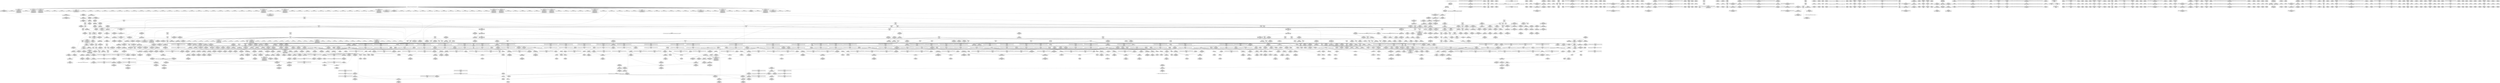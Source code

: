 digraph {
	CE0x5715420 [shape=record,shape=Mrecord,label="{CE0x5715420|i32_59|*Constant*|*SummSource*}"]
	CE0x584ac00 [shape=record,shape=Mrecord,label="{CE0x584ac00|_call_void_lock_release(%struct.lockdep_map*_%map,_i32_1,_i64_ptrtoint_(i8*_blockaddress(_rcu_lock_release,_%__here)_to_i64))_#10,_!dbg_!27716|include/linux/rcupdate.h,423}"]
	CE0x571f210 [shape=record,shape=Mrecord,label="{CE0x571f210|_call_void_mcount()_#3}"]
	CE0x579ff00 [shape=record,shape=Mrecord,label="{CE0x579ff00|sock_has_perm:_u2|security/selinux/hooks.c,3974|*SummSource*}"]
	CE0x581cec0 [shape=record,shape=Mrecord,label="{CE0x581cec0|rcu_read_unlock:_tmp20|include/linux/rcupdate.h,933|*SummSink*}"]
	CE0x57cf8f0 [shape=record,shape=Mrecord,label="{CE0x57cf8f0|rcu_read_lock:_tmp|*SummSink*}"]
	CE0x57ac9e0 [shape=record,shape=Mrecord,label="{CE0x57ac9e0|i64_56|*Constant*}"]
	CE0x5835d20 [shape=record,shape=Mrecord,label="{CE0x5835d20|i64*_getelementptr_inbounds_(_4_x_i64_,_4_x_i64_*___llvm_gcov_ctr134,_i64_0,_i64_3)|*Constant*|*SummSource*}"]
	CE0x57cf620 [shape=record,shape=Mrecord,label="{CE0x57cf620|i64_1|*Constant*}"]
	CE0x57633a0 [shape=record,shape=Mrecord,label="{CE0x57633a0|rcu_read_lock:_do.body}"]
	CE0x5771580 [shape=record,shape=Mrecord,label="{CE0x5771580|get_current:_tmp|*SummSource*}"]
	CE0x5732ba0 [shape=record,shape=Mrecord,label="{CE0x5732ba0|task_sid:_real_cred|security/selinux/hooks.c,208}"]
	CE0x5883590 [shape=record,shape=Mrecord,label="{CE0x5883590|__preempt_count_sub:_tmp7|./arch/x86/include/asm/preempt.h,78|*SummSource*}"]
	CE0x57c94a0 [shape=record,shape=Mrecord,label="{CE0x57c94a0|task_sid:_tmp4|*LoadInst*|security/selinux/hooks.c,208|*SummSource*}"]
	CE0x5765310 [shape=record,shape=Mrecord,label="{CE0x5765310|__rcu_read_lock:_tmp4|include/linux/rcupdate.h,239}"]
	CE0x57c4480 [shape=record,shape=Mrecord,label="{CE0x57c4480|rcu_lock_release:___here|*SummSource*}"]
	CE0x5836200 [shape=record,shape=Mrecord,label="{CE0x5836200|void_(i32*,_i32,_i32*)*_asm_addl_$1,_%gs:$0_,_*m,ri,*m,_dirflag_,_fpsr_,_flags_|*SummSink*}"]
	CE0x576fc10 [shape=record,shape=Mrecord,label="{CE0x576fc10|rcu_read_lock:_entry}"]
	CE0x5716060 [shape=record,shape=Mrecord,label="{CE0x5716060|i64*_getelementptr_inbounds_(_13_x_i64_,_13_x_i64_*___llvm_gcov_ctr126,_i64_0,_i64_8)|*Constant*}"]
	CE0x581b6c0 [shape=record,shape=Mrecord,label="{CE0x581b6c0|rcu_read_unlock:_tmp16|include/linux/rcupdate.h,933}"]
	CE0x57c8a90 [shape=record,shape=Mrecord,label="{CE0x57c8a90|rcu_lock_acquire:_tmp|*SummSource*}"]
	CE0x56fe680 [shape=record,shape=Mrecord,label="{CE0x56fe680|_call_void_mcount()_#3}"]
	CE0x574f180 [shape=record,shape=Mrecord,label="{CE0x574f180|selinux_socket_accept:_tmp18|security/selinux/hooks.c,4210}"]
	CE0x5864da0 [shape=record,shape=Mrecord,label="{CE0x5864da0|__preempt_count_add:_tmp7|./arch/x86/include/asm/preempt.h,73|*SummSource*}"]
	CE0x581c7b0 [shape=record,shape=Mrecord,label="{CE0x581c7b0|rcu_read_unlock:_tmp19|include/linux/rcupdate.h,933|*SummSource*}"]
	CE0x57cbd30 [shape=record,shape=Mrecord,label="{CE0x57cbd30|rcu_read_unlock:_tmp5|include/linux/rcupdate.h,933|*SummSink*}"]
	CE0x5730f70 [shape=record,shape=Mrecord,label="{CE0x5730f70|28:_i32,_32:_i16,_34:_i8,_:_CMRE_106,107_}"]
	CE0x57e8300 [shape=record,shape=Mrecord,label="{CE0x57e8300|rcu_read_lock:_tmp5|include/linux/rcupdate.h,882|*SummSink*}"]
	CE0x57b95c0 [shape=record,shape=Mrecord,label="{CE0x57b95c0|rcu_lock_release:_tmp}"]
	CE0x57a3a40 [shape=record,shape=Mrecord,label="{CE0x57a3a40|avc_has_perm:_ssid|Function::avc_has_perm&Arg::ssid::|*SummSource*}"]
	CE0x57006a0 [shape=record,shape=Mrecord,label="{CE0x57006a0|SOCK_INODE:_add.ptr|include/net/sock.h,1412|*SummSource*}"]
	CE0x57e59e0 [shape=record,shape=Mrecord,label="{CE0x57e59e0|_call_void_rcu_read_unlock()_#10,_!dbg_!27748|security/selinux/hooks.c,209|*SummSource*}"]
	CE0x57b96a0 [shape=record,shape=Mrecord,label="{CE0x57b96a0|rcu_lock_release:_tmp|*SummSource*}"]
	CE0x58732a0 [shape=record,shape=Mrecord,label="{CE0x58732a0|__rcu_read_unlock:_do.body}"]
	CE0x575bdd0 [shape=record,shape=Mrecord,label="{CE0x575bdd0|task_sid:_tmp16|security/selinux/hooks.c,208}"]
	CE0x57b2bd0 [shape=record,shape=Mrecord,label="{CE0x57b2bd0|__rcu_read_lock:_tmp7|include/linux/rcupdate.h,240}"]
	CE0x57aca50 [shape=record,shape=Mrecord,label="{CE0x57aca50|i64_56|*Constant*|*SummSource*}"]
	CE0x5737910 [shape=record,shape=Mrecord,label="{CE0x5737910|selinux_socket_accept:_tobool|security/selinux/hooks.c,4199|*SummSource*}"]
	CE0x57cf2a0 [shape=record,shape=Mrecord,label="{CE0x57cf2a0|task_sid:_tmp|*SummSource*}"]
	CE0x5883750 [shape=record,shape=Mrecord,label="{CE0x5883750|__preempt_count_add:_tmp1}"]
	CE0x5759a10 [shape=record,shape=Mrecord,label="{CE0x5759a10|SOCK_INODE:_tmp}"]
	CE0x57b9040 [shape=record,shape=Mrecord,label="{CE0x57b9040|rcu_read_unlock:_tobool|include/linux/rcupdate.h,933|*SummSource*}"]
	CE0x572bfe0 [shape=record,shape=Mrecord,label="{CE0x572bfe0|sock_has_perm:_if.then}"]
	CE0x57c89b0 [shape=record,shape=Mrecord,label="{CE0x57c89b0|rcu_lock_acquire:_tmp}"]
	CE0x57c9c40 [shape=record,shape=Mrecord,label="{CE0x57c9c40|task_sid:_tmp1|*SummSource*}"]
	CE0x57dca90 [shape=record,shape=Mrecord,label="{CE0x57dca90|i8_1|*Constant*}"]
	CE0x57049c0 [shape=record,shape=Mrecord,label="{CE0x57049c0|SOCK_INODE:_socket|Function::SOCK_INODE&Arg::socket::}"]
	CE0x584cc40 [shape=record,shape=Mrecord,label="{CE0x584cc40|i8*_undef|*Constant*}"]
	CE0x56fee10 [shape=record,shape=Mrecord,label="{CE0x56fee10|COLLAPSED:_GCMRE___llvm_gcov_ctr360_internal_global_6_x_i64_zeroinitializer:_elem_0:default:}"]
	CE0x5872230 [shape=record,shape=Mrecord,label="{CE0x5872230|__preempt_count_sub:_tmp1|*SummSource*}"]
	CE0x57c4c90 [shape=record,shape=Mrecord,label="{CE0x57c4c90|rcu_lock_acquire:_tmp2|*SummSink*}"]
	CE0x57f97a0 [shape=record,shape=Mrecord,label="{CE0x57f97a0|cred_sid:_bb|*SummSource*}"]
	CE0x583e6f0 [shape=record,shape=Mrecord,label="{CE0x583e6f0|__rcu_read_unlock:_tmp7|include/linux/rcupdate.h,245|*SummSink*}"]
	CE0x571e730 [shape=record,shape=Mrecord,label="{CE0x571e730|GLOBAL:___llvm_gcov_ctr360|Global_var:__llvm_gcov_ctr360}"]
	CE0x5703bf0 [shape=record,shape=Mrecord,label="{CE0x5703bf0|sock_has_perm:_ad|security/selinux/hooks.c, 3965|*SummSink*}"]
	CE0x57005a0 [shape=record,shape=Mrecord,label="{CE0x57005a0|SOCK_INODE:_add.ptr|include/net/sock.h,1412}"]
	CE0x571ccd0 [shape=record,shape=Mrecord,label="{CE0x571ccd0|28:_i32,_32:_i16,_34:_i8,_:_CMRE_86,87_}"]
	CE0x5779020 [shape=record,shape=Mrecord,label="{CE0x5779020|__rcu_read_lock:_tmp6|include/linux/rcupdate.h,240|*SummSink*}"]
	CE0x575b1e0 [shape=record,shape=Mrecord,label="{CE0x575b1e0|i64_6|*Constant*|*SummSource*}"]
	CE0x5716b20 [shape=record,shape=Mrecord,label="{CE0x5716b20|selinux_socket_accept:_tmp11|security/selinux/hooks.c,4202|*SummSink*}"]
	CE0x57a4ed0 [shape=record,shape=Mrecord,label="{CE0x57a4ed0|_ret_i32_%retval.0,_!dbg_!27728|security/selinux/avc.c,775|*SummSource*}"]
	CE0x57edfd0 [shape=record,shape=Mrecord,label="{CE0x57edfd0|_call_void_asm_sideeffect_,_memory_,_dirflag_,_fpsr_,_flags_()_#3,_!dbg_!27711,_!srcloc_!27714|include/linux/rcupdate.h,244|*SummSink*}"]
	CE0x57b4610 [shape=record,shape=Mrecord,label="{CE0x57b4610|i64_1|*Constant*}"]
	CE0x5719d90 [shape=record,shape=Mrecord,label="{CE0x5719d90|selinux_socket_accept:_i_security4|security/selinux/hooks.c,4204|*SummSink*}"]
	CE0x57253f0 [shape=record,shape=Mrecord,label="{CE0x57253f0|_call_void_mcount()_#3|*SummSource*}"]
	CE0x57cc5b0 [shape=record,shape=Mrecord,label="{CE0x57cc5b0|i64*_getelementptr_inbounds_(_2_x_i64_,_2_x_i64_*___llvm_gcov_ctr131,_i64_0,_i64_1)|*Constant*|*SummSink*}"]
	CE0x583f950 [shape=record,shape=Mrecord,label="{CE0x583f950|i64*_getelementptr_inbounds_(_4_x_i64_,_4_x_i64_*___llvm_gcov_ctr130,_i64_0,_i64_0)|*Constant*|*SummSink*}"]
	CE0x575e580 [shape=record,shape=Mrecord,label="{CE0x575e580|task_sid:_tmp7|security/selinux/hooks.c,208|*SummSink*}"]
	CE0x586e190 [shape=record,shape=Mrecord,label="{CE0x586e190|_call_void_mcount()_#3|*SummSink*}"]
	CE0x57c37c0 [shape=record,shape=Mrecord,label="{CE0x57c37c0|__rcu_read_lock:_do.end|*SummSource*}"]
	CE0x56f7c10 [shape=record,shape=Mrecord,label="{CE0x56f7c10|selinux_socket_accept:_return|*SummSource*}"]
	CE0x57b0f00 [shape=record,shape=Mrecord,label="{CE0x57b0f00|rcu_read_unlock:_tmp13|include/linux/rcupdate.h,933|*SummSource*}"]
	CE0x575e3f0 [shape=record,shape=Mrecord,label="{CE0x575e3f0|SOCK_INODE:_bb|*SummSink*}"]
	CE0x57067e0 [shape=record,shape=Mrecord,label="{CE0x57067e0|32:_%struct.sock*,_104:_i8*,_:_CRE_32,40_|*MultipleSource*|Function::selinux_socket_accept&Arg::sock::|security/selinux/hooks.c,4198}"]
	CE0x57eeb60 [shape=record,shape=Mrecord,label="{CE0x57eeb60|rcu_read_lock:_tmp8|include/linux/rcupdate.h,882|*SummSource*}"]
	CE0x5739cd0 [shape=record,shape=Mrecord,label="{CE0x5739cd0|_ret_i32_%retval.0,_!dbg_!27740|security/selinux/hooks.c,3977}"]
	CE0x57cce60 [shape=record,shape=Mrecord,label="{CE0x57cce60|task_sid:_tmp13|security/selinux/hooks.c,208|*SummSink*}"]
	CE0x57b8830 [shape=record,shape=Mrecord,label="{CE0x57b8830|rcu_read_unlock:_bb|*SummSink*}"]
	CE0x57cb950 [shape=record,shape=Mrecord,label="{CE0x57cb950|_call_void_rcu_lock_acquire(%struct.lockdep_map*_rcu_lock_map)_#10,_!dbg_!27711|include/linux/rcupdate.h,881}"]
	CE0x57f2540 [shape=record,shape=Mrecord,label="{CE0x57f2540|rcu_read_lock:_tmp14|include/linux/rcupdate.h,882}"]
	CE0x57e7610 [shape=record,shape=Mrecord,label="{CE0x57e7610|i64_0|*Constant*}"]
	CE0x56fc2b0 [shape=record,shape=Mrecord,label="{CE0x56fc2b0|selinux_socket_accept:_tmp1|*SummSource*}"]
	CE0x5834fc0 [shape=record,shape=Mrecord,label="{CE0x5834fc0|__preempt_count_sub:_entry}"]
	CE0x575db60 [shape=record,shape=Mrecord,label="{CE0x575db60|i64*_getelementptr_inbounds_(_2_x_i64_,_2_x_i64_*___llvm_gcov_ctr349,_i64_0,_i64_0)|*Constant*|*SummSink*}"]
	CE0x5793a90 [shape=record,shape=Mrecord,label="{CE0x5793a90|__rcu_read_unlock:_bb}"]
	CE0x5833a40 [shape=record,shape=Mrecord,label="{CE0x5833a40|__rcu_read_unlock:_tmp1|*SummSink*}"]
	CE0x56fd3f0 [shape=record,shape=Mrecord,label="{CE0x56fd3f0|selinux_socket_accept:_if.end|*SummSink*}"]
	CE0x57b7930 [shape=record,shape=Mrecord,label="{CE0x57b7930|rcu_read_unlock:_do.end|*SummSink*}"]
	CE0x5761ec0 [shape=record,shape=Mrecord,label="{CE0x5761ec0|_ret_void,_!dbg_!27717|include/linux/rcupdate.h,240|*SummSink*}"]
	CE0x58319c0 [shape=record,shape=Mrecord,label="{CE0x58319c0|__preempt_count_sub:_tmp6|./arch/x86/include/asm/preempt.h,78|*SummSource*}"]
	CE0x581c740 [shape=record,shape=Mrecord,label="{CE0x581c740|rcu_read_unlock:_tmp19|include/linux/rcupdate.h,933}"]
	CE0x584ca10 [shape=record,shape=Mrecord,label="{CE0x584ca10|rcu_lock_release:_tmp7|*SummSink*}"]
	CE0x5837090 [shape=record,shape=Mrecord,label="{CE0x5837090|_call_void_asm_addl_$1,_%gs:$0_,_*m,ri,*m,_dirflag_,_fpsr_,_flags_(i32*___preempt_count,_i32_%sub,_i32*___preempt_count)_#3,_!dbg_!27717,_!srcloc_!27718|./arch/x86/include/asm/preempt.h,77}"]
	CE0x56f7d70 [shape=record,shape=Mrecord,label="{CE0x56f7d70|selinux_socket_accept:_sock|Function::selinux_socket_accept&Arg::sock::|*SummSource*}"]
	CE0x57af1f0 [shape=record,shape=Mrecord,label="{CE0x57af1f0|task_sid:_tmp23|security/selinux/hooks.c,208|*SummSink*}"]
	CE0x581bd00 [shape=record,shape=Mrecord,label="{CE0x581bd00|i64*_getelementptr_inbounds_(_11_x_i64_,_11_x_i64_*___llvm_gcov_ctr132,_i64_0,_i64_8)|*Constant*|*SummSource*}"]
	CE0x57dfcf0 [shape=record,shape=Mrecord,label="{CE0x57dfcf0|task_sid:_tmp21|security/selinux/hooks.c,208|*SummSink*}"]
	CE0x575ec90 [shape=record,shape=Mrecord,label="{CE0x575ec90|_call_void___rcu_read_lock()_#10,_!dbg_!27710|include/linux/rcupdate.h,879}"]
	CE0x584fd10 [shape=record,shape=Mrecord,label="{CE0x584fd10|i64*_getelementptr_inbounds_(_4_x_i64_,_4_x_i64_*___llvm_gcov_ctr128,_i64_0,_i64_0)|*Constant*|*SummSource*}"]
	CE0x573f730 [shape=record,shape=Mrecord,label="{CE0x573f730|__rcu_read_lock:_tmp1|*SummSink*}"]
	CE0x57f1e60 [shape=record,shape=Mrecord,label="{CE0x57f1e60|i64_6|*Constant*}"]
	CE0x5721eb0 [shape=record,shape=Mrecord,label="{CE0x5721eb0|28:_i32,_32:_i16,_34:_i8,_:_CMRE_102,103_}"]
	CE0x5717460 [shape=record,shape=Mrecord,label="{CE0x5717460|selinux_socket_accept:_i_security|security/selinux/hooks.c,4202|*SummSink*}"]
	CE0x57c4300 [shape=record,shape=Mrecord,label="{CE0x57c4300|rcu_lock_release:_bb|*SummSink*}"]
	CE0x57905e0 [shape=record,shape=Mrecord,label="{CE0x57905e0|__rcu_read_unlock:_tmp7|include/linux/rcupdate.h,245}"]
	CE0x57e9300 [shape=record,shape=Mrecord,label="{CE0x57e9300|__rcu_read_lock:_tmp3|*SummSource*}"]
	CE0x57bbb30 [shape=record,shape=Mrecord,label="{CE0x57bbb30|rcu_read_unlock:_tobool1|include/linux/rcupdate.h,933}"]
	CE0x57a2e20 [shape=record,shape=Mrecord,label="{CE0x57a2e20|sock_has_perm:_call6|security/selinux/hooks.c,3976|*SummSource*}"]
	CE0x57640f0 [shape=record,shape=Mrecord,label="{CE0x57640f0|rcu_read_lock:_tmp3|*SummSource*}"]
	CE0x57139a0 [shape=record,shape=Mrecord,label="{CE0x57139a0|selinux_socket_accept:_tmp15|security/selinux/hooks.c,4205|*SummSource*}"]
	CE0x584eee0 [shape=record,shape=Mrecord,label="{CE0x584eee0|rcu_lock_release:_tmp4|include/linux/rcupdate.h,423}"]
	CE0x57e4a70 [shape=record,shape=Mrecord,label="{CE0x57e4a70|GLOBAL:_cred_sid|*Constant*|*SummSource*}"]
	CE0x57b9cf0 [shape=record,shape=Mrecord,label="{CE0x57b9cf0|__preempt_count_add:_tmp5|./arch/x86/include/asm/preempt.h,72|*SummSource*}"]
	CE0x57501d0 [shape=record,shape=Mrecord,label="{CE0x57501d0|task_sid:_if.end|*SummSource*}"]
	CE0x5872f40 [shape=record,shape=Mrecord,label="{CE0x5872f40|_call_void_mcount()_#3|*SummSource*}"]
	CE0x581bfa0 [shape=record,shape=Mrecord,label="{CE0x581bfa0|i64*_getelementptr_inbounds_(_11_x_i64_,_11_x_i64_*___llvm_gcov_ctr132,_i64_0,_i64_8)|*Constant*|*SummSink*}"]
	CE0x5709240 [shape=record,shape=Mrecord,label="{CE0x5709240|28:_i32,_32:_i16,_34:_i8,_:_CMRE_22,23_}"]
	"CONST[source:1(input),value:2(dynamic)][purpose:{subject}]"
	CE0x579dba0 [shape=record,shape=Mrecord,label="{CE0x579dba0|i8_2|*Constant*}"]
	CE0x57bf080 [shape=record,shape=Mrecord,label="{CE0x57bf080|rcu_read_unlock:_do.body|*SummSink*}"]
	CE0x57268b0 [shape=record,shape=Mrecord,label="{CE0x57268b0|i8_0|*Constant*|*SummSink*}"]
	CE0x571dd50 [shape=record,shape=Mrecord,label="{CE0x571dd50|selinux_socket_accept:_sclass|security/selinux/hooks.c,4205}"]
	CE0x57b4070 [shape=record,shape=Mrecord,label="{CE0x57b4070|rcu_read_unlock:_tmp14|include/linux/rcupdate.h,933|*SummSink*}"]
	CE0x5888db0 [shape=record,shape=Mrecord,label="{CE0x5888db0|__preempt_count_sub:_do.body|*SummSource*}"]
	CE0x57be030 [shape=record,shape=Mrecord,label="{CE0x57be030|rcu_lock_acquire:_tmp1|*SummSource*}"]
	CE0x57b3f00 [shape=record,shape=Mrecord,label="{CE0x57b3f00|rcu_read_unlock:_tmp14|include/linux/rcupdate.h,933|*SummSource*}"]
	CE0x5831950 [shape=record,shape=Mrecord,label="{CE0x5831950|__preempt_count_sub:_tmp6|./arch/x86/include/asm/preempt.h,78|*SummSink*}"]
	CE0x5732480 [shape=record,shape=Mrecord,label="{CE0x5732480|28:_i32,_32:_i16,_34:_i8,_:_CMRE_117,118_}"]
	CE0x579c950 [shape=record,shape=Mrecord,label="{CE0x579c950|sock_has_perm:_tmp14|security/selinux/hooks.c,3972|*SummSink*}"]
	CE0x57f62b0 [shape=record,shape=Mrecord,label="{CE0x57f62b0|i32_883|*Constant*|*SummSource*}"]
	CE0x583e480 [shape=record,shape=Mrecord,label="{CE0x583e480|__rcu_read_unlock:_tmp6|include/linux/rcupdate.h,245|*SummSink*}"]
	CE0x57c35e0 [shape=record,shape=Mrecord,label="{CE0x57c35e0|_ret_void,_!dbg_!27717|include/linux/rcupdate.h,245|*SummSource*}"]
	CE0x57dd0d0 [shape=record,shape=Mrecord,label="{CE0x57dd0d0|_call_void_lockdep_rcu_suspicious(i8*_getelementptr_inbounds_(_25_x_i8_,_25_x_i8_*_.str3,_i32_0,_i32_0),_i32_208,_i8*_getelementptr_inbounds_(_41_x_i8_,_41_x_i8_*_.str44,_i32_0,_i32_0))_#10,_!dbg_!27732|security/selinux/hooks.c,208|*SummSink*}"]
	CE0x699d980 [shape=record,shape=Mrecord,label="{CE0x699d980|32:_%struct.sock*,_104:_i8*,_:_CRE_0,4_|*MultipleSource*|Function::selinux_socket_accept&Arg::sock::|security/selinux/hooks.c,4198}"]
	CE0x57c0e60 [shape=record,shape=Mrecord,label="{CE0x57c0e60|_call_void_rcu_lock_release(%struct.lockdep_map*_rcu_lock_map)_#10,_!dbg_!27733|include/linux/rcupdate.h,935|*SummSink*}"]
	CE0x57aeac0 [shape=record,shape=Mrecord,label="{CE0x57aeac0|task_sid:_tmp24|security/selinux/hooks.c,208|*SummSource*}"]
	CE0x57f3cc0 [shape=record,shape=Mrecord,label="{CE0x57f3cc0|rcu_read_lock:_tmp17|include/linux/rcupdate.h,882}"]
	CE0x57cfe60 [shape=record,shape=Mrecord,label="{CE0x57cfe60|i64*_getelementptr_inbounds_(_11_x_i64_,_11_x_i64_*___llvm_gcov_ctr132,_i64_0,_i64_1)|*Constant*|*SummSink*}"]
	CE0x57a4760 [shape=record,shape=Mrecord,label="{CE0x57a4760|avc_has_perm:_requested|Function::avc_has_perm&Arg::requested::|*SummSource*}"]
	CE0x57e67d0 [shape=record,shape=Mrecord,label="{CE0x57e67d0|_ret_void,_!dbg_!27735|include/linux/rcupdate.h,938|*SummSource*}"]
	CE0x57f2200 [shape=record,shape=Mrecord,label="{CE0x57f2200|rcu_read_lock:_tmp13|include/linux/rcupdate.h,882|*SummSink*}"]
	CE0x57115f0 [shape=record,shape=Mrecord,label="{CE0x57115f0|_ret_i32_%retval.0,_!dbg_!27738|security/selinux/hooks.c,4210|*SummSink*}"]
	CE0x57e5900 [shape=record,shape=Mrecord,label="{CE0x57e5900|_call_void_rcu_read_unlock()_#10,_!dbg_!27748|security/selinux/hooks.c,209}"]
	CE0x57a8690 [shape=record,shape=Mrecord,label="{CE0x57a8690|rcu_lock_release:_indirectgoto|*SummSink*}"]
	CE0x57a1c70 [shape=record,shape=Mrecord,label="{CE0x57a1c70|sock_has_perm:_tmp16|security/selinux/hooks.c,3976}"]
	CE0x5755380 [shape=record,shape=Mrecord,label="{CE0x5755380|_call_void_mcount()_#3|*SummSink*}"]
	CE0x5730bb0 [shape=record,shape=Mrecord,label="{CE0x5730bb0|28:_i32,_32:_i16,_34:_i8,_:_CMRE_103,104_}"]
	CE0x58559c0 [shape=record,shape=Mrecord,label="{CE0x58559c0|__preempt_count_sub:_tmp3}"]
	CE0x57d0b10 [shape=record,shape=Mrecord,label="{CE0x57d0b10|task_sid:_bb|*SummSink*}"]
	CE0x5752740 [shape=record,shape=Mrecord,label="{CE0x5752740|_ret_i32_%call7,_!dbg_!27749|security/selinux/hooks.c,210|*SummSource*}"]
	CE0x57c8ed0 [shape=record,shape=Mrecord,label="{CE0x57c8ed0|_call_void_mcount()_#3}"]
	CE0x56f65b0 [shape=record,shape=Mrecord,label="{CE0x56f65b0|rcu_read_lock:_tmp}"]
	CE0x57c09f0 [shape=record,shape=Mrecord,label="{CE0x57c09f0|rcu_read_unlock:_tmp10|include/linux/rcupdate.h,933|*SummSink*}"]
	CE0x5729620 [shape=record,shape=Mrecord,label="{CE0x5729620|i64*_getelementptr_inbounds_(_4_x_i64_,_4_x_i64_*___llvm_gcov_ctr130,_i64_0,_i64_3)|*Constant*|*SummSink*}"]
	CE0x5754f40 [shape=record,shape=Mrecord,label="{CE0x5754f40|%struct.task_struct*_(%struct.task_struct**)*_asm_movq_%gs:$_1:P_,$0_,_r,im,_dirflag_,_fpsr_,_flags_|*SummSink*}"]
	CE0x584c3c0 [shape=record,shape=Mrecord,label="{CE0x584c3c0|i64*_getelementptr_inbounds_(_4_x_i64_,_4_x_i64_*___llvm_gcov_ctr133,_i64_0,_i64_3)|*Constant*|*SummSink*}"]
	CE0x57bc850 [shape=record,shape=Mrecord,label="{CE0x57bc850|rcu_lock_acquire:_tmp5|include/linux/rcupdate.h,418}"]
	CE0x571ddc0 [shape=record,shape=Mrecord,label="{CE0x571ddc0|selinux_socket_accept:_sclass|security/selinux/hooks.c,4205|*SummSink*}"]
	CE0x56fc150 [shape=record,shape=Mrecord,label="{CE0x56fc150|i64_1|*Constant*|*SummSource*}"]
	CE0x58368e0 [shape=record,shape=Mrecord,label="{CE0x58368e0|__preempt_count_add:_tmp2}"]
	CE0x577ca80 [shape=record,shape=Mrecord,label="{CE0x577ca80|8:_%struct.sock*,_:_SCME_18,20_|*MultipleSource*|security/selinux/hooks.c, 3966|security/selinux/hooks.c,3966|security/selinux/hooks.c,3966}"]
	CE0x57ee730 [shape=record,shape=Mrecord,label="{CE0x57ee730|rcu_read_lock:_tmp8|include/linux/rcupdate.h,882}"]
	CE0x57f7900 [shape=record,shape=Mrecord,label="{CE0x57f7900|rcu_read_lock:_tmp19|include/linux/rcupdate.h,882}"]
	CE0x57a0400 [shape=record,shape=Mrecord,label="{CE0x57a0400|sock_has_perm:_net3|security/selinux/hooks.c,3974|*SummSource*}"]
	CE0x57a5260 [shape=record,shape=Mrecord,label="{CE0x57a5260|i64*_getelementptr_inbounds_(_6_x_i64_,_6_x_i64_*___llvm_gcov_ctr327,_i64_0,_i64_5)|*Constant*|*SummSink*}"]
	CE0x575b5a0 [shape=record,shape=Mrecord,label="{CE0x575b5a0|task_sid:_tmp14|security/selinux/hooks.c,208|*SummSink*}"]
	CE0x57aae10 [shape=record,shape=Mrecord,label="{CE0x57aae10|8:_%struct.sock*,_:_SCME_47,48_}"]
	CE0x57a1320 [shape=record,shape=Mrecord,label="{CE0x57a1320|sock_has_perm:_sid5|security/selinux/hooks.c,3976}"]
	CE0x5850e30 [shape=record,shape=Mrecord,label="{CE0x5850e30|rcu_lock_release:_tmp2|*SummSink*}"]
	CE0x56f6950 [shape=record,shape=Mrecord,label="{CE0x56f6950|28:_i32,_32:_i16,_34:_i8,_:_CMRE_92,93_}"]
	CE0x57198d0 [shape=record,shape=Mrecord,label="{CE0x57198d0|8:_%struct.sock*,_:_SCME_25,26_}"]
	CE0x57eb440 [shape=record,shape=Mrecord,label="{CE0x57eb440|GLOBAL:_rcu_read_lock.__warned|Global_var:rcu_read_lock.__warned|*SummSink*}"]
	CE0x5714d90 [shape=record,shape=Mrecord,label="{CE0x5714d90|i32_59|*Constant*}"]
	CE0x56fde40 [shape=record,shape=Mrecord,label="{CE0x56fde40|i32_5|*Constant*|*SummSink*}"]
	CE0x57e0330 [shape=record,shape=Mrecord,label="{CE0x57e0330|i64*_getelementptr_inbounds_(_13_x_i64_,_13_x_i64_*___llvm_gcov_ctr126,_i64_0,_i64_11)|*Constant*}"]
	CE0x575fb00 [shape=record,shape=Mrecord,label="{CE0x575fb00|task_sid:_tmp2}"]
	CE0x57a2af0 [shape=record,shape=Mrecord,label="{CE0x57a2af0|sock_has_perm:_tmp17|security/selinux/hooks.c,3976|*SummSink*}"]
	CE0x57b86d0 [shape=record,shape=Mrecord,label="{CE0x57b86d0|i64*_getelementptr_inbounds_(_4_x_i64_,_4_x_i64_*___llvm_gcov_ctr135,_i64_0,_i64_3)|*Constant*|*SummSource*}"]
	CE0x57a4510 [shape=record,shape=Mrecord,label="{CE0x57a4510|_ret_i32_%retval.0,_!dbg_!27728|security/selinux/avc.c,775}"]
	CE0x57efd60 [shape=record,shape=Mrecord,label="{CE0x57efd60|rcu_read_lock:_tmp10|include/linux/rcupdate.h,882}"]
	CE0x57aa6f0 [shape=record,shape=Mrecord,label="{CE0x57aa6f0|8:_%struct.sock*,_:_SCME_41,42_}"]
	CE0x57ab530 [shape=record,shape=Mrecord,label="{CE0x57ab530|8:_%struct.sock*,_:_SCME_53,54_}"]
	CE0x57c1880 [shape=record,shape=Mrecord,label="{CE0x57c1880|_ret_void,_!dbg_!27717|include/linux/rcupdate.h,424|*SummSink*}"]
	CE0x5873eb0 [shape=record,shape=Mrecord,label="{CE0x5873eb0|__preempt_count_sub:_tmp2|*SummSource*}"]
	CE0x5753f60 [shape=record,shape=Mrecord,label="{CE0x5753f60|get_current:_tmp4|./arch/x86/include/asm/current.h,14|*SummSink*}"]
	CE0x56f7050 [shape=record,shape=Mrecord,label="{CE0x56f7050|selinux_socket_accept:_return}"]
	CE0x57c47b0 [shape=record,shape=Mrecord,label="{CE0x57c47b0|__rcu_read_lock:_bb}"]
	CE0x5708340 [shape=record,shape=Mrecord,label="{CE0x5708340|28:_i32,_32:_i16,_34:_i8,_:_CMRE_108,109_}"]
	CE0x57b3560 [shape=record,shape=Mrecord,label="{CE0x57b3560|rcu_read_unlock:_tmp2|*SummSink*}"]
	CE0x5752040 [shape=record,shape=Mrecord,label="{CE0x5752040|task_sid:_entry|*SummSource*}"]
	CE0x57b07c0 [shape=record,shape=Mrecord,label="{CE0x57b07c0|sock_has_perm:_tmp3|security/selinux/hooks.c,3964}"]
	CE0x5708f40 [shape=record,shape=Mrecord,label="{CE0x5708f40|28:_i32,_32:_i16,_34:_i8,_:_CMRE_18,19_}"]
	CE0x57a42d0 [shape=record,shape=Mrecord,label="{CE0x57a42d0|avc_has_perm:_tclass|Function::avc_has_perm&Arg::tclass::|*SummSink*}"]
	CE0x579be80 [shape=record,shape=Mrecord,label="{CE0x579be80|i64*_getelementptr_inbounds_(_6_x_i64_,_6_x_i64_*___llvm_gcov_ctr327,_i64_0,_i64_4)|*Constant*|*SummSink*}"]
	CE0x5763af0 [shape=record,shape=Mrecord,label="{CE0x5763af0|cred_sid:_tmp2|*SummSink*}"]
	CE0x583ed60 [shape=record,shape=Mrecord,label="{CE0x583ed60|%struct.lockdep_map*_null|*Constant*|*SummSink*}"]
	CE0x57e7310 [shape=record,shape=Mrecord,label="{CE0x57e7310|GLOBAL:___llvm_gcov_ctr127|Global_var:__llvm_gcov_ctr127|*SummSource*}"]
	CE0x57026f0 [shape=record,shape=Mrecord,label="{CE0x57026f0|28:_i32,_32:_i16,_34:_i8,_:_CMRE_11,12_}"]
	CE0x5855570 [shape=record,shape=Mrecord,label="{CE0x5855570|void_(i32*,_i32,_i32*)*_asm_addl_$1,_%gs:$0_,_*m,ri,*m,_dirflag_,_fpsr_,_flags_|*SummSource*}"]
	CE0x57ed7d0 [shape=record,shape=Mrecord,label="{CE0x57ed7d0|rcu_read_lock:_call|include/linux/rcupdate.h,882}"]
	CE0x5792bf0 [shape=record,shape=Mrecord,label="{CE0x5792bf0|__preempt_count_add:_tmp1|*SummSink*}"]
	CE0x57cad40 [shape=record,shape=Mrecord,label="{CE0x57cad40|task_sid:_tmp1}"]
	CE0x583dc10 [shape=record,shape=Mrecord,label="{CE0x583dc10|i64*_getelementptr_inbounds_(_4_x_i64_,_4_x_i64_*___llvm_gcov_ctr133,_i64_0,_i64_1)|*Constant*}"]
	CE0x571cb50 [shape=record,shape=Mrecord,label="{CE0x571cb50|28:_i32,_32:_i16,_34:_i8,_:_CMRE_84,85_}"]
	CE0x57cd750 [shape=record,shape=Mrecord,label="{CE0x57cd750|GLOBAL:_rcu_lock_acquire|*Constant*|*SummSink*}"]
	CE0x57e45f0 [shape=record,shape=Mrecord,label="{CE0x57e45f0|task_sid:_call7|security/selinux/hooks.c,208|*SummSink*}"]
	CE0x5703dc0 [shape=record,shape=Mrecord,label="{CE0x5703dc0|i64*_getelementptr_inbounds_(_2_x_i64_,_2_x_i64_*___llvm_gcov_ctr349,_i64_0,_i64_1)|*Constant*}"]
	CE0x571dab0 [shape=record,shape=Mrecord,label="{CE0x571dab0|i32_4|*Constant*|*SummSink*}"]
	CE0x57978e0 [shape=record,shape=Mrecord,label="{CE0x57978e0|task_sid:_tmp11|security/selinux/hooks.c,208|*SummSink*}"]
	CE0x5762890 [shape=record,shape=Mrecord,label="{CE0x5762890|rcu_read_lock:_do.body|*SummSource*}"]
	CE0x56fd160 [shape=record,shape=Mrecord,label="{CE0x56fd160|_call_void_mcount()_#3|*SummSink*}"]
	CE0x56feec0 [shape=record,shape=Mrecord,label="{CE0x56feec0|selinux_socket_accept:_sk|security/selinux/hooks.c,4198|*SummSource*}"]
	CE0x57a3c50 [shape=record,shape=Mrecord,label="{CE0x57a3c50|avc_has_perm:_tsid|Function::avc_has_perm&Arg::tsid::}"]
	CE0x57a8900 [shape=record,shape=Mrecord,label="{CE0x57a8900|i64*_getelementptr_inbounds_(_4_x_i64_,_4_x_i64_*___llvm_gcov_ctr134,_i64_0,_i64_2)|*Constant*|*SummSink*}"]
	CE0x5736670 [shape=record,shape=Mrecord,label="{CE0x5736670|selinux_socket_accept:_tmp3|security/selinux/hooks.c,4199}"]
	CE0x5752870 [shape=record,shape=Mrecord,label="{CE0x5752870|_ret_i32_%call7,_!dbg_!27749|security/selinux/hooks.c,210|*SummSink*}"]
	CE0x57a8e90 [shape=record,shape=Mrecord,label="{CE0x57a8e90|i64_4|*Constant*|*SummSink*}"]
	CE0x5771510 [shape=record,shape=Mrecord,label="{CE0x5771510|COLLAPSED:_GCMRE___llvm_gcov_ctr98_internal_global_2_x_i64_zeroinitializer:_elem_0:default:}"]
	CE0x577dcf0 [shape=record,shape=Mrecord,label="{CE0x577dcf0|sock_has_perm:_cleanup}"]
	CE0x57e44c0 [shape=record,shape=Mrecord,label="{CE0x57e44c0|task_sid:_call7|security/selinux/hooks.c,208|*SummSource*}"]
	CE0x57e87c0 [shape=record,shape=Mrecord,label="{CE0x57e87c0|rcu_read_lock:_tmp6|include/linux/rcupdate.h,882|*SummSink*}"]
	CE0x5720e00 [shape=record,shape=Mrecord,label="{CE0x5720e00|28:_i32,_32:_i16,_34:_i8,_:_CMRE_68,69_}"]
	CE0x57a3490 [shape=record,shape=Mrecord,label="{CE0x57a3490|i32_(i32,_i32,_i16,_i32,_%struct.common_audit_data*)*_bitcast_(i32_(i32,_i32,_i16,_i32,_%struct.common_audit_data.495*)*_avc_has_perm_to_i32_(i32,_i32,_i16,_i32,_%struct.common_audit_data*)*)|*Constant*|*SummSink*}"]
	CE0x5762ca0 [shape=record,shape=Mrecord,label="{CE0x5762ca0|task_sid:_real_cred|security/selinux/hooks.c,208|*SummSink*}"]
	CE0x5737810 [shape=record,shape=Mrecord,label="{CE0x5737810|selinux_socket_accept:_tobool|security/selinux/hooks.c,4199}"]
	CE0x5834ab0 [shape=record,shape=Mrecord,label="{CE0x5834ab0|i64*_getelementptr_inbounds_(_4_x_i64_,_4_x_i64_*___llvm_gcov_ctr128,_i64_0,_i64_2)|*Constant*}"]
	CE0x57abb20 [shape=record,shape=Mrecord,label="{CE0x57abb20|i32_8|*Constant*|*SummSink*}"]
	CE0x57a5a00 [shape=record,shape=Mrecord,label="{CE0x57a5a00|i64*_getelementptr_inbounds_(_6_x_i64_,_6_x_i64_*___llvm_gcov_ctr327,_i64_0,_i64_5)|*Constant*|*SummSource*}"]
	CE0x57b7b10 [shape=record,shape=Mrecord,label="{CE0x57b7b10|_call_void___preempt_count_add(i32_1)_#10,_!dbg_!27711|include/linux/rcupdate.h,239|*SummSource*}"]
	CE0x579c560 [shape=record,shape=Mrecord,label="{CE0x579c560|sock_has_perm:_tmp13|security/selinux/hooks.c,3972}"]
	CE0x5717040 [shape=record,shape=Mrecord,label="{CE0x5717040|32:_%struct.sock*,_104:_i8*,_:_CRE_16,24_|*MultipleSource*|Function::selinux_socket_accept&Arg::sock::|security/selinux/hooks.c,4198}"]
	CE0x57b8a70 [shape=record,shape=Mrecord,label="{CE0x57b8a70|rcu_read_unlock:_do.body|*SummSource*}"]
	CE0x58406d0 [shape=record,shape=Mrecord,label="{CE0x58406d0|rcu_lock_acquire:_bb|*SummSource*}"]
	CE0x57c0460 [shape=record,shape=Mrecord,label="{CE0x57c0460|rcu_read_unlock:_tobool1|include/linux/rcupdate.h,933|*SummSource*}"]
	CE0x570fe30 [shape=record,shape=Mrecord,label="{CE0x570fe30|selinux_socket_accept:_return|*SummSink*}"]
	CE0x570bff0 [shape=record,shape=Mrecord,label="{CE0x570bff0|selinux_socket_accept:_tmp13|security/selinux/hooks.c,4204|*SummSource*}"]
	CE0x57f6240 [shape=record,shape=Mrecord,label="{CE0x57f6240|i32_883|*Constant*|*SummSink*}"]
	CE0x572c2d0 [shape=record,shape=Mrecord,label="{CE0x572c2d0|get_current:_tmp2|*SummSink*}"]
	CE0x57ef5e0 [shape=record,shape=Mrecord,label="{CE0x57ef5e0|rcu_read_lock:_tmp9|include/linux/rcupdate.h,882}"]
	CE0x57ba240 [shape=record,shape=Mrecord,label="{CE0x57ba240|GLOBAL:_lock_acquire|*Constant*}"]
	CE0x574b580 [shape=record,shape=Mrecord,label="{CE0x574b580|selinux_socket_accept:_sid|security/selinux/hooks.c,4206|*SummSource*}"]
	CE0x576fa80 [shape=record,shape=Mrecord,label="{CE0x576fa80|GLOBAL:_rcu_read_lock|*Constant*|*SummSource*}"]
	CE0x57a3320 [shape=record,shape=Mrecord,label="{CE0x57a3320|i32_(i32,_i32,_i16,_i32,_%struct.common_audit_data*)*_bitcast_(i32_(i32,_i32,_i16,_i32,_%struct.common_audit_data.495*)*_avc_has_perm_to_i32_(i32,_i32,_i16,_i32,_%struct.common_audit_data*)*)|*Constant*|*SummSource*}"]
	CE0x5797650 [shape=record,shape=Mrecord,label="{CE0x5797650|task_sid:_tmp11|security/selinux/hooks.c,208}"]
	CE0x57a4b90 [shape=record,shape=Mrecord,label="{CE0x57a4b90|avc_has_perm:_auditdata|Function::avc_has_perm&Arg::auditdata::|*SummSource*}"]
	CE0x571be70 [shape=record,shape=Mrecord,label="{CE0x571be70|sock_has_perm:_ad|security/selinux/hooks.c, 3965|*SummSource*}"]
	CE0x571d5d0 [shape=record,shape=Mrecord,label="{CE0x571d5d0|selinux_socket_accept:_tmp9|security/selinux/hooks.c,4202|*SummSink*}"]
	CE0x5715070 [shape=record,shape=Mrecord,label="{CE0x5715070|sock_has_perm:_bb|*SummSink*}"]
	CE0x57d36b0 [shape=record,shape=Mrecord,label="{CE0x57d36b0|GLOBAL:_rcu_lock_map|Global_var:rcu_lock_map|*SummSource*}"]
	CE0x575c090 [shape=record,shape=Mrecord,label="{CE0x575c090|sock_has_perm:_tmp5|security/selinux/hooks.c,3966}"]
	CE0x5729c70 [shape=record,shape=Mrecord,label="{CE0x5729c70|28:_i32,_32:_i16,_34:_i8,_:_CMRE_80,81_}"]
	CE0x584d050 [shape=record,shape=Mrecord,label="{CE0x584d050|rcu_lock_release:_tmp1|*SummSource*}"]
	CE0x581e720 [shape=record,shape=Mrecord,label="{CE0x581e720|rcu_read_unlock:_tmp17|include/linux/rcupdate.h,933|*SummSink*}"]
	CE0x57a9ea0 [shape=record,shape=Mrecord,label="{CE0x57a9ea0|8:_%struct.sock*,_:_SCME_34,35_}"]
	CE0x5703e60 [shape=record,shape=Mrecord,label="{CE0x5703e60|i64*_getelementptr_inbounds_(_2_x_i64_,_2_x_i64_*___llvm_gcov_ctr349,_i64_0,_i64_1)|*Constant*|*SummSource*}"]
	CE0x56fc6d0 [shape=record,shape=Mrecord,label="{CE0x56fc6d0|selinux_socket_accept:_if.then}"]
	CE0x57ae930 [shape=record,shape=Mrecord,label="{CE0x57ae930|i64*_getelementptr_inbounds_(_13_x_i64_,_13_x_i64_*___llvm_gcov_ctr126,_i64_0,_i64_10)|*Constant*|*SummSource*}"]
	CE0x57c2310 [shape=record,shape=Mrecord,label="{CE0x57c2310|_call_void___rcu_read_unlock()_#10,_!dbg_!27734|include/linux/rcupdate.h,937}"]
	CE0x57ba2b0 [shape=record,shape=Mrecord,label="{CE0x57ba2b0|_call_void_lock_acquire(%struct.lockdep_map*_%map,_i32_0,_i32_0,_i32_2,_i32_0,_%struct.lockdep_map*_null,_i64_ptrtoint_(i8*_blockaddress(_rcu_lock_acquire,_%__here)_to_i64))_#10,_!dbg_!27716|include/linux/rcupdate.h,418|*SummSource*}"]
	CE0x573ae70 [shape=record,shape=Mrecord,label="{CE0x573ae70|i32_8192|*Constant*|*SummSink*}"]
	CE0x57b1a50 [shape=record,shape=Mrecord,label="{CE0x57b1a50|_call_void_mcount()_#3}"]
	CE0x5707790 [shape=record,shape=Mrecord,label="{CE0x5707790|selinux_socket_accept:_tmp8|security/selinux/hooks.c,4200}"]
	CE0x57653f0 [shape=record,shape=Mrecord,label="{CE0x57653f0|__rcu_read_lock:_tmp4|include/linux/rcupdate.h,239|*SummSink*}"]
	CE0x5715940 [shape=record,shape=Mrecord,label="{CE0x5715940|task_sid:_tmp16|security/selinux/hooks.c,208|*SummSink*}"]
	CE0x57bade0 [shape=record,shape=Mrecord,label="{CE0x57bade0|rcu_read_unlock:_tmp8|include/linux/rcupdate.h,933|*SummSource*}"]
	CE0x571d6d0 [shape=record,shape=Mrecord,label="{CE0x571d6d0|selinux_socket_accept:_tmp9|security/selinux/hooks.c,4202|*SummSource*}"]
	CE0x57cef80 [shape=record,shape=Mrecord,label="{CE0x57cef80|cred_sid:_tmp6|security/selinux/hooks.c,197|*SummSource*}"]
	CE0x584b9b0 [shape=record,shape=Mrecord,label="{CE0x584b9b0|i64_ptrtoint_(i8*_blockaddress(_rcu_lock_release,_%__here)_to_i64)|*Constant*|*SummSource*}"]
	CE0x57bdee0 [shape=record,shape=Mrecord,label="{CE0x57bdee0|rcu_lock_acquire:_tmp|*SummSink*}"]
	CE0x5834e80 [shape=record,shape=Mrecord,label="{CE0x5834e80|GLOBAL:___preempt_count_sub|*Constant*|*SummSink*}"]
	CE0x57c7bb0 [shape=record,shape=Mrecord,label="{CE0x57c7bb0|rcu_lock_release:_tmp6|*SummSource*}"]
	CE0x57d1a80 [shape=record,shape=Mrecord,label="{CE0x57d1a80|task_sid:_tmp5|security/selinux/hooks.c,208}"]
	CE0x584ef50 [shape=record,shape=Mrecord,label="{CE0x584ef50|rcu_lock_release:_tmp4|include/linux/rcupdate.h,423|*SummSource*}"]
	CE0x57ef750 [shape=record,shape=Mrecord,label="{CE0x57ef750|i64*_getelementptr_inbounds_(_11_x_i64_,_11_x_i64_*___llvm_gcov_ctr127,_i64_0,_i64_8)|*Constant*|*SummSink*}"]
	CE0x57090c0 [shape=record,shape=Mrecord,label="{CE0x57090c0|28:_i32,_32:_i16,_34:_i8,_:_CMRE_20,21_}"]
	CE0x5831d60 [shape=record,shape=Mrecord,label="{CE0x5831d60|__preempt_count_add:_tmp7|./arch/x86/include/asm/preempt.h,73|*SummSink*}"]
	CE0x57ce570 [shape=record,shape=Mrecord,label="{CE0x57ce570|_call_void_rcu_lock_acquire(%struct.lockdep_map*_rcu_lock_map)_#10,_!dbg_!27711|include/linux/rcupdate.h,881|*SummSource*}"]
	CE0x57e5530 [shape=record,shape=Mrecord,label="{CE0x57e5530|_ret_i32_%tmp6,_!dbg_!27716|security/selinux/hooks.c,197|*SummSource*}"]
	CE0x57ed070 [shape=record,shape=Mrecord,label="{CE0x57ed070|GLOBAL:___llvm_gcov_ctr127|Global_var:__llvm_gcov_ctr127}"]
	CE0x57ae9e0 [shape=record,shape=Mrecord,label="{CE0x57ae9e0|i64*_getelementptr_inbounds_(_13_x_i64_,_13_x_i64_*___llvm_gcov_ctr126,_i64_0,_i64_10)|*Constant*|*SummSink*}"]
	CE0x571efa0 [shape=record,shape=Mrecord,label="{CE0x571efa0|SOCK_INODE:_tmp3|*SummSink*}"]
	CE0x575b490 [shape=record,shape=Mrecord,label="{CE0x575b490|task_sid:_tmp14|security/selinux/hooks.c,208|*SummSource*}"]
	CE0x57f4f10 [shape=record,shape=Mrecord,label="{CE0x57f4f10|_call_void_lockdep_rcu_suspicious(i8*_getelementptr_inbounds_(_25_x_i8_,_25_x_i8_*_.str45,_i32_0,_i32_0),_i32_883,_i8*_getelementptr_inbounds_(_42_x_i8_,_42_x_i8_*_.str46,_i32_0,_i32_0))_#10,_!dbg_!27728|include/linux/rcupdate.h,882|*SummSource*}"]
	CE0x57a5e70 [shape=record,shape=Mrecord,label="{CE0x57a5e70|sock_has_perm:_tmp18|security/selinux/hooks.c,3977|*SummSink*}"]
	CE0x581a100 [shape=record,shape=Mrecord,label="{CE0x581a100|__rcu_read_unlock:_tmp4|include/linux/rcupdate.h,244}"]
	CE0x57b89a0 [shape=record,shape=Mrecord,label="{CE0x57b89a0|rcu_read_unlock:_do.body}"]
	CE0x57a45f0 [shape=record,shape=Mrecord,label="{CE0x57a45f0|avc_has_perm:_requested|Function::avc_has_perm&Arg::requested::}"]
	CE0x57f88e0 [shape=record,shape=Mrecord,label="{CE0x57f88e0|i64*_getelementptr_inbounds_(_11_x_i64_,_11_x_i64_*___llvm_gcov_ctr127,_i64_0,_i64_10)|*Constant*|*SummSource*}"]
	CE0x57be4c0 [shape=record,shape=Mrecord,label="{CE0x57be4c0|GLOBAL:_rcu_read_unlock.__warned|Global_var:rcu_read_unlock.__warned}"]
	CE0x57b53c0 [shape=record,shape=Mrecord,label="{CE0x57b53c0|rcu_lock_acquire:_tmp3|*SummSource*}"]
	CE0x584dad0 [shape=record,shape=Mrecord,label="{CE0x584dad0|rcu_lock_release:_tmp3|*SummSink*}"]
	CE0x577a840 [shape=record,shape=Mrecord,label="{CE0x577a840|i64*_getelementptr_inbounds_(_11_x_i64_,_11_x_i64_*___llvm_gcov_ctr132,_i64_0,_i64_1)|*Constant*}"]
	CE0x57f7eb0 [shape=record,shape=Mrecord,label="{CE0x57f7eb0|rcu_read_lock:_tmp20|include/linux/rcupdate.h,882|*SummSource*}"]
	CE0x57bc9c0 [shape=record,shape=Mrecord,label="{CE0x57bc9c0|rcu_lock_acquire:_tmp5|include/linux/rcupdate.h,418|*SummSource*}"]
	CE0x58320a0 [shape=record,shape=Mrecord,label="{CE0x58320a0|__preempt_count_sub:_do.end}"]
	CE0x570c140 [shape=record,shape=Mrecord,label="{CE0x570c140|selinux_socket_accept:_tmp13|security/selinux/hooks.c,4204|*SummSink*}"]
	CE0x57aa230 [shape=record,shape=Mrecord,label="{CE0x57aa230|8:_%struct.sock*,_:_SCME_37,38_}"]
	CE0x5862090 [shape=record,shape=Mrecord,label="{CE0x5862090|__preempt_count_sub:_tmp2}"]
	CE0x574f050 [shape=record,shape=Mrecord,label="{CE0x574f050|selinux_socket_accept:_sclass5|security/selinux/hooks.c,4205}"]
	CE0x57a0bc0 [shape=record,shape=Mrecord,label="{CE0x57a0bc0|sock_has_perm:_sk4|security/selinux/hooks.c,3974}"]
	CE0x581cd50 [shape=record,shape=Mrecord,label="{CE0x581cd50|rcu_read_unlock:_tmp20|include/linux/rcupdate.h,933|*SummSource*}"]
	CE0x5729490 [shape=record,shape=Mrecord,label="{CE0x5729490|i64*_getelementptr_inbounds_(_4_x_i64_,_4_x_i64_*___llvm_gcov_ctr130,_i64_0,_i64_3)|*Constant*|*SummSource*}"]
	CE0x5856770 [shape=record,shape=Mrecord,label="{CE0x5856770|__preempt_count_add:_tmp4|./arch/x86/include/asm/preempt.h,72|*SummSource*}"]
	CE0x57e9410 [shape=record,shape=Mrecord,label="{CE0x57e9410|__rcu_read_lock:_tmp3|*SummSink*}"]
	CE0x57e0910 [shape=record,shape=Mrecord,label="{CE0x57e0910|task_sid:_tmp25|security/selinux/hooks.c,208}"]
	CE0x57dda80 [shape=record,shape=Mrecord,label="{CE0x57dda80|GLOBAL:_lockdep_rcu_suspicious|*Constant*}"]
	CE0x57a9360 [shape=record,shape=Mrecord,label="{CE0x57a9360|task_sid:_tmp10|security/selinux/hooks.c,208|*SummSource*}"]
	CE0x581ec80 [shape=record,shape=Mrecord,label="{CE0x581ec80|rcu_read_unlock:_tmp18|include/linux/rcupdate.h,933|*SummSink*}"]
	CE0x570cea0 [shape=record,shape=Mrecord,label="{CE0x570cea0|task_sid:_do.body}"]
	CE0x57aaf40 [shape=record,shape=Mrecord,label="{CE0x57aaf40|8:_%struct.sock*,_:_SCME_48,49_}"]
	CE0x581e490 [shape=record,shape=Mrecord,label="{CE0x581e490|rcu_read_unlock:_tmp17|include/linux/rcupdate.h,933|*SummSource*}"]
	CE0x5713020 [shape=record,shape=Mrecord,label="{CE0x5713020|28:_i32,_32:_i16,_34:_i8,_:_CMRE_184,192_|*MultipleSource*|security/selinux/hooks.c,4202|security/selinux/hooks.c,4202|security/selinux/hooks.c,4204|security/selinux/hooks.c,4204|security/selinux/hooks.c,4205}"]
	CE0x583eeb0 [shape=record,shape=Mrecord,label="{CE0x583eeb0|i64_ptrtoint_(i8*_blockaddress(_rcu_lock_acquire,_%__here)_to_i64)|*Constant*}"]
	CE0x57a9d70 [shape=record,shape=Mrecord,label="{CE0x57a9d70|8:_%struct.sock*,_:_SCME_33,34_}"]
	CE0x572c490 [shape=record,shape=Mrecord,label="{CE0x572c490|GLOBAL:_current_task|Global_var:current_task|*SummSource*}"]
	CE0x57525e0 [shape=record,shape=Mrecord,label="{CE0x57525e0|_ret_i32_%call7,_!dbg_!27749|security/selinux/hooks.c,210}"]
	CE0x57f79e0 [shape=record,shape=Mrecord,label="{CE0x57f79e0|rcu_read_lock:_tmp19|include/linux/rcupdate.h,882|*SummSink*}"]
	CE0x5717aa0 [shape=record,shape=Mrecord,label="{CE0x5717aa0|i32_77|*Constant*|*SummSource*}"]
	CE0x57e0ab0 [shape=record,shape=Mrecord,label="{CE0x57e0ab0|task_sid:_tmp25|security/selinux/hooks.c,208|*SummSource*}"]
	CE0x57b3ae0 [shape=record,shape=Mrecord,label="{CE0x57b3ae0|i64*_getelementptr_inbounds_(_4_x_i64_,_4_x_i64_*___llvm_gcov_ctr128,_i64_0,_i64_3)|*Constant*}"]
	CE0x583eff0 [shape=record,shape=Mrecord,label="{CE0x583eff0|i64_ptrtoint_(i8*_blockaddress(_rcu_lock_acquire,_%__here)_to_i64)|*Constant*|*SummSource*}"]
	CE0x57b7110 [shape=record,shape=Mrecord,label="{CE0x57b7110|_call_void_mcount()_#3|*SummSource*}"]
	CE0x57f9670 [shape=record,shape=Mrecord,label="{CE0x57f9670|cred_sid:_bb}"]
	CE0x57e6940 [shape=record,shape=Mrecord,label="{CE0x57e6940|rcu_read_lock:_bb}"]
	CE0x57ce710 [shape=record,shape=Mrecord,label="{CE0x57ce710|rcu_lock_acquire:_entry|*SummSource*}"]
	CE0x570bb50 [shape=record,shape=Mrecord,label="{CE0x570bb50|28:_i32,_32:_i16,_34:_i8,_:_CMRE_59,60_}"]
	CE0x583eb70 [shape=record,shape=Mrecord,label="{CE0x583eb70|%struct.lockdep_map*_null|*Constant*|*SummSource*}"]
	CE0x5732200 [shape=record,shape=Mrecord,label="{CE0x5732200|28:_i32,_32:_i16,_34:_i8,_:_CMRE_115,116_}"]
	CE0x574be80 [shape=record,shape=Mrecord,label="{CE0x574be80|get_current:_bb|*SummSink*}"]
	CE0x57e5f30 [shape=record,shape=Mrecord,label="{CE0x57e5f30|GLOBAL:_rcu_read_unlock|*Constant*|*SummSource*}"]
	CE0x5709830 [shape=record,shape=Mrecord,label="{CE0x5709830|SOCK_INODE:_socket|Function::SOCK_INODE&Arg::socket::|*SummSource*}"]
	CE0x5874d00 [shape=record,shape=Mrecord,label="{CE0x5874d00|__preempt_count_sub:_tmp5|./arch/x86/include/asm/preempt.h,77}"]
	CE0x5721100 [shape=record,shape=Mrecord,label="{CE0x5721100|28:_i32,_32:_i16,_34:_i8,_:_CMRE_72,73_}"]
	CE0x57cabd0 [shape=record,shape=Mrecord,label="{CE0x57cabd0|task_sid:_tmp|*SummSink*}"]
	CE0x5708700 [shape=record,shape=Mrecord,label="{CE0x5708700|28:_i32,_32:_i16,_34:_i8,_:_CMRE_111,112_}"]
	CE0x57bf4a0 [shape=record,shape=Mrecord,label="{CE0x57bf4a0|rcu_lock_release:___here|*SummSink*}"]
	CE0x583e360 [shape=record,shape=Mrecord,label="{CE0x583e360|__rcu_read_unlock:_tmp6|include/linux/rcupdate.h,245|*SummSource*}"]
	CE0x4fc3740 [shape=record,shape=Mrecord,label="{CE0x4fc3740|selinux_socket_accept:_tmp10|security/selinux/hooks.c,4202|*SummSource*}"]
	CE0x57c29d0 [shape=record,shape=Mrecord,label="{CE0x57c29d0|GLOBAL:___rcu_read_unlock|*Constant*|*SummSink*}"]
	CE0x57b2fc0 [shape=record,shape=Mrecord,label="{CE0x57b2fc0|rcu_read_unlock:_land.lhs.true2}"]
	CE0x57b28d0 [shape=record,shape=Mrecord,label="{CE0x57b28d0|rcu_read_unlock:_tmp7|include/linux/rcupdate.h,933|*SummSource*}"]
	CE0x581b7f0 [shape=record,shape=Mrecord,label="{CE0x581b7f0|rcu_read_unlock:_tmp16|include/linux/rcupdate.h,933|*SummSource*}"]
	CE0x57c6200 [shape=record,shape=Mrecord,label="{CE0x57c6200|__preempt_count_sub:_sub|./arch/x86/include/asm/preempt.h,77|*SummSource*}"]
	CE0x5708cd0 [shape=record,shape=Mrecord,label="{CE0x5708cd0|i64_0|*Constant*|*SummSink*}"]
	CE0x57d02f0 [shape=record,shape=Mrecord,label="{CE0x57d02f0|i64_3|*Constant*}"]
	CE0x57a50b0 [shape=record,shape=Mrecord,label="{CE0x57a50b0|_ret_i32_%retval.0,_!dbg_!27728|security/selinux/avc.c,775|*SummSink*}"]
	CE0x57a7450 [shape=record,shape=Mrecord,label="{CE0x57a7450|rcu_lock_acquire:_tmp7|*SummSource*}"]
	CE0x57ce5e0 [shape=record,shape=Mrecord,label="{CE0x57ce5e0|_call_void_rcu_lock_acquire(%struct.lockdep_map*_rcu_lock_map)_#10,_!dbg_!27711|include/linux/rcupdate.h,881|*SummSink*}"]
	CE0x5779a30 [shape=record,shape=Mrecord,label="{CE0x5779a30|cred_sid:_security|security/selinux/hooks.c,196|*SummSource*}"]
	CE0x5752b40 [shape=record,shape=Mrecord,label="{CE0x5752b40|sock_has_perm:_sid|security/selinux/hooks.c,3969}"]
	CE0x57e4c70 [shape=record,shape=Mrecord,label="{CE0x57e4c70|cred_sid:_entry}"]
	CE0x57e71c0 [shape=record,shape=Mrecord,label="{CE0x57e71c0|cred_sid:_sid|security/selinux/hooks.c,197|*SummSource*}"]
	CE0x57f4930 [shape=record,shape=Mrecord,label="{CE0x57f4930|rcu_read_lock:_tmp18|include/linux/rcupdate.h,882|*SummSink*}"]
	CE0x57de1e0 [shape=record,shape=Mrecord,label="{CE0x57de1e0|i32_208|*Constant*|*SummSource*}"]
	CE0x584c350 [shape=record,shape=Mrecord,label="{CE0x584c350|rcu_lock_release:_tmp6}"]
	CE0x56ff2e0 [shape=record,shape=Mrecord,label="{CE0x56ff2e0|selinux_socket_accept:_tmp3|security/selinux/hooks.c,4199|*SummSource*}"]
	CE0x5833170 [shape=record,shape=Mrecord,label="{CE0x5833170|COLLAPSED:_GCMRE___llvm_gcov_ctr135_internal_global_4_x_i64_zeroinitializer:_elem_0:default:}"]
	CE0x579bb10 [shape=record,shape=Mrecord,label="{CE0x579bb10|sock_has_perm:_tmp12|security/selinux/hooks.c,3970|*SummSource*}"]
	CE0x5712b20 [shape=record,shape=Mrecord,label="{CE0x5712b20|28:_i32,_32:_i16,_34:_i8,_:_CMRE_160,168_|*MultipleSource*|security/selinux/hooks.c,4202|security/selinux/hooks.c,4202|security/selinux/hooks.c,4204|security/selinux/hooks.c,4204|security/selinux/hooks.c,4205}"]
	CE0x5779df0 [shape=record,shape=Mrecord,label="{CE0x5779df0|i64*_getelementptr_inbounds_(_13_x_i64_,_13_x_i64_*___llvm_gcov_ctr126,_i64_0,_i64_0)|*Constant*}"]
	CE0x571bb10 [shape=record,shape=Mrecord,label="{CE0x571bb10|SOCK_INODE:_vfs_inode|include/net/sock.h,1412}"]
	CE0x57f8990 [shape=record,shape=Mrecord,label="{CE0x57f8990|i64*_getelementptr_inbounds_(_11_x_i64_,_11_x_i64_*___llvm_gcov_ctr127,_i64_0,_i64_10)|*Constant*|*SummSink*}"]
	CE0x5706850 [shape=record,shape=Mrecord,label="{CE0x5706850|32:_%struct.sock*,_104:_i8*,_:_CRE_24,32_|*MultipleSource*|Function::selinux_socket_accept&Arg::sock::|security/selinux/hooks.c,4198}"]
	CE0x5760c90 [shape=record,shape=Mrecord,label="{CE0x5760c90|task_sid:_call|security/selinux/hooks.c,208|*SummSink*}"]
	CE0x5880fd0 [shape=record,shape=Mrecord,label="{CE0x5880fd0|__preempt_count_sub:_tmp|*SummSink*}"]
	CE0x584c230 [shape=record,shape=Mrecord,label="{CE0x584c230|i64*_getelementptr_inbounds_(_4_x_i64_,_4_x_i64_*___llvm_gcov_ctr133,_i64_0,_i64_3)|*Constant*|*SummSource*}"]
	CE0x575f410 [shape=record,shape=Mrecord,label="{CE0x575f410|i64_4|*Constant*|*SummSource*}"]
	CE0x57cac60 [shape=record,shape=Mrecord,label="{CE0x57cac60|i64*_getelementptr_inbounds_(_13_x_i64_,_13_x_i64_*___llvm_gcov_ctr126,_i64_0,_i64_1)|*Constant*|*SummSink*}"]
	CE0x57f4280 [shape=record,shape=Mrecord,label="{CE0x57f4280|rcu_read_lock:_tmp18|include/linux/rcupdate.h,882}"]
	CE0x5752360 [shape=record,shape=Mrecord,label="{CE0x5752360|task_sid:_task|Function::task_sid&Arg::task::|*SummSource*}"]
	CE0x57a0e60 [shape=record,shape=Mrecord,label="{CE0x57a0e60|sock_has_perm:_sk4|security/selinux/hooks.c,3974|*SummSink*}"]
	CE0x57b75e0 [shape=record,shape=Mrecord,label="{CE0x57b75e0|i64*_getelementptr_inbounds_(_4_x_i64_,_4_x_i64_*___llvm_gcov_ctr130,_i64_0,_i64_1)|*Constant*|*SummSource*}"]
	CE0x57f0400 [shape=record,shape=Mrecord,label="{CE0x57f0400|rcu_read_lock:_tmp11|include/linux/rcupdate.h,882|*SummSource*}"]
	CE0x570f6b0 [shape=record,shape=Mrecord,label="{CE0x570f6b0|sock_has_perm:_task|Function::sock_has_perm&Arg::task::|*SummSink*}"]
	CE0x57b7a00 [shape=record,shape=Mrecord,label="{CE0x57b7a00|rcu_read_unlock:_bb}"]
	CE0x57f8600 [shape=record,shape=Mrecord,label="{CE0x57f8600|i64*_getelementptr_inbounds_(_11_x_i64_,_11_x_i64_*___llvm_gcov_ctr127,_i64_0,_i64_10)|*Constant*}"]
	CE0x584e4d0 [shape=record,shape=Mrecord,label="{CE0x584e4d0|i64*_getelementptr_inbounds_(_4_x_i64_,_4_x_i64_*___llvm_gcov_ctr129,_i64_0,_i64_3)|*Constant*}"]
	CE0x57b24d0 [shape=record,shape=Mrecord,label="{CE0x57b24d0|rcu_lock_acquire:___here|*SummSink*}"]
	CE0x57df6e0 [shape=record,shape=Mrecord,label="{CE0x57df6e0|task_sid:_tmp20|security/selinux/hooks.c,208|*SummSink*}"]
	CE0x57a81a0 [shape=record,shape=Mrecord,label="{CE0x57a81a0|i8*_undef|*Constant*|*SummSink*}"]
	CE0x57aec40 [shape=record,shape=Mrecord,label="{CE0x57aec40|task_sid:_tmp23|security/selinux/hooks.c,208}"]
	CE0x57de810 [shape=record,shape=Mrecord,label="{CE0x57de810|i8*_getelementptr_inbounds_(_41_x_i8_,_41_x_i8_*_.str44,_i32_0,_i32_0)|*Constant*|*SummSource*}"]
	CE0x579c020 [shape=record,shape=Mrecord,label="{CE0x579c020|i64*_getelementptr_inbounds_(_6_x_i64_,_6_x_i64_*___llvm_gcov_ctr327,_i64_0,_i64_4)|*Constant*|*SummSource*}"]
	CE0x574d150 [shape=record,shape=Mrecord,label="{CE0x574d150|SOCK_INODE:_tmp1}"]
	CE0x57ce9f0 [shape=record,shape=Mrecord,label="{CE0x57ce9f0|i64_2|*Constant*}"]
	CE0x5738a90 [shape=record,shape=Mrecord,label="{CE0x5738a90|GLOBAL:_sock_has_perm|*Constant*}"]
	CE0x57be9e0 [shape=record,shape=Mrecord,label="{CE0x57be9e0|rcu_lock_acquire:_tmp4|include/linux/rcupdate.h,418|*SummSource*}"]
	CE0x57e6150 [shape=record,shape=Mrecord,label="{CE0x57e6150|rcu_read_unlock:_entry|*SummSink*}"]
	CE0x57d23a0 [shape=record,shape=Mrecord,label="{CE0x57d23a0|task_sid:_do.end6}"]
	CE0x575e980 [shape=record,shape=Mrecord,label="{CE0x575e980|_call_void___rcu_read_lock()_#10,_!dbg_!27710|include/linux/rcupdate.h,879|*SummSource*}"]
	CE0x57aa5c0 [shape=record,shape=Mrecord,label="{CE0x57aa5c0|8:_%struct.sock*,_:_SCME_40,41_}"]
	CE0x57c2820 [shape=record,shape=Mrecord,label="{CE0x57c2820|GLOBAL:___rcu_read_unlock|*Constant*|*SummSource*}"]
	CE0x575eef0 [shape=record,shape=Mrecord,label="{CE0x575eef0|i64_4|*Constant*}"]
	CE0x5760930 [shape=record,shape=Mrecord,label="{CE0x5760930|_call_void_mcount()_#3|*SummSource*}"]
	CE0x5837800 [shape=record,shape=Mrecord,label="{CE0x5837800|GLOBAL:___preempt_count_sub|*Constant*}"]
	CE0x571cc10 [shape=record,shape=Mrecord,label="{CE0x571cc10|28:_i32,_32:_i16,_34:_i8,_:_CMRE_85,86_}"]
	CE0x5838370 [shape=record,shape=Mrecord,label="{CE0x5838370|_call_void_asm_sideeffect_,_memory_,_dirflag_,_fpsr_,_flags_()_#3,_!dbg_!27714,_!srcloc_!27715|include/linux/rcupdate.h,239|*SummSource*}"]
	CE0x57b2620 [shape=record,shape=Mrecord,label="{CE0x57b2620|rcu_lock_acquire:_indirectgoto|*SummSource*}"]
	CE0x5879990 [shape=record,shape=Mrecord,label="{CE0x5879990|i64*_getelementptr_inbounds_(_4_x_i64_,_4_x_i64_*___llvm_gcov_ctr135,_i64_0,_i64_0)|*Constant*}"]
	CE0x5820760 [shape=record,shape=Mrecord,label="{CE0x5820760|i64*_getelementptr_inbounds_(_11_x_i64_,_11_x_i64_*___llvm_gcov_ctr132,_i64_0,_i64_9)|*Constant*|*SummSource*}"]
	CE0x57b2030 [shape=record,shape=Mrecord,label="{CE0x57b2030|rcu_read_unlock:_call3|include/linux/rcupdate.h,933|*SummSource*}"]
	CE0x4fc35d0 [shape=record,shape=Mrecord,label="{CE0x4fc35d0|selinux_socket_accept:_tmp10|security/selinux/hooks.c,4202}"]
	CE0x584d380 [shape=record,shape=Mrecord,label="{CE0x584d380|__rcu_read_lock:_do.body|*SummSource*}"]
	CE0x57d0780 [shape=record,shape=Mrecord,label="{CE0x57d0780|GLOBAL:___rcu_read_lock|*Constant*}"]
	CE0x5729d30 [shape=record,shape=Mrecord,label="{CE0x5729d30|28:_i32,_32:_i16,_34:_i8,_:_CMRE_81,82_}"]
	CE0x579d1f0 [shape=record,shape=Mrecord,label="{CE0x579d1f0|sock_has_perm:_type|security/selinux/hooks.c,3972}"]
	CE0x57e9290 [shape=record,shape=Mrecord,label="{CE0x57e9290|__rcu_read_lock:_tmp3}"]
	CE0x5754e10 [shape=record,shape=Mrecord,label="{CE0x5754e10|%struct.task_struct*_(%struct.task_struct**)*_asm_movq_%gs:$_1:P_,$0_,_r,im,_dirflag_,_fpsr_,_flags_|*SummSource*}"]
	CE0x57acbb0 [shape=record,shape=Mrecord,label="{CE0x57acbb0|sock_has_perm:_call|security/selinux/hooks.c,3967}"]
	CE0x571ed90 [shape=record,shape=Mrecord,label="{CE0x571ed90|sock_has_perm:_bb|*SummSource*}"]
	CE0x57ede30 [shape=record,shape=Mrecord,label="{CE0x57ede30|_call_void___preempt_count_sub(i32_1)_#10,_!dbg_!27715|include/linux/rcupdate.h,244|*SummSource*}"]
	CE0x574d1c0 [shape=record,shape=Mrecord,label="{CE0x574d1c0|SOCK_INODE:_tmp1|*SummSource*}"]
	CE0x57caa90 [shape=record,shape=Mrecord,label="{CE0x57caa90|rcu_read_lock:_tmp1|*SummSink*}"]
	CE0x57ae660 [shape=record,shape=Mrecord,label="{CE0x57ae660|i64*_getelementptr_inbounds_(_13_x_i64_,_13_x_i64_*___llvm_gcov_ctr126,_i64_0,_i64_10)|*Constant*}"]
	CE0x57ab660 [shape=record,shape=Mrecord,label="{CE0x57ab660|8:_%struct.sock*,_:_SCME_54,55_}"]
	CE0x5704680 [shape=record,shape=Mrecord,label="{CE0x5704680|i64*_getelementptr_inbounds_(_6_x_i64_,_6_x_i64_*___llvm_gcov_ctr360,_i64_0,_i64_0)|*Constant*|*SummSource*}"]
	CE0x57f7b50 [shape=record,shape=Mrecord,label="{CE0x57f7b50|rcu_read_lock:_tmp21|include/linux/rcupdate.h,884|*SummSource*}"]
	CE0x570b740 [shape=record,shape=Mrecord,label="{CE0x570b740|sock_has_perm:_tmp8|security/selinux/hooks.c,3969}"]
	CE0x570a7a0 [shape=record,shape=Mrecord,label="{CE0x570a7a0|get_current:_tmp1|*SummSource*}"]
	CE0x581e070 [shape=record,shape=Mrecord,label="{CE0x581e070|rcu_read_unlock:_tmp22|include/linux/rcupdate.h,935|*SummSource*}"]
	CE0x5711d10 [shape=record,shape=Mrecord,label="{CE0x5711d10|i64*_getelementptr_inbounds_(_2_x_i64_,_2_x_i64_*___llvm_gcov_ctr98,_i64_0,_i64_0)|*Constant*|*SummSource*}"]
	CE0x5836380 [shape=record,shape=Mrecord,label="{CE0x5836380|__rcu_read_unlock:_tmp2|*SummSink*}"]
	CE0x5710390 [shape=record,shape=Mrecord,label="{CE0x5710390|i32_0|*Constant*|*SummSink*}"]
	CE0x5872e30 [shape=record,shape=Mrecord,label="{CE0x5872e30|_call_void_mcount()_#3}"]
	CE0x5754890 [shape=record,shape=Mrecord,label="{CE0x5754890|get_current:_tmp3|*SummSink*}"]
	CE0x5888670 [shape=record,shape=Mrecord,label="{CE0x5888670|i64*_getelementptr_inbounds_(_4_x_i64_,_4_x_i64_*___llvm_gcov_ctr135,_i64_0,_i64_1)|*Constant*|*SummSink*}"]
	CE0x57ef460 [shape=record,shape=Mrecord,label="{CE0x57ef460|i64_5|*Constant*}"]
	CE0x57bee50 [shape=record,shape=Mrecord,label="{CE0x57bee50|GLOBAL:___preempt_count_add|*Constant*}"]
	CE0x57f3610 [shape=record,shape=Mrecord,label="{CE0x57f3610|i64*_getelementptr_inbounds_(_11_x_i64_,_11_x_i64_*___llvm_gcov_ctr127,_i64_0,_i64_8)|*Constant*}"]
	CE0x5729eb0 [shape=record,shape=Mrecord,label="{CE0x5729eb0|28:_i32,_32:_i16,_34:_i8,_:_CMRE_83,84_}"]
	CE0x576f380 [shape=record,shape=Mrecord,label="{CE0x576f380|rcu_read_unlock:_tmp|*SummSource*}"]
	CE0x570e680 [shape=record,shape=Mrecord,label="{CE0x570e680|28:_i32,_32:_i16,_34:_i8,_:_CMRE_40,44_|*MultipleSource*|security/selinux/hooks.c,4202|security/selinux/hooks.c,4202|security/selinux/hooks.c,4204|security/selinux/hooks.c,4204|security/selinux/hooks.c,4205}"]
	CE0x57b9630 [shape=record,shape=Mrecord,label="{CE0x57b9630|COLLAPSED:_GCMRE___llvm_gcov_ctr133_internal_global_4_x_i64_zeroinitializer:_elem_0:default:}"]
	CE0x58388b0 [shape=record,shape=Mrecord,label="{CE0x58388b0|_call_void_asm_addl_$1,_%gs:$0_,_*m,ri,*m,_dirflag_,_fpsr_,_flags_(i32*___preempt_count,_i32_%sub,_i32*___preempt_count)_#3,_!dbg_!27717,_!srcloc_!27718|./arch/x86/include/asm/preempt.h,77|*SummSink*}"]
	CE0x57986a0 [shape=record,shape=Mrecord,label="{CE0x57986a0|sock_has_perm:_tmp10|security/selinux/hooks.c,3969|*SummSource*}"]
	CE0x58369c0 [shape=record,shape=Mrecord,label="{CE0x58369c0|__preempt_count_add:_tmp2|*SummSink*}"]
	CE0x583d6d0 [shape=record,shape=Mrecord,label="{CE0x583d6d0|GLOBAL:_lock_acquire|*Constant*|*SummSink*}"]
	CE0x57dedd0 [shape=record,shape=Mrecord,label="{CE0x57dedd0|i64*_getelementptr_inbounds_(_13_x_i64_,_13_x_i64_*___llvm_gcov_ctr126,_i64_0,_i64_9)|*Constant*|*SummSource*}"]
	CE0x57e60e0 [shape=record,shape=Mrecord,label="{CE0x57e60e0|rcu_read_unlock:_entry}"]
	CE0x577d1c0 [shape=record,shape=Mrecord,label="{CE0x577d1c0|SOCK_INODE:_tmp4|include/net/sock.h,1412|*SummSink*}"]
	CE0x57c2c10 [shape=record,shape=Mrecord,label="{CE0x57c2c10|__rcu_read_unlock:_entry|*SummSource*}"]
	CE0x57c2a40 [shape=record,shape=Mrecord,label="{CE0x57c2a40|_ret_void,_!dbg_!27717|include/linux/rcupdate.h,245|*SummSink*}"]
	CE0x5896650 [shape=record,shape=Mrecord,label="{CE0x5896650|__preempt_count_sub:_tmp5|./arch/x86/include/asm/preempt.h,77|*SummSource*}"]
	CE0x5701ac0 [shape=record,shape=Mrecord,label="{CE0x5701ac0|sock_has_perm:_perms|Function::sock_has_perm&Arg::perms::|*SummSource*}"]
	CE0x57bfb60 [shape=record,shape=Mrecord,label="{CE0x57bfb60|rcu_read_unlock:_tmp11|include/linux/rcupdate.h,933|*SummSink*}"]
	CE0x57c13c0 [shape=record,shape=Mrecord,label="{CE0x57c13c0|GLOBAL:_rcu_lock_release|*Constant*|*SummSink*}"]
	CE0x57c2ee0 [shape=record,shape=Mrecord,label="{CE0x57c2ee0|__rcu_read_unlock:_entry|*SummSink*}"]
	CE0x57320c0 [shape=record,shape=Mrecord,label="{CE0x57320c0|28:_i32,_32:_i16,_34:_i8,_:_CMRE_114,115_}"]
	CE0x572a410 [shape=record,shape=Mrecord,label="{CE0x572a410|i32_22|*Constant*|*SummSource*}"]
	CE0x572ae40 [shape=record,shape=Mrecord,label="{CE0x572ae40|rcu_read_lock:_entry|*SummSource*}"]
	CE0x5704cf0 [shape=record,shape=Mrecord,label="{CE0x5704cf0|selinux_socket_accept:_newsock|Function::selinux_socket_accept&Arg::newsock::|*SummSource*}"]
	CE0x5835ae0 [shape=record,shape=Mrecord,label="{CE0x5835ae0|__preempt_count_sub:_val|Function::__preempt_count_sub&Arg::val::|*SummSource*}"]
	CE0x5751100 [shape=record,shape=Mrecord,label="{CE0x5751100|selinux_socket_accept:_sid6|security/selinux/hooks.c,4206|*SummSource*}"]
	CE0x57e80f0 [shape=record,shape=Mrecord,label="{CE0x57e80f0|i64*_getelementptr_inbounds_(_4_x_i64_,_4_x_i64_*___llvm_gcov_ctr128,_i64_0,_i64_1)|*Constant*}"]
	CE0x5839970 [shape=record,shape=Mrecord,label="{CE0x5839970|i64*_getelementptr_inbounds_(_4_x_i64_,_4_x_i64_*___llvm_gcov_ctr135,_i64_0,_i64_2)|*Constant*|*SummSink*}"]
	CE0x57a4a40 [shape=record,shape=Mrecord,label="{CE0x57a4a40|avc_has_perm:_auditdata|Function::avc_has_perm&Arg::auditdata::}"]
	CE0x5832d60 [shape=record,shape=Mrecord,label="{CE0x5832d60|__preempt_count_sub:_tmp1|*SummSink*}"]
	CE0x5832c90 [shape=record,shape=Mrecord,label="{CE0x5832c90|i64_1|*Constant*}"]
	CE0x57179c0 [shape=record,shape=Mrecord,label="{CE0x57179c0|i32_77|*Constant*|*SummSink*}"]
	CE0x570e4e0 [shape=record,shape=Mrecord,label="{CE0x570e4e0|28:_i32,_32:_i16,_34:_i8,_:_CMRE_34,35_|*MultipleSource*|security/selinux/hooks.c,4202|security/selinux/hooks.c,4202|security/selinux/hooks.c,4204|security/selinux/hooks.c,4204|security/selinux/hooks.c,4205}"]
	CE0x5726a30 [shape=record,shape=Mrecord,label="{CE0x5726a30|8:_%struct.sock*,_:_SCME_0,4_|*MultipleSource*|security/selinux/hooks.c, 3966|security/selinux/hooks.c,3966|security/selinux/hooks.c,3966}"]
	CE0x57cf230 [shape=record,shape=Mrecord,label="{CE0x57cf230|COLLAPSED:_GCMRE___llvm_gcov_ctr126_internal_global_13_x_i64_zeroinitializer:_elem_0:default:}"]
	CE0x57aea50 [shape=record,shape=Mrecord,label="{CE0x57aea50|task_sid:_tmp22|security/selinux/hooks.c,208|*SummSink*}"]
	CE0x58650d0 [shape=record,shape=Mrecord,label="{CE0x58650d0|__preempt_count_add:_tmp7|./arch/x86/include/asm/preempt.h,73}"]
	CE0x571ffe0 [shape=record,shape=Mrecord,label="{CE0x571ffe0|i64*_getelementptr_inbounds_(_6_x_i64_,_6_x_i64_*___llvm_gcov_ctr360,_i64_0,_i64_3)|*Constant*|*SummSource*}"]
	CE0x5752ad0 [shape=record,shape=Mrecord,label="{CE0x5752ad0|i64*_getelementptr_inbounds_(_6_x_i64_,_6_x_i64_*___llvm_gcov_ctr327,_i64_0,_i64_3)|*Constant*|*SummSink*}"]
	CE0x57dfbc0 [shape=record,shape=Mrecord,label="{CE0x57dfbc0|task_sid:_tmp21|security/selinux/hooks.c,208|*SummSource*}"]
	CE0x5712260 [shape=record,shape=Mrecord,label="{CE0x5712260|28:_i32,_32:_i16,_34:_i8,_:_CMRE_128,136_|*MultipleSource*|security/selinux/hooks.c,4202|security/selinux/hooks.c,4202|security/selinux/hooks.c,4204|security/selinux/hooks.c,4204|security/selinux/hooks.c,4205}"]
	CE0x571df40 [shape=record,shape=Mrecord,label="{CE0x571df40|28:_i32,_32:_i16,_34:_i8,_:_CMRE_0,8_|*MultipleSource*|security/selinux/hooks.c,4202|security/selinux/hooks.c,4202|security/selinux/hooks.c,4204|security/selinux/hooks.c,4204|security/selinux/hooks.c,4205}"]
	CE0x574cb30 [shape=record,shape=Mrecord,label="{CE0x574cb30|i32_1|*Constant*|*SummSource*}"]
	CE0x56fca10 [shape=record,shape=Mrecord,label="{CE0x56fca10|selinux_socket_accept:_sock|Function::selinux_socket_accept&Arg::sock::}"]
	CE0x57a6510 [shape=record,shape=Mrecord,label="{CE0x57a6510|sock_has_perm:_tmp19|security/selinux/hooks.c,3977|*SummSource*}"]
	CE0x579ecf0 [shape=record,shape=Mrecord,label="{CE0x579ecf0|avc_has_perm:_requested|Function::avc_has_perm&Arg::requested::|*SummSink*}"]
	CE0x57a5ff0 [shape=record,shape=Mrecord,label="{CE0x57a5ff0|sock_has_perm:_tmp19|security/selinux/hooks.c,3977|*SummSink*}"]
	CE0x57d1580 [shape=record,shape=Mrecord,label="{CE0x57d1580|task_sid:_tmp7|security/selinux/hooks.c,208}"]
	CE0x57f9910 [shape=record,shape=Mrecord,label="{CE0x57f9910|cred_sid:_bb|*SummSink*}"]
	"CONST[source:1(input),value:2(dynamic)][purpose:{object}]"
	CE0x581c980 [shape=record,shape=Mrecord,label="{CE0x581c980|rcu_read_unlock:_tmp19|include/linux/rcupdate.h,933|*SummSink*}"]
	CE0x584b3a0 [shape=record,shape=Mrecord,label="{CE0x584b3a0|_call_void_lock_release(%struct.lockdep_map*_%map,_i32_1,_i64_ptrtoint_(i8*_blockaddress(_rcu_lock_release,_%__here)_to_i64))_#10,_!dbg_!27716|include/linux/rcupdate.h,423|*SummSink*}"]
	CE0x57defc0 [shape=record,shape=Mrecord,label="{CE0x57defc0|i64*_getelementptr_inbounds_(_13_x_i64_,_13_x_i64_*___llvm_gcov_ctr126,_i64_0,_i64_9)|*Constant*|*SummSink*}"]
	CE0x5765ab0 [shape=record,shape=Mrecord,label="{CE0x5765ab0|i64*_getelementptr_inbounds_(_13_x_i64_,_13_x_i64_*___llvm_gcov_ctr126,_i64_0,_i64_0)|*Constant*|*SummSink*}"]
	CE0x56f7650 [shape=record,shape=Mrecord,label="{CE0x56f7650|selinux_socket_accept:_sk|security/selinux/hooks.c,4198}"]
	CE0x570be50 [shape=record,shape=Mrecord,label="{CE0x570be50|28:_i32,_32:_i16,_34:_i8,_:_CMRE_63,64_}"]
	CE0x5707ec0 [shape=record,shape=Mrecord,label="{CE0x5707ec0|_ret_%struct.task_struct*_%tmp4,_!dbg_!27714|./arch/x86/include/asm/current.h,14|*SummSink*}"]
	CE0x57ae0c0 [shape=record,shape=Mrecord,label="{CE0x57ae0c0|sock_has_perm:_cmp|security/selinux/hooks.c,3969|*SummSource*}"]
	CE0x574cc50 [shape=record,shape=Mrecord,label="{CE0x574cc50|SOCK_INODE:_tmp5|include/net/sock.h,1412}"]
	CE0x5820de0 [shape=record,shape=Mrecord,label="{CE0x5820de0|__rcu_read_lock:_tmp5|include/linux/rcupdate.h,239|*SummSink*}"]
	CE0x5717170 [shape=record,shape=Mrecord,label="{CE0x5717170|i32_10|*Constant*|*SummSink*}"]
	CE0x57ebf20 [shape=record,shape=Mrecord,label="{CE0x57ebf20|i64*_getelementptr_inbounds_(_4_x_i64_,_4_x_i64_*___llvm_gcov_ctr128,_i64_0,_i64_3)|*Constant*|*SummSource*}"]
	CE0x571ab40 [shape=record,shape=Mrecord,label="{CE0x571ab40|SOCK_INODE:_entry|*SummSource*}"]
	CE0x5759af0 [shape=record,shape=Mrecord,label="{CE0x5759af0|SOCK_INODE:_tmp|*SummSource*}"]
	CE0x57161c0 [shape=record,shape=Mrecord,label="{CE0x57161c0|i64*_getelementptr_inbounds_(_13_x_i64_,_13_x_i64_*___llvm_gcov_ctr126,_i64_0,_i64_8)|*Constant*|*SummSource*}"]
	CE0x56fdfa0 [shape=record,shape=Mrecord,label="{CE0x56fdfa0|selinux_socket_accept:_call|security/selinux/hooks.c,4198|*SummSource*}"]
	CE0x584d4c0 [shape=record,shape=Mrecord,label="{CE0x584d4c0|__rcu_read_unlock:_tmp1}"]
	CE0x57a2290 [shape=record,shape=Mrecord,label="{CE0x57a2290|sock_has_perm:_sclass|security/selinux/hooks.c,3976}"]
	CE0x5701d90 [shape=record,shape=Mrecord,label="{CE0x5701d90|selinux_socket_accept:_tmp5|security/selinux/hooks.c,4199}"]
	CE0x56f6810 [shape=record,shape=Mrecord,label="{CE0x56f6810|28:_i32,_32:_i16,_34:_i8,_:_CMRE_91,92_}"]
	CE0x57f9600 [shape=record,shape=Mrecord,label="{CE0x57f9600|i64*_getelementptr_inbounds_(_2_x_i64_,_2_x_i64_*___llvm_gcov_ctr131,_i64_0,_i64_0)|*Constant*|*SummSink*}"]
	CE0x584bcf0 [shape=record,shape=Mrecord,label="{CE0x584bcf0|i64_ptrtoint_(i8*_blockaddress(_rcu_lock_release,_%__here)_to_i64)|*Constant*|*SummSink*}"]
	CE0x57d1fd0 [shape=record,shape=Mrecord,label="{CE0x57d1fd0|cred_sid:_tmp|*SummSource*}"]
	CE0x5701c20 [shape=record,shape=Mrecord,label="{CE0x5701c20|selinux_socket_accept:_tmp5|security/selinux/hooks.c,4199|*SummSource*}"]
	CE0x581f090 [shape=record,shape=Mrecord,label="{CE0x581f090|_call_void_lockdep_rcu_suspicious(i8*_getelementptr_inbounds_(_25_x_i8_,_25_x_i8_*_.str45,_i32_0,_i32_0),_i32_934,_i8*_getelementptr_inbounds_(_44_x_i8_,_44_x_i8_*_.str47,_i32_0,_i32_0))_#10,_!dbg_!27726|include/linux/rcupdate.h,933|*SummSink*}"]
	CE0x584cf20 [shape=record,shape=Mrecord,label="{CE0x584cf20|rcu_lock_release:_tmp1}"]
	CE0x575c5a0 [shape=record,shape=Mrecord,label="{CE0x575c5a0|i8_0|*Constant*|*SummSource*}"]
	CE0x57a2cf0 [shape=record,shape=Mrecord,label="{CE0x57a2cf0|sock_has_perm:_call6|security/selinux/hooks.c,3976}"]
	CE0x570a440 [shape=record,shape=Mrecord,label="{CE0x570a440|_ret_%struct.task_struct*_%tmp4,_!dbg_!27714|./arch/x86/include/asm/current.h,14}"]
	CE0x5720a90 [shape=record,shape=Mrecord,label="{CE0x5720a90|28:_i32,_32:_i16,_34:_i8,_:_CMRE_54,55_}"]
	CE0x57f9230 [shape=record,shape=Mrecord,label="{CE0x57f9230|rcu_read_lock:_tmp22|include/linux/rcupdate.h,884|*SummSource*}"]
	CE0x57d0530 [shape=record,shape=Mrecord,label="{CE0x57d0530|i64_3|*Constant*|*SummSink*}"]
	CE0x57bd510 [shape=record,shape=Mrecord,label="{CE0x57bd510|rcu_read_unlock:_land.lhs.true|*SummSink*}"]
	CE0x57972b0 [shape=record,shape=Mrecord,label="{CE0x57972b0|rcu_read_unlock:_tmp6|include/linux/rcupdate.h,933|*SummSink*}"]
	CE0x57c6080 [shape=record,shape=Mrecord,label="{CE0x57c6080|__preempt_count_sub:_sub|./arch/x86/include/asm/preempt.h,77}"]
	CE0x58362a0 [shape=record,shape=Mrecord,label="{CE0x58362a0|__rcu_read_unlock:_tmp2}"]
	CE0x57c1f70 [shape=record,shape=Mrecord,label="{CE0x57c1f70|GLOBAL:___rcu_read_unlock|*Constant*}"]
	CE0x57c9fa0 [shape=record,shape=Mrecord,label="{CE0x57c9fa0|rcu_read_unlock:_if.then}"]
	CE0x5762590 [shape=record,shape=Mrecord,label="{CE0x5762590|_call_void_mcount()_#3|*SummSink*}"]
	CE0x57d2670 [shape=record,shape=Mrecord,label="{CE0x57d2670|_call_void_mcount()_#3}"]
	CE0x584d450 [shape=record,shape=Mrecord,label="{CE0x584d450|i64*_getelementptr_inbounds_(_4_x_i64_,_4_x_i64_*___llvm_gcov_ctr134,_i64_0,_i64_1)|*Constant*|*SummSink*}"]
	CE0x575b390 [shape=record,shape=Mrecord,label="{CE0x575b390|task_sid:_tmp14|security/selinux/hooks.c,208}"]
	CE0x5732b30 [shape=record,shape=Mrecord,label="{CE0x5732b30|task_sid:_tobool|security/selinux/hooks.c,208|*SummSource*}"]
	CE0x5850d50 [shape=record,shape=Mrecord,label="{CE0x5850d50|rcu_lock_release:_tmp2}"]
	CE0x57cfdd0 [shape=record,shape=Mrecord,label="{CE0x57cfdd0|rcu_read_unlock:_tmp|*SummSink*}"]
	CE0x57d1af0 [shape=record,shape=Mrecord,label="{CE0x57d1af0|GLOBAL:___llvm_gcov_ctr126|Global_var:__llvm_gcov_ctr126}"]
	"CONST[source:2(external),value:2(dynamic)][purpose:{subject}]"
	CE0x57547f0 [shape=record,shape=Mrecord,label="{CE0x57547f0|get_current:_tmp3|*SummSource*}"]
	CE0x5764240 [shape=record,shape=Mrecord,label="{CE0x5764240|rcu_read_lock:_tmp3|*SummSink*}"]
	CE0x5729df0 [shape=record,shape=Mrecord,label="{CE0x5729df0|28:_i32,_32:_i16,_34:_i8,_:_CMRE_82,83_}"]
	CE0x57b4ce0 [shape=record,shape=Mrecord,label="{CE0x57b4ce0|rcu_read_unlock:_tmp2}"]
	CE0x57e7720 [shape=record,shape=Mrecord,label="{CE0x57e7720|rcu_read_lock:_tmp5|include/linux/rcupdate.h,882}"]
	CE0x57abd20 [shape=record,shape=Mrecord,label="{CE0x57abd20|i32_2|*Constant*}"]
	CE0x577c860 [shape=record,shape=Mrecord,label="{CE0x577c860|__rcu_read_lock:_tmp|*SummSource*}"]
	CE0x5871f50 [shape=record,shape=Mrecord,label="{CE0x5871f50|i64*_getelementptr_inbounds_(_4_x_i64_,_4_x_i64_*___llvm_gcov_ctr129,_i64_0,_i64_0)|*Constant*|*SummSource*}"]
	CE0x571fbf0 [shape=record,shape=Mrecord,label="{CE0x571fbf0|sock_has_perm:_if.end}"]
	CE0x57d0bd0 [shape=record,shape=Mrecord,label="{CE0x57d0bd0|task_sid:_do.body5}"]
	CE0x57f6f90 [shape=record,shape=Mrecord,label="{CE0x57f6f90|i64*_getelementptr_inbounds_(_11_x_i64_,_11_x_i64_*___llvm_gcov_ctr127,_i64_0,_i64_9)|*Constant*}"]
	CE0x579fd90 [shape=record,shape=Mrecord,label="{CE0x579fd90|sock_has_perm:_u2|security/selinux/hooks.c,3974}"]
	CE0x5709950 [shape=record,shape=Mrecord,label="{CE0x5709950|i32_10|*Constant*}"]
	CE0x57c1b60 [shape=record,shape=Mrecord,label="{CE0x57c1b60|rcu_lock_release:_map|Function::rcu_lock_release&Arg::map::}"]
	CE0x57b6210 [shape=record,shape=Mrecord,label="{CE0x57b6210|GLOBAL:_rcu_read_unlock.__warned|Global_var:rcu_read_unlock.__warned|*SummSink*}"]
	CE0x57bc270 [shape=record,shape=Mrecord,label="{CE0x57bc270|GLOBAL:___preempt_count|Global_var:__preempt_count|*SummSource*}"]
	CE0x5796920 [shape=record,shape=Mrecord,label="{CE0x5796920|_ret_void,_!dbg_!27717|include/linux/rcupdate.h,419}"]
	CE0x57c5e90 [shape=record,shape=Mrecord,label="{CE0x57c5e90|i32_0|*Constant*}"]
	CE0x57b8e40 [shape=record,shape=Mrecord,label="{CE0x57b8e40|__preempt_count_add:_entry|*SummSource*}"]
	CE0x570aa90 [shape=record,shape=Mrecord,label="{CE0x570aa90|get_current:_entry|*SummSink*}"]
	CE0x5778d00 [shape=record,shape=Mrecord,label="{CE0x5778d00|_call_void_rcu_read_lock()_#10,_!dbg_!27712|security/selinux/hooks.c,207|*SummSource*}"]
	CE0x5754120 [shape=record,shape=Mrecord,label="{CE0x5754120|GLOBAL:_current_task|Global_var:current_task}"]
	CE0x56fef70 [shape=record,shape=Mrecord,label="{CE0x56fef70|i32_5|*Constant*|*SummSource*}"]
	CE0x5779110 [shape=record,shape=Mrecord,label="{CE0x5779110|__rcu_read_lock:_tmp7|include/linux/rcupdate.h,240|*SummSink*}"]
	CE0x57a31f0 [shape=record,shape=Mrecord,label="{CE0x57a31f0|i32_(i32,_i32,_i16,_i32,_%struct.common_audit_data*)*_bitcast_(i32_(i32,_i32,_i16,_i32,_%struct.common_audit_data.495*)*_avc_has_perm_to_i32_(i32,_i32,_i16,_i32,_%struct.common_audit_data*)*)|*Constant*}"]
	CE0x57629a0 [shape=record,shape=Mrecord,label="{CE0x57629a0|rcu_read_lock:_do.body|*SummSink*}"]
	CE0x574eeb0 [shape=record,shape=Mrecord,label="{CE0x574eeb0|selinux_socket_accept:_sid|security/selinux/hooks.c,4206|*SummSink*}"]
	CE0x57cc1e0 [shape=record,shape=Mrecord,label="{CE0x57cc1e0|task_sid:_tmp9|security/selinux/hooks.c,208|*SummSource*}"]
	CE0x699d9f0 [shape=record,shape=Mrecord,label="{CE0x699d9f0|32:_%struct.sock*,_104:_i8*,_:_CRE_4,6_|*MultipleSource*|Function::selinux_socket_accept&Arg::sock::|security/selinux/hooks.c,4198}"]
	CE0x57e4910 [shape=record,shape=Mrecord,label="{CE0x57e4910|GLOBAL:_cred_sid|*Constant*}"]
	CE0x57d4670 [shape=record,shape=Mrecord,label="{CE0x57d4670|task_sid:_tobool4|security/selinux/hooks.c,208}"]
	CE0x57953c0 [shape=record,shape=Mrecord,label="{CE0x57953c0|__rcu_read_lock:_entry|*SummSource*}"]
	CE0x5732e00 [shape=record,shape=Mrecord,label="{CE0x5732e00|selinux_socket_accept:_newsock|Function::selinux_socket_accept&Arg::newsock::|*SummSink*}"]
	CE0x575e150 [shape=record,shape=Mrecord,label="{CE0x575e150|SOCK_INODE:_bb}"]
	CE0x5750fd0 [shape=record,shape=Mrecord,label="{CE0x5750fd0|selinux_socket_accept:_sid6|security/selinux/hooks.c,4206}"]
	CE0x570bc10 [shape=record,shape=Mrecord,label="{CE0x570bc10|28:_i32,_32:_i16,_34:_i8,_:_CMRE_60,61_}"]
	CE0x57c9860 [shape=record,shape=Mrecord,label="{CE0x57c9860|i64*_getelementptr_inbounds_(_11_x_i64_,_11_x_i64_*___llvm_gcov_ctr127,_i64_0,_i64_1)|*Constant*|*SummSource*}"]
	CE0x571aad0 [shape=record,shape=Mrecord,label="{CE0x571aad0|selinux_socket_accept:_call2|security/selinux/hooks.c,4202}"]
	CE0x57297f0 [shape=record,shape=Mrecord,label="{CE0x57297f0|28:_i32,_32:_i16,_34:_i8,_:_CMRE_74,75_}"]
	CE0x579ce10 [shape=record,shape=Mrecord,label="{CE0x579ce10|sock_has_perm:_tmp14|security/selinux/hooks.c,3972|*SummSource*}"]
	CE0x57b3dd0 [shape=record,shape=Mrecord,label="{CE0x57b3dd0|rcu_read_unlock:_tmp14|include/linux/rcupdate.h,933}"]
	CE0x5820310 [shape=record,shape=Mrecord,label="{CE0x5820310|i8*_getelementptr_inbounds_(_44_x_i8_,_44_x_i8_*_.str47,_i32_0,_i32_0)|*Constant*|*SummSink*}"]
	CE0x57d38f0 [shape=record,shape=Mrecord,label="{CE0x57d38f0|rcu_lock_acquire:_map|Function::rcu_lock_acquire&Arg::map::}"]
	CE0x584fa50 [shape=record,shape=Mrecord,label="{CE0x584fa50|__rcu_read_unlock:_tmp}"]
	CE0x57f2670 [shape=record,shape=Mrecord,label="{CE0x57f2670|rcu_read_lock:_tmp14|include/linux/rcupdate.h,882|*SummSource*}"]
	CE0x5864a00 [shape=record,shape=Mrecord,label="{CE0x5864a00|__preempt_count_add:_do.body|*SummSource*}"]
	CE0x57d1bd0 [shape=record,shape=Mrecord,label="{CE0x57d1bd0|task_sid:_tmp5|security/selinux/hooks.c,208|*SummSource*}"]
	CE0x571be00 [shape=record,shape=Mrecord,label="{CE0x571be00|sock_has_perm:_tmp|*SummSink*}"]
	CE0x57b3980 [shape=record,shape=Mrecord,label="{CE0x57b3980|_call_void_asm_sideeffect_,_memory_,_dirflag_,_fpsr_,_flags_()_#3,_!dbg_!27714,_!srcloc_!27715|include/linux/rcupdate.h,239|*SummSink*}"]
	CE0x5720910 [shape=record,shape=Mrecord,label="{CE0x5720910|28:_i32,_32:_i16,_34:_i8,_:_CMRE_52,53_}"]
	CE0x57ccd30 [shape=record,shape=Mrecord,label="{CE0x57ccd30|task_sid:_tmp13|security/selinux/hooks.c,208|*SummSource*}"]
	CE0x57f3270 [shape=record,shape=Mrecord,label="{CE0x57f3270|rcu_read_lock:_tmp16|include/linux/rcupdate.h,882|*SummSink*}"]
	CE0x581fab0 [shape=record,shape=Mrecord,label="{CE0x581fab0|i32_934|*Constant*|*SummSource*}"]
	CE0x57bf290 [shape=record,shape=Mrecord,label="{CE0x57bf290|i64*_getelementptr_inbounds_(_11_x_i64_,_11_x_i64_*___llvm_gcov_ctr132,_i64_0,_i64_0)|*Constant*|*SummSource*}"]
	CE0x4dfc0d0 [shape=record,shape=Mrecord,label="{CE0x4dfc0d0|selinux_socket_accept:_tmp2|*LoadInst*|security/selinux/hooks.c,4198|*SummSource*}"]
	CE0x579c640 [shape=record,shape=Mrecord,label="{CE0x579c640|sock_has_perm:_tmp13|security/selinux/hooks.c,3972|*SummSink*}"]
	CE0x57c4410 [shape=record,shape=Mrecord,label="{CE0x57c4410|rcu_lock_release:___here}"]
	CE0x584ce50 [shape=record,shape=Mrecord,label="{CE0x584ce50|__rcu_read_unlock:_do.end}"]
	CE0x570d730 [shape=record,shape=Mrecord,label="{CE0x570d730|i32_1|*Constant*|*SummSink*}"]
	CE0x581e420 [shape=record,shape=Mrecord,label="{CE0x581e420|rcu_read_unlock:_tmp17|include/linux/rcupdate.h,933}"]
	CE0x57a9b10 [shape=record,shape=Mrecord,label="{CE0x57a9b10|8:_%struct.sock*,_:_SCME_31,32_}"]
	CE0x583d8e0 [shape=record,shape=Mrecord,label="{CE0x583d8e0|i32_0|*Constant*}"]
	CE0x57d47d0 [shape=record,shape=Mrecord,label="{CE0x57d47d0|task_sid:_tobool4|security/selinux/hooks.c,208|*SummSource*}"]
	CE0x57bfed0 [shape=record,shape=Mrecord,label="{CE0x57bfed0|rcu_read_unlock:_tmp12|include/linux/rcupdate.h,933|*SummSource*}"]
	CE0x5794e50 [shape=record,shape=Mrecord,label="{CE0x5794e50|GLOBAL:_task_sid.__warned|Global_var:task_sid.__warned}"]
	CE0x57b0280 [shape=record,shape=Mrecord,label="{CE0x57b0280|sock_has_perm:_tmp9|security/selinux/hooks.c,3969}"]
	CE0x57148a0 [shape=record,shape=Mrecord,label="{CE0x57148a0|get_current:_tmp4|./arch/x86/include/asm/current.h,14|*SummSource*}"]
	CE0x5753ec0 [shape=record,shape=Mrecord,label="{CE0x5753ec0|get_current:_tmp4|./arch/x86/include/asm/current.h,14}"]
	CE0x5708840 [shape=record,shape=Mrecord,label="{CE0x5708840|28:_i32,_32:_i16,_34:_i8,_:_CMRE_112,113_}"]
	CE0x57325c0 [shape=record,shape=Mrecord,label="{CE0x57325c0|28:_i32,_32:_i16,_34:_i8,_:_CMRE_118,119_}"]
	CE0x584b8a0 [shape=record,shape=Mrecord,label="{CE0x584b8a0|i64_ptrtoint_(i8*_blockaddress(_rcu_lock_release,_%__here)_to_i64)|*Constant*}"]
	CE0x57e0720 [shape=record,shape=Mrecord,label="{CE0x57e0720|task_sid:_tmp24|security/selinux/hooks.c,208|*SummSink*}"]
	CE0x570f5d0 [shape=record,shape=Mrecord,label="{CE0x570f5d0|sock_has_perm:_task|Function::sock_has_perm&Arg::task::|*SummSource*}"]
	CE0x570b850 [shape=record,shape=Mrecord,label="{CE0x570b850|28:_i32,_32:_i16,_34:_i8,_:_CMRE_55,56_}"]
	CE0x5797cc0 [shape=record,shape=Mrecord,label="{CE0x5797cc0|task_sid:_tmp12|security/selinux/hooks.c,208|*SummSource*}"]
	CE0x57b7260 [shape=record,shape=Mrecord,label="{CE0x57b7260|_call_void_mcount()_#3|*SummSink*}"]
	CE0x5711980 [shape=record,shape=Mrecord,label="{CE0x5711980|i64*_getelementptr_inbounds_(_6_x_i64_,_6_x_i64_*___llvm_gcov_ctr360,_i64_0,_i64_5)|*Constant*|*SummSource*}"]
	CE0x5732700 [shape=record,shape=Mrecord,label="{CE0x5732700|28:_i32,_32:_i16,_34:_i8,_:_CMRE_119,120_}"]
	CE0x57c02f0 [shape=record,shape=Mrecord,label="{CE0x57c02f0|_ret_void,_!dbg_!27719|./arch/x86/include/asm/preempt.h,73}"]
	CE0x5762480 [shape=record,shape=Mrecord,label="{CE0x5762480|_call_void_mcount()_#3|*SummSource*}"]
	CE0x584f640 [shape=record,shape=Mrecord,label="{CE0x584f640|_call_void_mcount()_#3|*SummSink*}"]
	CE0x57a7390 [shape=record,shape=Mrecord,label="{CE0x57a7390|rcu_lock_acquire:_tmp7}"]
	CE0x577d120 [shape=record,shape=Mrecord,label="{CE0x577d120|SOCK_INODE:_tmp4|include/net/sock.h,1412|*SummSource*}"]
	CE0x57c0880 [shape=record,shape=Mrecord,label="{CE0x57c0880|rcu_read_unlock:_tmp9|include/linux/rcupdate.h,933|*SummSink*}"]
	CE0x583dcd0 [shape=record,shape=Mrecord,label="{CE0x583dcd0|i64*_getelementptr_inbounds_(_4_x_i64_,_4_x_i64_*___llvm_gcov_ctr133,_i64_0,_i64_1)|*Constant*|*SummSource*}"]
	CE0x57d2c70 [shape=record,shape=Mrecord,label="{CE0x57d2c70|i64_0|*Constant*}"]
	CE0x57f4da0 [shape=record,shape=Mrecord,label="{CE0x57f4da0|_call_void_lockdep_rcu_suspicious(i8*_getelementptr_inbounds_(_25_x_i8_,_25_x_i8_*_.str45,_i32_0,_i32_0),_i32_883,_i8*_getelementptr_inbounds_(_42_x_i8_,_42_x_i8_*_.str46,_i32_0,_i32_0))_#10,_!dbg_!27728|include/linux/rcupdate.h,882}"]
	CE0x581d7c0 [shape=record,shape=Mrecord,label="{CE0x581d7c0|i64*_getelementptr_inbounds_(_11_x_i64_,_11_x_i64_*___llvm_gcov_ctr132,_i64_0,_i64_10)|*Constant*|*SummSink*}"]
	CE0x57a5d90 [shape=record,shape=Mrecord,label="{CE0x57a5d90|sock_has_perm:_tmp18|security/selinux/hooks.c,3977}"]
	CE0x57219b0 [shape=record,shape=Mrecord,label="{CE0x57219b0|28:_i32,_32:_i16,_34:_i8,_:_CMRE_98,99_}"]
	CE0x722cce0 [shape=record,shape=Mrecord,label="{CE0x722cce0|selinux_socket_accept:_call1|security/selinux/hooks.c,4198}"]
	CE0x5713720 [shape=record,shape=Mrecord,label="{CE0x5713720|selinux_socket_accept:_tmp15|security/selinux/hooks.c,4205}"]
	CE0x570b630 [shape=record,shape=Mrecord,label="{CE0x570b630|i64_0|*Constant*}"]
	CE0x5835d90 [shape=record,shape=Mrecord,label="{CE0x5835d90|_ret_void,_!dbg_!27720|./arch/x86/include/asm/preempt.h,78|*SummSource*}"]
	CE0x5720550 [shape=record,shape=Mrecord,label="{CE0x5720550|28:_i32,_32:_i16,_34:_i8,_:_CMRE_49,50_}"]
	CE0x57c3940 [shape=record,shape=Mrecord,label="{CE0x57c3940|__rcu_read_lock:_do.end|*SummSink*}"]
	CE0x57a2160 [shape=record,shape=Mrecord,label="{CE0x57a2160|i32_4|*Constant*}"]
	CE0x5750100 [shape=record,shape=Mrecord,label="{CE0x5750100|task_sid:_if.end}"]
	CE0x5709180 [shape=record,shape=Mrecord,label="{CE0x5709180|28:_i32,_32:_i16,_34:_i8,_:_CMRE_21,22_}"]
	CE0x57185f0 [shape=record,shape=Mrecord,label="{CE0x57185f0|selinux_socket_accept:_call3|security/selinux/hooks.c,4204|*SummSource*}"]
	CE0x5708e80 [shape=record,shape=Mrecord,label="{CE0x5708e80|28:_i32,_32:_i16,_34:_i8,_:_CMRE_48,49_}"]
	CE0x574cea0 [shape=record,shape=Mrecord,label="{CE0x574cea0|SOCK_INODE:_tmp5|include/net/sock.h,1412|*SummSink*}"]
	CE0x575b8c0 [shape=record,shape=Mrecord,label="{CE0x575b8c0|task_sid:_tmp15|security/selinux/hooks.c,208}"]
	CE0x576d420 [shape=record,shape=Mrecord,label="{CE0x576d420|_ret_void,_!dbg_!27735|include/linux/rcupdate.h,884}"]
	CE0x5795230 [shape=record,shape=Mrecord,label="{CE0x5795230|GLOBAL:___rcu_read_lock|*Constant*|*SummSink*}"]
	CE0x579bef0 [shape=record,shape=Mrecord,label="{CE0x579bef0|i64*_getelementptr_inbounds_(_6_x_i64_,_6_x_i64_*___llvm_gcov_ctr327,_i64_0,_i64_4)|*Constant*}"]
	CE0x571e6c0 [shape=record,shape=Mrecord,label="{CE0x571e6c0|GLOBAL:___llvm_gcov_ctr360|Global_var:__llvm_gcov_ctr360|*SummSource*}"]
	CE0x57a71f0 [shape=record,shape=Mrecord,label="{CE0x57a71f0|i64*_getelementptr_inbounds_(_4_x_i64_,_4_x_i64_*___llvm_gcov_ctr133,_i64_0,_i64_0)|*Constant*|*SummSink*}"]
	CE0x57affd0 [shape=record,shape=Mrecord,label="{CE0x57affd0|sock_has_perm:_tmp8|security/selinux/hooks.c,3969|*SummSink*}"]
	CE0x570dad0 [shape=record,shape=Mrecord,label="{CE0x570dad0|sock_has_perm:_sk|Function::sock_has_perm&Arg::sk::|*SummSink*}"]
	CE0x57c7ef0 [shape=record,shape=Mrecord,label="{CE0x57c7ef0|GLOBAL:_lock_release|*Constant*|*SummSource*}"]
	CE0x5703970 [shape=record,shape=Mrecord,label="{CE0x5703970|i32_0|*Constant*}"]
	CE0x570a330 [shape=record,shape=Mrecord,label="{CE0x570a330|i64*_getelementptr_inbounds_(_2_x_i64_,_2_x_i64_*___llvm_gcov_ctr98,_i64_0,_i64_1)|*Constant*}"]
	CE0x57bd040 [shape=record,shape=Mrecord,label="{CE0x57bd040|GLOBAL:___preempt_count_add|*Constant*|*SummSource*}"]
	CE0x570f640 [shape=record,shape=Mrecord,label="{CE0x570f640|sock_has_perm:_sk|Function::sock_has_perm&Arg::sk::}"]
	CE0x5836410 [shape=record,shape=Mrecord,label="{CE0x5836410|i64*_getelementptr_inbounds_(_4_x_i64_,_4_x_i64_*___llvm_gcov_ctr134,_i64_0,_i64_2)|*Constant*}"]
	CE0x5764d20 [shape=record,shape=Mrecord,label="{CE0x5764d20|task_sid:_tobool1|security/selinux/hooks.c,208|*SummSource*}"]
	CE0x5835f30 [shape=record,shape=Mrecord,label="{CE0x5835f30|_call_void_asm_addl_$1,_%gs:$0_,_*m,ri,*m,_dirflag_,_fpsr_,_flags_(i32*___preempt_count,_i32_%val,_i32*___preempt_count)_#3,_!dbg_!27714,_!srcloc_!27717|./arch/x86/include/asm/preempt.h,72|*SummSink*}"]
	CE0x581cbd0 [shape=record,shape=Mrecord,label="{CE0x581cbd0|rcu_read_unlock:_tmp20|include/linux/rcupdate.h,933}"]
	CE0x5751940 [shape=record,shape=Mrecord,label="{CE0x5751940|selinux_socket_accept:_initialized|security/selinux/hooks.c,4207|*SummSource*}"]
	CE0x579cca0 [shape=record,shape=Mrecord,label="{CE0x579cca0|sock_has_perm:_tmp14|security/selinux/hooks.c,3972}"]
	CE0x57e51a0 [shape=record,shape=Mrecord,label="{CE0x57e51a0|cred_sid:_cred|Function::cred_sid&Arg::cred::|*SummSink*}"]
	CE0x575efd0 [shape=record,shape=Mrecord,label="{CE0x575efd0|i64*_getelementptr_inbounds_(_13_x_i64_,_13_x_i64_*___llvm_gcov_ctr126,_i64_0,_i64_8)|*Constant*|*SummSink*}"]
	CE0x57bd450 [shape=record,shape=Mrecord,label="{CE0x57bd450|rcu_read_unlock:_land.lhs.true|*SummSource*}"]
	CE0x570ba90 [shape=record,shape=Mrecord,label="{CE0x570ba90|28:_i32,_32:_i16,_34:_i8,_:_CMRE_58,59_}"]
	CE0x5704a30 [shape=record,shape=Mrecord,label="{CE0x5704a30|SOCK_INODE:_entry|*SummSink*}"]
	CE0x5797fe0 [shape=record,shape=Mrecord,label="{CE0x5797fe0|rcu_read_lock:_land.lhs.true2|*SummSink*}"]
	CE0x5836950 [shape=record,shape=Mrecord,label="{CE0x5836950|__preempt_count_add:_tmp2|*SummSource*}"]
	CE0x5721870 [shape=record,shape=Mrecord,label="{CE0x5721870|28:_i32,_32:_i16,_34:_i8,_:_CMRE_97,98_}"]
	CE0x57cbb20 [shape=record,shape=Mrecord,label="{CE0x57cbb20|_ret_void,_!dbg_!27717|include/linux/rcupdate.h,240|*SummSource*}"]
	CE0x57cf690 [shape=record,shape=Mrecord,label="{CE0x57cf690|rcu_read_lock:_tmp1}"]
	CE0x571e970 [shape=record,shape=Mrecord,label="{CE0x571e970|i64_0|*Constant*}"]
	CE0x57ae1a0 [shape=record,shape=Mrecord,label="{CE0x57ae1a0|sock_has_perm:_cmp|security/selinux/hooks.c,3969|*SummSink*}"]
	CE0x57e4050 [shape=record,shape=Mrecord,label="{CE0x57e4050|task_sid:_tmp27|security/selinux/hooks.c,208|*SummSink*}"]
	CE0x5711430 [shape=record,shape=Mrecord,label="{CE0x5711430|_ret_i32_%retval.0,_!dbg_!27738|security/selinux/hooks.c,4210|*SummSource*}"]
	CE0x57618d0 [shape=record,shape=Mrecord,label="{CE0x57618d0|cred_sid:_sid|security/selinux/hooks.c,197|*SummSink*}"]
	CE0x57e5660 [shape=record,shape=Mrecord,label="{CE0x57e5660|_ret_i32_%tmp6,_!dbg_!27716|security/selinux/hooks.c,197|*SummSink*}"]
	CE0x581d8a0 [shape=record,shape=Mrecord,label="{CE0x581d8a0|rcu_read_unlock:_tmp21|include/linux/rcupdate.h,935|*SummSink*}"]
	CE0x57d2db0 [shape=record,shape=Mrecord,label="{CE0x57d2db0|task_sid:_tmp8|security/selinux/hooks.c,208}"]
	CE0x5728e40 [shape=record,shape=Mrecord,label="{CE0x5728e40|i64_ptrtoint_(i8*_blockaddress(_rcu_lock_acquire,_%__here)_to_i64)|*Constant*|*SummSink*}"]
	CE0x571b000 [shape=record,shape=Mrecord,label="{CE0x571b000|SOCK_INODE:_entry}"]
	CE0x5721d70 [shape=record,shape=Mrecord,label="{CE0x5721d70|28:_i32,_32:_i16,_34:_i8,_:_CMRE_101,102_}"]
	CE0x570d420 [shape=record,shape=Mrecord,label="{CE0x570d420|selinux_socket_accept:_tmp7|security/selinux/hooks.c,4200|*SummSource*}"]
	CE0x57e7fb0 [shape=record,shape=Mrecord,label="{CE0x57e7fb0|COLLAPSED:_GCMRE___llvm_gcov_ctr128_internal_global_4_x_i64_zeroinitializer:_elem_0:default:}"]
	CE0x5707900 [shape=record,shape=Mrecord,label="{CE0x5707900|selinux_socket_accept:_tmp8|security/selinux/hooks.c,4200|*SummSource*}"]
	CE0x5838060 [shape=record,shape=Mrecord,label="{CE0x5838060|__preempt_count_add:_val|Function::__preempt_count_add&Arg::val::}"]
	CE0x575a560 [shape=record,shape=Mrecord,label="{CE0x575a560|i64*_getelementptr_inbounds_(_2_x_i64_,_2_x_i64_*___llvm_gcov_ctr98,_i64_0,_i64_0)|*Constant*|*SummSink*}"]
	CE0x57bc400 [shape=record,shape=Mrecord,label="{CE0x57bc400|__preempt_count_add:_tmp6|./arch/x86/include/asm/preempt.h,73}"]
	CE0x57177f0 [shape=record,shape=Mrecord,label="{CE0x57177f0|selinux_socket_accept:_tmp2|*LoadInst*|security/selinux/hooks.c,4198}"]
	CE0x5793ba0 [shape=record,shape=Mrecord,label="{CE0x5793ba0|i64*_getelementptr_inbounds_(_4_x_i64_,_4_x_i64_*___llvm_gcov_ctr134,_i64_0,_i64_0)|*Constant*|*SummSink*}"]
	CE0x57b7520 [shape=record,shape=Mrecord,label="{CE0x57b7520|i64*_getelementptr_inbounds_(_4_x_i64_,_4_x_i64_*___llvm_gcov_ctr130,_i64_0,_i64_1)|*Constant*}"]
	CE0x57c8b50 [shape=record,shape=Mrecord,label="{CE0x57c8b50|task_sid:_tmp3|*SummSource*}"]
	CE0x575c310 [shape=record,shape=Mrecord,label="{CE0x575c310|sock_has_perm:_tmp5|security/selinux/hooks.c,3966|*SummSink*}"]
	CE0x5752120 [shape=record,shape=Mrecord,label="{CE0x5752120|task_sid:_entry|*SummSink*}"]
	CE0x5873f20 [shape=record,shape=Mrecord,label="{CE0x5873f20|__preempt_count_sub:_tmp2|*SummSink*}"]
	CE0x57ba440 [shape=record,shape=Mrecord,label="{CE0x57ba440|rcu_read_unlock:_if.end}"]
	CE0x57f5830 [shape=record,shape=Mrecord,label="{CE0x57f5830|i8*_getelementptr_inbounds_(_25_x_i8_,_25_x_i8_*_.str45,_i32_0,_i32_0)|*Constant*|*SummSource*}"]
	CE0x583fc50 [shape=record,shape=Mrecord,label="{CE0x583fc50|_ret_void,_!dbg_!27720|./arch/x86/include/asm/preempt.h,78|*SummSink*}"]
	CE0x570e0b0 [shape=record,shape=Mrecord,label="{CE0x570e0b0|sock_has_perm:_net|security/selinux/hooks.c, 3966}"]
	CE0x574b510 [shape=record,shape=Mrecord,label="{CE0x574b510|selinux_socket_accept:_initialized|security/selinux/hooks.c,4207|*SummSink*}"]
	CE0x57a2850 [shape=record,shape=Mrecord,label="{CE0x57a2850|sock_has_perm:_tmp17|security/selinux/hooks.c,3976}"]
	CE0x57f6b80 [shape=record,shape=Mrecord,label="{CE0x57f6b80|i8*_getelementptr_inbounds_(_42_x_i8_,_42_x_i8_*_.str46,_i32_0,_i32_0)|*Constant*|*SummSink*}"]
	CE0x57d1ef0 [shape=record,shape=Mrecord,label="{CE0x57d1ef0|cred_sid:_tmp}"]
	CE0x57cd2d0 [shape=record,shape=Mrecord,label="{CE0x57cd2d0|task_sid:_call3|security/selinux/hooks.c,208|*SummSource*}"]
	CE0x57e3920 [shape=record,shape=Mrecord,label="{CE0x57e3920|_call_void_rcu_read_unlock()_#10,_!dbg_!27748|security/selinux/hooks.c,209|*SummSink*}"]
	CE0x575ad40 [shape=record,shape=Mrecord,label="{CE0x575ad40|sock_has_perm:_tmp2|*LoadInst*|security/selinux/hooks.c,3964|*SummSource*}"]
	CE0x5754020 [shape=record,shape=Mrecord,label="{CE0x5754020|COLLAPSED:_GCMRE_current_task_external_global_%struct.task_struct*:_elem_0:default:}"]
	CE0x56f6620 [shape=record,shape=Mrecord,label="{CE0x56f6620|COLLAPSED:_GCMRE___llvm_gcov_ctr127_internal_global_11_x_i64_zeroinitializer:_elem_0:default:}"]
	CE0x5750790 [shape=record,shape=Mrecord,label="{CE0x5750790|sock_has_perm:_tmp}"]
	CE0x57167d0 [shape=record,shape=Mrecord,label="{CE0x57167d0|task_sid:_tmp18|security/selinux/hooks.c,208|*SummSink*}"]
	CE0x5798570 [shape=record,shape=Mrecord,label="{CE0x5798570|sock_has_perm:_tmp10|security/selinux/hooks.c,3969}"]
	CE0x571f630 [shape=record,shape=Mrecord,label="{CE0x571f630|_call_void_mcount()_#3}"]
	CE0x57a9c40 [shape=record,shape=Mrecord,label="{CE0x57a9c40|8:_%struct.sock*,_:_SCME_32,33_}"]
	CE0x57edea0 [shape=record,shape=Mrecord,label="{CE0x57edea0|_call_void_asm_sideeffect_,_memory_,_dirflag_,_fpsr_,_flags_()_#3,_!dbg_!27711,_!srcloc_!27714|include/linux/rcupdate.h,244|*SummSource*}"]
	CE0x5719ad0 [shape=record,shape=Mrecord,label="{CE0x5719ad0|8:_%struct.sock*,_:_SCME_26,27_}"]
	CE0x57ab1a0 [shape=record,shape=Mrecord,label="{CE0x57ab1a0|8:_%struct.sock*,_:_SCME_50,51_}"]
	CE0x57d26e0 [shape=record,shape=Mrecord,label="{CE0x57d26e0|_call_void_mcount()_#3|*SummSource*}"]
	CE0x57ab2d0 [shape=record,shape=Mrecord,label="{CE0x57ab2d0|8:_%struct.sock*,_:_SCME_51,52_}"]
	CE0x5839260 [shape=record,shape=Mrecord,label="{CE0x5839260|__rcu_read_lock:_do.body}"]
	CE0x57e62d0 [shape=record,shape=Mrecord,label="{CE0x57e62d0|_ret_void,_!dbg_!27735|include/linux/rcupdate.h,938|*SummSink*}"]
	CE0x57a8df0 [shape=record,shape=Mrecord,label="{CE0x57a8df0|rcu_lock_release:_bb|*SummSource*}"]
	CE0x581ef60 [shape=record,shape=Mrecord,label="{CE0x581ef60|_call_void_lockdep_rcu_suspicious(i8*_getelementptr_inbounds_(_25_x_i8_,_25_x_i8_*_.str45,_i32_0,_i32_0),_i32_934,_i8*_getelementptr_inbounds_(_44_x_i8_,_44_x_i8_*_.str47,_i32_0,_i32_0))_#10,_!dbg_!27726|include/linux/rcupdate.h,933|*SummSource*}"]
	CE0x57c0fd0 [shape=record,shape=Mrecord,label="{CE0x57c0fd0|rcu_lock_release:_entry|*SummSource*}"]
	CE0x57d1f60 [shape=record,shape=Mrecord,label="{CE0x57d1f60|COLLAPSED:_GCMRE___llvm_gcov_ctr131_internal_global_2_x_i64_zeroinitializer:_elem_0:default:}"]
	CE0x57b45a0 [shape=record,shape=Mrecord,label="{CE0x57b45a0|i64*_getelementptr_inbounds_(_4_x_i64_,_4_x_i64_*___llvm_gcov_ctr133,_i64_0,_i64_1)|*Constant*|*SummSink*}"]
	CE0x57a9260 [shape=record,shape=Mrecord,label="{CE0x57a9260|task_sid:_tmp10|security/selinux/hooks.c,208}"]
	CE0x57f0570 [shape=record,shape=Mrecord,label="{CE0x57f0570|rcu_read_lock:_tmp11|include/linux/rcupdate.h,882|*SummSink*}"]
	CE0x57649c0 [shape=record,shape=Mrecord,label="{CE0x57649c0|i64*_getelementptr_inbounds_(_2_x_i64_,_2_x_i64_*___llvm_gcov_ctr131,_i64_0,_i64_1)|*Constant*|*SummSource*}"]
	CE0x581eb10 [shape=record,shape=Mrecord,label="{CE0x581eb10|rcu_read_unlock:_tmp18|include/linux/rcupdate.h,933|*SummSource*}"]
	CE0x574f880 [shape=record,shape=Mrecord,label="{CE0x574f880|task_sid:_land.lhs.true}"]
	CE0x57f8a70 [shape=record,shape=Mrecord,label="{CE0x57f8a70|rcu_read_lock:_tmp22|include/linux/rcupdate.h,884|*SummSink*}"]
	CE0x57ada20 [shape=record,shape=Mrecord,label="{CE0x57ada20|sock_has_perm:_tmp7|security/selinux/hooks.c,3969|*SummSource*}"]
	CE0x5796c50 [shape=record,shape=Mrecord,label="{CE0x5796c50|rcu_read_lock:_call|include/linux/rcupdate.h,882|*SummSink*}"]
	CE0x5758850 [shape=record,shape=Mrecord,label="{CE0x5758850|SOCK_INODE:_tmp1|*SummSink*}"]
	CE0x5820260 [shape=record,shape=Mrecord,label="{CE0x5820260|i8*_getelementptr_inbounds_(_44_x_i8_,_44_x_i8_*_.str47,_i32_0,_i32_0)|*Constant*|*SummSource*}"]
	CE0x57bf850 [shape=record,shape=Mrecord,label="{CE0x57bf850|_call_void_lockdep_rcu_suspicious(i8*_getelementptr_inbounds_(_25_x_i8_,_25_x_i8_*_.str45,_i32_0,_i32_0),_i32_934,_i8*_getelementptr_inbounds_(_44_x_i8_,_44_x_i8_*_.str47,_i32_0,_i32_0))_#10,_!dbg_!27726|include/linux/rcupdate.h,933}"]
	CE0x5751f00 [shape=record,shape=Mrecord,label="{CE0x5751f00|GLOBAL:_task_sid|*Constant*|*SummSink*}"]
	CE0x57d0150 [shape=record,shape=Mrecord,label="{CE0x57d0150|rcu_read_unlock:_tmp1|*SummSink*}"]
	CE0x57bbaa0 [shape=record,shape=Mrecord,label="{CE0x57bbaa0|rcu_read_unlock:_tmp9|include/linux/rcupdate.h,933}"]
	CE0x57f27e0 [shape=record,shape=Mrecord,label="{CE0x57f27e0|rcu_read_lock:_tmp14|include/linux/rcupdate.h,882|*SummSink*}"]
	CE0x57b2540 [shape=record,shape=Mrecord,label="{CE0x57b2540|rcu_lock_acquire:_indirectgoto}"]
	CE0x68dfa70 [shape=record,shape=Mrecord,label="{CE0x68dfa70|sock_has_perm:_entry}"]
	CE0x57b1070 [shape=record,shape=Mrecord,label="{CE0x57b1070|rcu_read_unlock:_tmp13|include/linux/rcupdate.h,933|*SummSink*}"]
	CE0x57cff40 [shape=record,shape=Mrecord,label="{CE0x57cff40|rcu_read_unlock:_tmp1|*SummSource*}"]
	CE0x5721c30 [shape=record,shape=Mrecord,label="{CE0x5721c30|28:_i32,_32:_i16,_34:_i8,_:_CMRE_100,101_}"]
	CE0x57552e0 [shape=record,shape=Mrecord,label="{CE0x57552e0|_call_void_mcount()_#3|*SummSource*}"]
	CE0x5716d20 [shape=record,shape=Mrecord,label="{CE0x5716d20|selinux_socket_accept:_tmp12|security/selinux/hooks.c,4202}"]
	CE0x57a0280 [shape=record,shape=Mrecord,label="{CE0x57a0280|sock_has_perm:_net3|security/selinux/hooks.c,3974}"]
	CE0x5715280 [shape=record,shape=Mrecord,label="{CE0x5715280|i32_59|*Constant*|*SummSink*}"]
	CE0x57904b0 [shape=record,shape=Mrecord,label="{CE0x57904b0|__preempt_count_add:_do.end}"]
	CE0x57e6fb0 [shape=record,shape=Mrecord,label="{CE0x57e6fb0|cred_sid:_tmp5|security/selinux/hooks.c,196|*SummSink*}"]
	CE0x57208a0 [shape=record,shape=Mrecord,label="{CE0x57208a0|28:_i32,_32:_i16,_34:_i8,_:_CMRE_51,52_}"]
	CE0x579b320 [shape=record,shape=Mrecord,label="{CE0x579b320|sock_has_perm:_tmp11|security/selinux/hooks.c,3970|*SummSource*}"]
	CE0x581e9e0 [shape=record,shape=Mrecord,label="{CE0x581e9e0|rcu_read_unlock:_tmp18|include/linux/rcupdate.h,933}"]
	CE0x5730e30 [shape=record,shape=Mrecord,label="{CE0x5730e30|28:_i32,_32:_i16,_34:_i8,_:_CMRE_105,106_}"]
	CE0x575ba20 [shape=record,shape=Mrecord,label="{CE0x575ba20|task_sid:_tmp15|security/selinux/hooks.c,208|*SummSource*}"]
	CE0x570b170 [shape=record,shape=Mrecord,label="{CE0x570b170|GLOBAL:___llvm_gcov_ctr327|Global_var:__llvm_gcov_ctr327}"]
	CE0x57afe70 [shape=record,shape=Mrecord,label="{CE0x57afe70|sock_has_perm:_tmp8|security/selinux/hooks.c,3969|*SummSource*}"]
	CE0x574ebe0 [shape=record,shape=Mrecord,label="{CE0x574ebe0|i8_1|*Constant*|*SummSink*}"]
	CE0x57cb2c0 [shape=record,shape=Mrecord,label="{CE0x57cb2c0|rcu_read_lock:_if.end}"]
	CE0x5839780 [shape=record,shape=Mrecord,label="{CE0x5839780|i64*_getelementptr_inbounds_(_4_x_i64_,_4_x_i64_*___llvm_gcov_ctr135,_i64_0,_i64_2)|*Constant*|*SummSource*}"]
	CE0x57c4bb0 [shape=record,shape=Mrecord,label="{CE0x57c4bb0|rcu_lock_acquire:_tmp2}"]
	CE0x57ddbb0 [shape=record,shape=Mrecord,label="{CE0x57ddbb0|GLOBAL:_lockdep_rcu_suspicious|*Constant*|*SummSource*}"]
	CE0x5726fc0 [shape=record,shape=Mrecord,label="{CE0x5726fc0|selinux_socket_accept:_tmp11|security/selinux/hooks.c,4202|*SummSource*}"]
	CE0x577cbf0 [shape=record,shape=Mrecord,label="{CE0x577cbf0|i64*_getelementptr_inbounds_(_2_x_i64_,_2_x_i64_*___llvm_gcov_ctr98,_i64_0,_i64_1)|*Constant*|*SummSink*}"]
	CE0x584a9b0 [shape=record,shape=Mrecord,label="{CE0x584a9b0|rcu_lock_release:_tmp4|include/linux/rcupdate.h,423|*SummSink*}"]
	CE0x584fc00 [shape=record,shape=Mrecord,label="{CE0x584fc00|__rcu_read_unlock:_tmp|*SummSource*}"]
	CE0x57c8c30 [shape=record,shape=Mrecord,label="{CE0x57c8c30|task_sid:_tmp3|*SummSink*}"]
	CE0x57172d0 [shape=record,shape=Mrecord,label="{CE0x57172d0|selinux_socket_accept:_i_security|security/selinux/hooks.c,4202|*SummSource*}"]
	CE0x57e5fa0 [shape=record,shape=Mrecord,label="{CE0x57e5fa0|rcu_read_unlock:_entry|*SummSource*}"]
	CE0x5760080 [shape=record,shape=Mrecord,label="{CE0x5760080|cred_sid:_tmp3}"]
	CE0x5763a10 [shape=record,shape=Mrecord,label="{CE0x5763a10|cred_sid:_tmp2}"]
	CE0x5834ef0 [shape=record,shape=Mrecord,label="{CE0x5834ef0|GLOBAL:___preempt_count_sub|*Constant*|*SummSource*}"]
	CE0x5718fd0 [shape=record,shape=Mrecord,label="{CE0x5718fd0|sock_has_perm:_perms|Function::sock_has_perm&Arg::perms::}"]
	CE0x5726aa0 [shape=record,shape=Mrecord,label="{CE0x5726aa0|8:_%struct.sock*,_:_SCME_8,16_|*MultipleSource*|security/selinux/hooks.c, 3966|security/selinux/hooks.c,3966|security/selinux/hooks.c,3966}"]
	CE0x586d710 [shape=record,shape=Mrecord,label="{CE0x586d710|__preempt_count_sub:_bb|*SummSink*}"]
	CE0x575bf30 [shape=record,shape=Mrecord,label="{CE0x575bf30|task_sid:_tmp16|security/selinux/hooks.c,208|*SummSource*}"]
	CE0x577cb80 [shape=record,shape=Mrecord,label="{CE0x577cb80|get_current:_tmp|*SummSink*}"]
	CE0x57ca3d0 [shape=record,shape=Mrecord,label="{CE0x57ca3d0|task_sid:_call|security/selinux/hooks.c,208}"]
	CE0x57e8080 [shape=record,shape=Mrecord,label="{CE0x57e8080|__rcu_read_lock:_tmp|*SummSink*}"]
	CE0x57e50d0 [shape=record,shape=Mrecord,label="{CE0x57e50d0|cred_sid:_cred|Function::cred_sid&Arg::cred::|*SummSource*}"]
	CE0x570bcd0 [shape=record,shape=Mrecord,label="{CE0x570bcd0|28:_i32,_32:_i16,_34:_i8,_:_CMRE_61,62_}"]
	CE0x57df850 [shape=record,shape=Mrecord,label="{CE0x57df850|task_sid:_tmp22|security/selinux/hooks.c,208|*SummSource*}"]
	CE0x57b9300 [shape=record,shape=Mrecord,label="{CE0x57b9300|rcu_read_unlock:_call|include/linux/rcupdate.h,933|*SummSink*}"]
	CE0x57eacd0 [shape=record,shape=Mrecord,label="{CE0x57eacd0|rcu_read_lock:_tmp7|include/linux/rcupdate.h,882|*SummSource*}"]
	CE0x57ccbd0 [shape=record,shape=Mrecord,label="{CE0x57ccbd0|task_sid:_tmp13|security/selinux/hooks.c,208}"]
	CE0x575dbd0 [shape=record,shape=Mrecord,label="{CE0x575dbd0|sock_has_perm:_tmp20|security/selinux/hooks.c,3977}"]
	CE0x57c0790 [shape=record,shape=Mrecord,label="{CE0x57c0790|rcu_read_unlock:_tmp9|include/linux/rcupdate.h,933|*SummSource*}"]
	CE0x571ded0 [shape=record,shape=Mrecord,label="{CE0x571ded0|28:_i32,_32:_i16,_34:_i8,_:_CMRE_17,18_}"]
	CE0x57f2fd0 [shape=record,shape=Mrecord,label="{CE0x57f2fd0|rcu_read_lock:_tmp16|include/linux/rcupdate.h,882}"]
	CE0x575e680 [shape=record,shape=Mrecord,label="{CE0x575e680|task_sid:_tmp9|security/selinux/hooks.c,208}"]
	CE0x57b2d40 [shape=record,shape=Mrecord,label="{CE0x57b2d40|__rcu_read_lock:_tmp7|include/linux/rcupdate.h,240|*SummSource*}"]
	CE0x5720750 [shape=record,shape=Mrecord,label="{CE0x5720750|28:_i32,_32:_i16,_34:_i8,_:_CMRE_50,51_}"]
	CE0x57353e0 [shape=record,shape=Mrecord,label="{CE0x57353e0|i64_2|*Constant*|*SummSource*}"]
	CE0x58646e0 [shape=record,shape=Mrecord,label="{CE0x58646e0|_call_void_mcount()_#3|*SummSink*}"]
	CE0x57614c0 [shape=record,shape=Mrecord,label="{CE0x57614c0|0:_i8,_:_GCMR_task_sid.__warned_internal_global_i8_0,_section_.data.unlikely_,_align_1:_elem_0:default:}"]
	CE0x5720f80 [shape=record,shape=Mrecord,label="{CE0x5720f80|28:_i32,_32:_i16,_34:_i8,_:_CMRE_70,71_}"]
	CE0x57a9fd0 [shape=record,shape=Mrecord,label="{CE0x57a9fd0|8:_%struct.sock*,_:_SCME_35,36_}"]
	CE0x5730230 [shape=record,shape=Mrecord,label="{CE0x5730230|SOCK_INODE:_tmp2}"]
	CE0x57dc840 [shape=record,shape=Mrecord,label="{CE0x57dc840|task_sid:_tmp19|security/selinux/hooks.c,208|*SummSink*}"]
	CE0x56ff940 [shape=record,shape=Mrecord,label="{CE0x56ff940|i64*_getelementptr_inbounds_(_6_x_i64_,_6_x_i64_*___llvm_gcov_ctr360,_i64_0,_i64_3)|*Constant*|*SummSink*}"]
	CE0x57f3d30 [shape=record,shape=Mrecord,label="{CE0x57f3d30|rcu_read_lock:_tmp17|include/linux/rcupdate.h,882|*SummSource*}"]
	CE0x57ab070 [shape=record,shape=Mrecord,label="{CE0x57ab070|8:_%struct.sock*,_:_SCME_49,50_}"]
	CE0x57e5d60 [shape=record,shape=Mrecord,label="{CE0x57e5d60|GLOBAL:_rcu_read_unlock|*Constant*|*SummSink*}"]
	CE0x57295b0 [shape=record,shape=Mrecord,label="{CE0x57295b0|rcu_lock_acquire:_tmp6}"]
	CE0x5879bf0 [shape=record,shape=Mrecord,label="{CE0x5879bf0|i64*_getelementptr_inbounds_(_4_x_i64_,_4_x_i64_*___llvm_gcov_ctr135,_i64_0,_i64_0)|*Constant*|*SummSource*}"]
	CE0x57bfda0 [shape=record,shape=Mrecord,label="{CE0x57bfda0|rcu_read_unlock:_tmp12|include/linux/rcupdate.h,933}"]
	CE0x583da10 [shape=record,shape=Mrecord,label="{CE0x583da10|i32_2|*Constant*}"]
	CE0x57b9290 [shape=record,shape=Mrecord,label="{CE0x57b9290|rcu_read_unlock:_call|include/linux/rcupdate.h,933|*SummSource*}"]
	CE0x57ea0b0 [shape=record,shape=Mrecord,label="{CE0x57ea0b0|rcu_read_unlock:_tmp4|include/linux/rcupdate.h,933}"]
	CE0x570a590 [shape=record,shape=Mrecord,label="{CE0x570a590|get_current:_tmp1|*SummSink*}"]
	CE0x57a0570 [shape=record,shape=Mrecord,label="{CE0x57a0570|sock_has_perm:_net3|security/selinux/hooks.c,3974|*SummSink*}"]
	CE0x572a4f0 [shape=record,shape=Mrecord,label="{CE0x572a4f0|i32_22|*Constant*|*SummSink*}"]
	CE0x574dc40 [shape=record,shape=Mrecord,label="{CE0x574dc40|i32_3|*Constant*}"]
	CE0x57a8d10 [shape=record,shape=Mrecord,label="{CE0x57a8d10|rcu_lock_release:_bb}"]
	CE0x57a9130 [shape=record,shape=Mrecord,label="{CE0x57a9130|i64_5|*Constant*|*SummSink*}"]
	CE0x58381f0 [shape=record,shape=Mrecord,label="{CE0x58381f0|__preempt_count_add:_val|Function::__preempt_count_add&Arg::val::|*SummSource*}"]
	CE0x5729a30 [shape=record,shape=Mrecord,label="{CE0x5729a30|28:_i32,_32:_i16,_34:_i8,_:_CMRE_77,78_}"]
	CE0x574b260 [shape=record,shape=Mrecord,label="{CE0x574b260|selinux_socket_accept:_tmp16|security/selinux/hooks.c,4206}"]
	CE0x56ff230 [shape=record,shape=Mrecord,label="{CE0x56ff230|selinux_socket_accept:_if.then|*SummSource*}"]
	CE0x571d560 [shape=record,shape=Mrecord,label="{CE0x571d560|selinux_socket_accept:_tmp9|security/selinux/hooks.c,4202}"]
	CE0x57517d0 [shape=record,shape=Mrecord,label="{CE0x57517d0|selinux_socket_accept:_initialized|security/selinux/hooks.c,4207}"]
	CE0x584f150 [shape=record,shape=Mrecord,label="{CE0x584f150|_call_void_asm_addl_$1,_%gs:$0_,_*m,ri,*m,_dirflag_,_fpsr_,_flags_(i32*___preempt_count,_i32_%val,_i32*___preempt_count)_#3,_!dbg_!27714,_!srcloc_!27717|./arch/x86/include/asm/preempt.h,72}"]
	CE0x5797b60 [shape=record,shape=Mrecord,label="{CE0x5797b60|task_sid:_tmp12|security/selinux/hooks.c,208}"]
	CE0x57e6bd0 [shape=record,shape=Mrecord,label="{CE0x57e6bd0|rcu_read_lock:_bb|*SummSource*}"]
	CE0x57c2380 [shape=record,shape=Mrecord,label="{CE0x57c2380|_call_void___rcu_read_unlock()_#10,_!dbg_!27734|include/linux/rcupdate.h,937|*SummSource*}"]
	CE0x570d080 [shape=record,shape=Mrecord,label="{CE0x570d080|task_sid:_do.body|*SummSink*}"]
	CE0x571bd00 [shape=record,shape=Mrecord,label="{CE0x571bd00|SOCK_INODE:_vfs_inode|include/net/sock.h,1412|*SummSink*}"]
	CE0x57d9650 [shape=record,shape=Mrecord,label="{CE0x57d9650|__rcu_read_unlock:_tmp3|*SummSource*}"]
	CE0x56f62a0 [shape=record,shape=Mrecord,label="{CE0x56f62a0|GLOBAL:_SOCK_INODE|*Constant*}"]
	CE0x57f43b0 [shape=record,shape=Mrecord,label="{CE0x57f43b0|rcu_read_lock:_tmp18|include/linux/rcupdate.h,882|*SummSource*}"]
	CE0x571fb10 [shape=record,shape=Mrecord,label="{CE0x571fb10|sock_has_perm:_if.then|*SummSink*}"]
	CE0x5856700 [shape=record,shape=Mrecord,label="{CE0x5856700|__preempt_count_add:_tmp4|./arch/x86/include/asm/preempt.h,72}"]
	CE0x56feaa0 [shape=record,shape=Mrecord,label="{CE0x56feaa0|selinux_socket_accept:_if.then|*SummSink*}"]
	CE0x57ea190 [shape=record,shape=Mrecord,label="{CE0x57ea190|rcu_read_unlock:_tobool|include/linux/rcupdate.h,933}"]
	CE0x574ca90 [shape=record,shape=Mrecord,label="{CE0x574ca90|i32_1|*Constant*}"]
	CE0x574b340 [shape=record,shape=Mrecord,label="{CE0x574b340|selinux_socket_accept:_tmp17|security/selinux/hooks.c,4210|*SummSource*}"]
	CE0x5730cf0 [shape=record,shape=Mrecord,label="{CE0x5730cf0|28:_i32,_32:_i16,_34:_i8,_:_CMRE_104,105_}"]
	CE0x571de60 [shape=record,shape=Mrecord,label="{CE0x571de60|selinux_socket_accept:_sclass|security/selinux/hooks.c,4205|*SummSource*}"]
	CE0x575b290 [shape=record,shape=Mrecord,label="{CE0x575b290|i64_6|*Constant*|*SummSink*}"]
	CE0x572c0d0 [shape=record,shape=Mrecord,label="{CE0x572c0d0|sock_has_perm:_if.then|*SummSource*}"]
	CE0x56f93e0 [shape=record,shape=Mrecord,label="{CE0x56f93e0|selinux_socket_accept:_bb|*SummSink*}"]
	CE0x574c1e0 [shape=record,shape=Mrecord,label="{CE0x574c1e0|selinux_socket_accept:_tmp17|security/selinux/hooks.c,4210|*SummSink*}"]
	CE0x57cacd0 [shape=record,shape=Mrecord,label="{CE0x57cacd0|i64_1|*Constant*}"]
	CE0x57e9120 [shape=record,shape=Mrecord,label="{CE0x57e9120|rcu_lock_acquire:_entry}"]
	CE0x574e020 [shape=record,shape=Mrecord,label="{CE0x574e020|selinux_socket_accept:_tmp16|security/selinux/hooks.c,4206|*SummSink*}"]
	CE0x5720ec0 [shape=record,shape=Mrecord,label="{CE0x5720ec0|28:_i32,_32:_i16,_34:_i8,_:_CMRE_69,70_}"]
	CE0x56f7e20 [shape=record,shape=Mrecord,label="{CE0x56f7e20|selinux_socket_accept:_tmp|*SummSink*}"]
	CE0x57608c0 [shape=record,shape=Mrecord,label="{CE0x57608c0|_call_void_mcount()_#3}"]
	CE0x581b960 [shape=record,shape=Mrecord,label="{CE0x581b960|rcu_read_unlock:_tmp16|include/linux/rcupdate.h,933|*SummSink*}"]
	CE0x57f08e0 [shape=record,shape=Mrecord,label="{CE0x57f08e0|rcu_read_lock:_tmp12|include/linux/rcupdate.h,882|*SummSource*}"]
	CE0x57cda40 [shape=record,shape=Mrecord,label="{CE0x57cda40|rcu_read_unlock:_tmp3|*SummSource*}"]
	CE0x579e4d0 [shape=record,shape=Mrecord,label="{CE0x579e4d0|i8_2|*Constant*|*SummSource*}"]
	CE0x570bd90 [shape=record,shape=Mrecord,label="{CE0x570bd90|28:_i32,_32:_i16,_34:_i8,_:_CMRE_62,63_}"]
	CE0x57c21d0 [shape=record,shape=Mrecord,label="{CE0x57c21d0|_ret_void,_!dbg_!27717|include/linux/rcupdate.h,424|*SummSource*}"]
	CE0x57f0a50 [shape=record,shape=Mrecord,label="{CE0x57f0a50|rcu_read_lock:_tmp12|include/linux/rcupdate.h,882|*SummSink*}"]
	CE0x57b72f0 [shape=record,shape=Mrecord,label="{CE0x57b72f0|rcu_lock_acquire:_tmp1|*SummSink*}"]
	CE0x579c5d0 [shape=record,shape=Mrecord,label="{CE0x579c5d0|sock_has_perm:_tmp13|security/selinux/hooks.c,3972|*SummSource*}"]
	CE0x5763500 [shape=record,shape=Mrecord,label="{CE0x5763500|i64*_getelementptr_inbounds_(_13_x_i64_,_13_x_i64_*___llvm_gcov_ctr126,_i64_0,_i64_1)|*Constant*}"]
	CE0x57600f0 [shape=record,shape=Mrecord,label="{CE0x57600f0|cred_sid:_tmp3|*SummSource*}"]
	CE0x57cfd20 [shape=record,shape=Mrecord,label="{CE0x57cfd20|rcu_lock_acquire:_bb}"]
	CE0x57043a0 [shape=record,shape=Mrecord,label="{CE0x57043a0|sock_has_perm:_net|security/selinux/hooks.c, 3966|*SummSource*}"]
	CE0x57b5300 [shape=record,shape=Mrecord,label="{CE0x57b5300|rcu_lock_acquire:_tmp3}"]
	CE0x579e680 [shape=record,shape=Mrecord,label="{CE0x579e680|i8_2|*Constant*|*SummSink*}"]
	CE0x581df00 [shape=record,shape=Mrecord,label="{CE0x581df00|rcu_read_unlock:_tmp22|include/linux/rcupdate.h,935}"]
	CE0x5790750 [shape=record,shape=Mrecord,label="{CE0x5790750|__rcu_read_unlock:_tmp7|include/linux/rcupdate.h,245|*SummSource*}"]
	CE0x5794da0 [shape=record,shape=Mrecord,label="{CE0x5794da0|task_sid:_tmp8|security/selinux/hooks.c,208|*SummSource*}"]
	CE0x5701c90 [shape=record,shape=Mrecord,label="{CE0x5701c90|selinux_socket_accept:_tmp4|security/selinux/hooks.c,4199|*SummSink*}"]
	CE0x578f510 [shape=record,shape=Mrecord,label="{CE0x578f510|1216:_i8*,_:_CRE_1216,1224_|*MultipleSource*|Function::sock_has_perm&Arg::sk::|security/selinux/hooks.c,3964|*LoadInst*|security/selinux/hooks.c,4198}"]
	CE0x57d0420 [shape=record,shape=Mrecord,label="{CE0x57d0420|i64_3|*Constant*|*SummSource*}"]
	CE0x57e0600 [shape=record,shape=Mrecord,label="{CE0x57e0600|i64*_getelementptr_inbounds_(_13_x_i64_,_13_x_i64_*___llvm_gcov_ctr126,_i64_0,_i64_11)|*Constant*|*SummSource*}"]
	CE0x57d2260 [shape=record,shape=Mrecord,label="{CE0x57d2260|task_sid:_do.end|*SummSink*}"]
	CE0x576eaa0 [shape=record,shape=Mrecord,label="{CE0x576eaa0|rcu_read_lock:_if.then|*SummSource*}"]
	CE0x570a9f0 [shape=record,shape=Mrecord,label="{CE0x570a9f0|get_current:_tmp1}"]
	CE0x5874b40 [shape=record,shape=Mrecord,label="{CE0x5874b40|__preempt_count_sub:_tmp5|./arch/x86/include/asm/preempt.h,77|*SummSink*}"]
	CE0x57123a0 [shape=record,shape=Mrecord,label="{CE0x57123a0|28:_i32,_32:_i16,_34:_i8,_:_CMRE_136,144_|*MultipleSource*|security/selinux/hooks.c,4202|security/selinux/hooks.c,4202|security/selinux/hooks.c,4204|security/selinux/hooks.c,4204|security/selinux/hooks.c,4205}"]
	CE0x57e8520 [shape=record,shape=Mrecord,label="{CE0x57e8520|rcu_read_lock:_tmp6|include/linux/rcupdate.h,882}"]
	CE0x57aaa80 [shape=record,shape=Mrecord,label="{CE0x57aaa80|8:_%struct.sock*,_:_SCME_44,45_}"]
	CE0x570cbb0 [shape=record,shape=Mrecord,label="{CE0x570cbb0|28:_i32,_32:_i16,_34:_i8,_:_CMRE_9,10_}"]
	CE0x574e8a0 [shape=record,shape=Mrecord,label="{CE0x574e8a0|i8_1|*Constant*}"]
	CE0x5874280 [shape=record,shape=Mrecord,label="{CE0x5874280|__preempt_count_sub:_tmp|*SummSource*}"]
	CE0x570d9e0 [shape=record,shape=Mrecord,label="{CE0x570d9e0|sock_has_perm:_ad|security/selinux/hooks.c, 3965}"]
	CE0x571abb0 [shape=record,shape=Mrecord,label="{CE0x571abb0|selinux_socket_accept:_call2|security/selinux/hooks.c,4202|*SummSource*}"]
	CE0x570c340 [shape=record,shape=Mrecord,label="{CE0x570c340|selinux_socket_accept:_tmp14|security/selinux/hooks.c,4204}"]
	CE0x57f0000 [shape=record,shape=Mrecord,label="{CE0x57f0000|rcu_read_lock:_tmp10|include/linux/rcupdate.h,882|*SummSink*}"]
	CE0x57b21a0 [shape=record,shape=Mrecord,label="{CE0x57b21a0|rcu_read_unlock:_call3|include/linux/rcupdate.h,933|*SummSink*}"]
	CE0x572a660 [shape=record,shape=Mrecord,label="{CE0x572a660|cred_sid:_tmp4|*LoadInst*|security/selinux/hooks.c,196|*SummSource*}"]
	CE0x57f60c0 [shape=record,shape=Mrecord,label="{CE0x57f60c0|i32_883|*Constant*}"]
	CE0x5718db0 [shape=record,shape=Mrecord,label="{CE0x5718db0|_ret_%struct.inode*_%vfs_inode,_!dbg_!27717|include/net/sock.h,1412|*SummSource*}"]
	CE0x57a5940 [shape=record,shape=Mrecord,label="{CE0x57a5940|i64*_getelementptr_inbounds_(_6_x_i64_,_6_x_i64_*___llvm_gcov_ctr327,_i64_0,_i64_5)|*Constant*}"]
	CE0x574b2d0 [shape=record,shape=Mrecord,label="{CE0x574b2d0|selinux_socket_accept:_tmp17|security/selinux/hooks.c,4210}"]
	CE0x56fd970 [shape=record,shape=Mrecord,label="{CE0x56fd970|i32_5|*Constant*}"]
	CE0x57a8510 [shape=record,shape=Mrecord,label="{CE0x57a8510|rcu_lock_release:_indirectgoto}"]
	CE0x5795350 [shape=record,shape=Mrecord,label="{CE0x5795350|GLOBAL:___rcu_read_lock|*Constant*|*SummSource*}"]
	CE0x574f340 [shape=record,shape=Mrecord,label="{CE0x574f340|selinux_socket_accept:_tmp18|security/selinux/hooks.c,4210|*SummSource*}"]
	CE0x57b0520 [shape=record,shape=Mrecord,label="{CE0x57b0520|sock_has_perm:_tmp9|security/selinux/hooks.c,3969|*SummSink*}"]
	CE0x57bd360 [shape=record,shape=Mrecord,label="{CE0x57bd360|rcu_read_unlock:_land.lhs.true}"]
	CE0x57c82d0 [shape=record,shape=Mrecord,label="{CE0x57c82d0|i32_1|*Constant*}"]
	CE0x5831bd0 [shape=record,shape=Mrecord,label="{CE0x5831bd0|__preempt_count_sub:_tmp7|./arch/x86/include/asm/preempt.h,78|*SummSink*}"]
	CE0x57c1760 [shape=record,shape=Mrecord,label="{CE0x57c1760|rcu_lock_release:_entry}"]
	CE0x57a5460 [shape=record,shape=Mrecord,label="{CE0x57a5460|sock_has_perm:_retval.0|*SummSource*}"]
	CE0x570b9d0 [shape=record,shape=Mrecord,label="{CE0x570b9d0|28:_i32,_32:_i16,_34:_i8,_:_CMRE_57,58_}"]
	CE0x570a980 [shape=record,shape=Mrecord,label="{CE0x570a980|i64_1|*Constant*}"]
	CE0x58500f0 [shape=record,shape=Mrecord,label="{CE0x58500f0|i64*_getelementptr_inbounds_(_4_x_i64_,_4_x_i64_*___llvm_gcov_ctr128,_i64_0,_i64_2)|*Constant*|*SummSource*}"]
	CE0x57dd8c0 [shape=record,shape=Mrecord,label="{CE0x57dd8c0|i8*_getelementptr_inbounds_(_25_x_i8_,_25_x_i8_*_.str3,_i32_0,_i32_0)|*Constant*|*SummSink*}"]
	CE0x5790920 [shape=record,shape=Mrecord,label="{CE0x5790920|i64*_getelementptr_inbounds_(_4_x_i64_,_4_x_i64_*___llvm_gcov_ctr129,_i64_0,_i64_0)|*Constant*|*SummSink*}"]
	CE0x57128a0 [shape=record,shape=Mrecord,label="{CE0x57128a0|28:_i32,_32:_i16,_34:_i8,_:_CMRE_152,160_|*MultipleSource*|security/selinux/hooks.c,4202|security/selinux/hooks.c,4202|security/selinux/hooks.c,4204|security/selinux/hooks.c,4204|security/selinux/hooks.c,4205}"]
	CE0x571d830 [shape=record,shape=Mrecord,label="{CE0x571d830|selinux_socket_accept:_tmp10|security/selinux/hooks.c,4202|*SummSink*}"]
	CE0x57c0720 [shape=record,shape=Mrecord,label="{CE0x57c0720|i64*_getelementptr_inbounds_(_11_x_i64_,_11_x_i64_*___llvm_gcov_ctr132,_i64_0,_i64_8)|*Constant*}"]
	CE0x5750d90 [shape=record,shape=Mrecord,label="{CE0x5750d90|sock_has_perm:_if.end|*SummSink*}"]
	CE0x5835230 [shape=record,shape=Mrecord,label="{CE0x5835230|__preempt_count_sub:_entry|*SummSource*}"]
	CE0x57b9b90 [shape=record,shape=Mrecord,label="{CE0x57b9b90|__preempt_count_add:_tmp5|./arch/x86/include/asm/preempt.h,72}"]
	CE0x5752900 [shape=record,shape=Mrecord,label="{CE0x5752900|i32_2|*Constant*|*SummSource*}"]
	CE0x5750800 [shape=record,shape=Mrecord,label="{CE0x5750800|COLLAPSED:_GCMRE___llvm_gcov_ctr327_internal_global_6_x_i64_zeroinitializer:_elem_0:default:}"]
	CE0x57aabb0 [shape=record,shape=Mrecord,label="{CE0x57aabb0|8:_%struct.sock*,_:_SCME_45,46_}"]
	CE0x57acca0 [shape=record,shape=Mrecord,label="{CE0x57acca0|sock_has_perm:_call|security/selinux/hooks.c,3967|*SummSource*}"]
	CE0x56f6bd0 [shape=record,shape=Mrecord,label="{CE0x56f6bd0|28:_i32,_32:_i16,_34:_i8,_:_CMRE_94,95_}"]
	CE0x5708480 [shape=record,shape=Mrecord,label="{CE0x5708480|28:_i32,_32:_i16,_34:_i8,_:_CMRE_109,110_}"]
	CE0x57f2d90 [shape=record,shape=Mrecord,label="{CE0x57f2d90|rcu_read_lock:_tmp15|include/linux/rcupdate.h,882|*SummSink*}"]
	CE0x57538d0 [shape=record,shape=Mrecord,label="{CE0x57538d0|sock_has_perm:_tmp6|security/selinux/hooks.c,3969}"]
	CE0x5760620 [shape=record,shape=Mrecord,label="{CE0x5760620|cred_sid:_tmp3|*SummSink*}"]
	CE0x57a8b50 [shape=record,shape=Mrecord,label="{CE0x57a8b50|i64*_getelementptr_inbounds_(_4_x_i64_,_4_x_i64_*___llvm_gcov_ctr134,_i64_0,_i64_2)|*Constant*|*SummSource*}"]
	CE0x5706c90 [shape=record,shape=Mrecord,label="{CE0x5706c90|selinux_socket_accept:_tmp12|security/selinux/hooks.c,4202|*SummSink*}"]
	CE0x57cb360 [shape=record,shape=Mrecord,label="{CE0x57cb360|rcu_read_lock:_if.end|*SummSource*}"]
	CE0x584b270 [shape=record,shape=Mrecord,label="{CE0x584b270|_call_void_lock_release(%struct.lockdep_map*_%map,_i32_1,_i64_ptrtoint_(i8*_blockaddress(_rcu_lock_release,_%__here)_to_i64))_#10,_!dbg_!27716|include/linux/rcupdate.h,423|*SummSource*}"]
	CE0x579b2b0 [shape=record,shape=Mrecord,label="{CE0x579b2b0|sock_has_perm:_tmp11|security/selinux/hooks.c,3970}"]
	CE0x57630d0 [shape=record,shape=Mrecord,label="{CE0x57630d0|rcu_read_lock:_land.lhs.true}"]
	CE0x747ea30 [shape=record,shape=Mrecord,label="{CE0x747ea30|selinux_socket_accept:_call1|security/selinux/hooks.c,4198|*SummSink*}"]
	CE0x56f7100 [shape=record,shape=Mrecord,label="{CE0x56f7100|selinux_socket_accept:_tmp|*SummSource*}"]
	CE0x5719530 [shape=record,shape=Mrecord,label="{CE0x5719530|8:_%struct.sock*,_:_SCME_20,22_|*MultipleSource*|security/selinux/hooks.c, 3966|security/selinux/hooks.c,3966|security/selinux/hooks.c,3966}"]
	CE0x575ab30 [shape=record,shape=Mrecord,label="{CE0x575ab30|sock_has_perm:_tmp2|*LoadInst*|security/selinux/hooks.c,3964}"]
	CE0x56fbf40 [shape=record,shape=Mrecord,label="{CE0x56fbf40|_call_void_mcount()_#3|*SummSource*}"]
	CE0x57f1090 [shape=record,shape=Mrecord,label="{CE0x57f1090|rcu_read_lock:_call3|include/linux/rcupdate.h,882|*SummSink*}"]
	CE0x58206f0 [shape=record,shape=Mrecord,label="{CE0x58206f0|i64*_getelementptr_inbounds_(_11_x_i64_,_11_x_i64_*___llvm_gcov_ctr132,_i64_0,_i64_9)|*Constant*}"]
	CE0x57a1df0 [shape=record,shape=Mrecord,label="{CE0x57a1df0|sock_has_perm:_tmp16|security/selinux/hooks.c,3976|*SummSource*}"]
	CE0x57bf190 [shape=record,shape=Mrecord,label="{CE0x57bf190|i64*_getelementptr_inbounds_(_11_x_i64_,_11_x_i64_*___llvm_gcov_ctr132,_i64_0,_i64_0)|*Constant*}"]
	CE0x57ad800 [shape=record,shape=Mrecord,label="{CE0x57ad800|sock_has_perm:_tmp6|security/selinux/hooks.c,3969|*SummSource*}"]
	CE0x5719700 [shape=record,shape=Mrecord,label="{CE0x5719700|8:_%struct.sock*,_:_SCME_24,25_}"]
	CE0x584ab90 [shape=record,shape=Mrecord,label="{CE0x584ab90|rcu_lock_release:_tmp5|include/linux/rcupdate.h,423|*SummSink*}"]
	CE0x5798370 [shape=record,shape=Mrecord,label="{CE0x5798370|task_sid:_if.then|*SummSink*}"]
	CE0x57c1d30 [shape=record,shape=Mrecord,label="{CE0x57c1d30|rcu_lock_release:_map|Function::rcu_lock_release&Arg::map::|*SummSink*}"]
	CE0x57a98e0 [shape=record,shape=Mrecord,label="{CE0x57a98e0|8:_%struct.sock*,_:_SCME_29,30_}"]
	CE0x576fb30 [shape=record,shape=Mrecord,label="{CE0x576fb30|GLOBAL:_rcu_read_lock|*Constant*|*SummSink*}"]
	CE0x5702820 [shape=record,shape=Mrecord,label="{CE0x5702820|28:_i32,_32:_i16,_34:_i8,_:_CMRE_13,14_}"]
	CE0x57e8970 [shape=record,shape=Mrecord,label="{CE0x57e8970|rcu_read_lock:_tmp7|include/linux/rcupdate.h,882}"]
	CE0x5832300 [shape=record,shape=Mrecord,label="{CE0x5832300|__preempt_count_sub:_bb|*SummSource*}"]
	CE0x57b70a0 [shape=record,shape=Mrecord,label="{CE0x57b70a0|_call_void_mcount()_#3}"]
	CE0x570e220 [shape=record,shape=Mrecord,label="{CE0x570e220|28:_i32,_32:_i16,_34:_i8,_:_CMRE_28,32_|*MultipleSource*|security/selinux/hooks.c,4202|security/selinux/hooks.c,4202|security/selinux/hooks.c,4204|security/selinux/hooks.c,4204|security/selinux/hooks.c,4205}"]
	CE0x58738f0 [shape=record,shape=Mrecord,label="{CE0x58738f0|i64*_getelementptr_inbounds_(_4_x_i64_,_4_x_i64_*___llvm_gcov_ctr134,_i64_0,_i64_0)|*Constant*}"]
	CE0x575fb70 [shape=record,shape=Mrecord,label="{CE0x575fb70|task_sid:_tmp2|*SummSource*}"]
	CE0x5739dd0 [shape=record,shape=Mrecord,label="{CE0x5739dd0|_ret_i32_%retval.0,_!dbg_!27740|security/selinux/hooks.c,3977|*SummSource*}"]
	CE0x57ad980 [shape=record,shape=Mrecord,label="{CE0x57ad980|sock_has_perm:_tmp6|security/selinux/hooks.c,3969|*SummSink*}"]
	CE0x56fdad0 [shape=record,shape=Mrecord,label="{CE0x56fdad0|selinux_socket_accept:_tmp}"]
	CE0x57cd400 [shape=record,shape=Mrecord,label="{CE0x57cd400|task_sid:_call3|security/selinux/hooks.c,208|*SummSink*}"]
	CE0x5763270 [shape=record,shape=Mrecord,label="{CE0x5763270|rcu_read_lock:_land.lhs.true|*SummSink*}"]
	CE0x57982b0 [shape=record,shape=Mrecord,label="{CE0x57982b0|task_sid:_if.then|*SummSource*}"]
	CE0x57e66c0 [shape=record,shape=Mrecord,label="{CE0x57e66c0|_ret_void,_!dbg_!27735|include/linux/rcupdate.h,938}"]
	CE0x5709570 [shape=record,shape=Mrecord,label="{CE0x5709570|i64*_getelementptr_inbounds_(_6_x_i64_,_6_x_i64_*___llvm_gcov_ctr360,_i64_0,_i64_0)|*Constant*|*SummSink*}"]
	CE0x5729af0 [shape=record,shape=Mrecord,label="{CE0x5729af0|28:_i32,_32:_i16,_34:_i8,_:_CMRE_78,79_}"]
	CE0x57b54d0 [shape=record,shape=Mrecord,label="{CE0x57b54d0|rcu_lock_acquire:_tmp3|*SummSink*}"]
	CE0x57c3a20 [shape=record,shape=Mrecord,label="{CE0x57c3a20|i64*_getelementptr_inbounds_(_4_x_i64_,_4_x_i64_*___llvm_gcov_ctr128,_i64_0,_i64_0)|*Constant*|*SummSink*}"]
	CE0x57a9030 [shape=record,shape=Mrecord,label="{CE0x57a9030|i64_5|*Constant*|*SummSource*}"]
	CE0x57f2130 [shape=record,shape=Mrecord,label="{CE0x57f2130|rcu_read_lock:_tmp13|include/linux/rcupdate.h,882|*SummSource*}"]
	CE0x57a1c00 [shape=record,shape=Mrecord,label="{CE0x57a1c00|avc_has_perm:_entry}"]
	CE0x5760f80 [shape=record,shape=Mrecord,label="{CE0x5760f80|rcu_read_lock:_tmp2}"]
	CE0x5790a90 [shape=record,shape=Mrecord,label="{CE0x5790a90|__preempt_count_add:_do.end|*SummSource*}"]
	CE0x571eee0 [shape=record,shape=Mrecord,label="{CE0x571eee0|SOCK_INODE:_tmp3|*SummSource*}"]
	CE0x5701a10 [shape=record,shape=Mrecord,label="{CE0x5701a10|sock_has_perm:_task|Function::sock_has_perm&Arg::task::}"]
	CE0x57d5080 [shape=record,shape=Mrecord,label="{CE0x57d5080|cred_sid:_tmp6|security/selinux/hooks.c,197|*SummSink*}"]
	CE0x57a1490 [shape=record,shape=Mrecord,label="{CE0x57a1490|sock_has_perm:_sid5|security/selinux/hooks.c,3976|*SummSource*}"]
	CE0x57a4160 [shape=record,shape=Mrecord,label="{CE0x57a4160|avc_has_perm:_tclass|Function::avc_has_perm&Arg::tclass::|*SummSource*}"]
	CE0x5855930 [shape=record,shape=Mrecord,label="{CE0x5855930|i64*_getelementptr_inbounds_(_4_x_i64_,_4_x_i64_*___llvm_gcov_ctr135,_i64_0,_i64_2)|*Constant*}"]
	CE0x570a6f0 [shape=record,shape=Mrecord,label="{CE0x570a6f0|_ret_%struct.task_struct*_%tmp4,_!dbg_!27714|./arch/x86/include/asm/current.h,14|*SummSource*}"]
	CE0x579fb10 [shape=record,shape=Mrecord,label="{CE0x579fb10|sock_has_perm:_net1|security/selinux/hooks.c,3973|*SummSink*}"]
	CE0x5831200 [shape=record,shape=Mrecord,label="{CE0x5831200|i64*_getelementptr_inbounds_(_4_x_i64_,_4_x_i64_*___llvm_gcov_ctr129,_i64_0,_i64_2)|*Constant*|*SummSource*}"]
	CE0x57b0ac0 [shape=record,shape=Mrecord,label="{CE0x57b0ac0|sock_has_perm:_tmp3|security/selinux/hooks.c,3964|*SummSink*}"]
	CE0x57b4d70 [shape=record,shape=Mrecord,label="{CE0x57b4d70|i64*_getelementptr_inbounds_(_4_x_i64_,_4_x_i64_*___llvm_gcov_ctr128,_i64_0,_i64_3)|*Constant*|*SummSink*}"]
	CE0x570ff90 [shape=record,shape=Mrecord,label="{CE0x570ff90|selinux_socket_accept:_tmp6|security/selinux/hooks.c,4199|*SummSource*}"]
	CE0x5707260 [shape=record,shape=Mrecord,label="{CE0x5707260|i32_4|*Constant*|*SummSource*}"]
	CE0x57ecc60 [shape=record,shape=Mrecord,label="{CE0x57ecc60|rcu_read_lock:_tmp4|include/linux/rcupdate.h,882|*SummSource*}"]
	CE0x58329b0 [shape=record,shape=Mrecord,label="{CE0x58329b0|__preempt_count_sub:_tmp6|./arch/x86/include/asm/preempt.h,78}"]
	CE0x57c57a0 [shape=record,shape=Mrecord,label="{CE0x57c57a0|_call_void_mcount()_#3|*SummSource*}"]
	CE0x57aace0 [shape=record,shape=Mrecord,label="{CE0x57aace0|8:_%struct.sock*,_:_SCME_46,47_}"]
	CE0x5709f10 [shape=record,shape=Mrecord,label="{CE0x5709f10|i64*_getelementptr_inbounds_(_2_x_i64_,_2_x_i64_*___llvm_gcov_ctr98,_i64_0,_i64_1)|*Constant*|*SummSource*}"]
	CE0x57be700 [shape=record,shape=Mrecord,label="{CE0x57be700|i64*_getelementptr_inbounds_(_4_x_i64_,_4_x_i64_*___llvm_gcov_ctr130,_i64_0,_i64_2)|*Constant*|*SummSink*}"]
	CE0x58201f0 [shape=record,shape=Mrecord,label="{CE0x58201f0|i8*_getelementptr_inbounds_(_44_x_i8_,_44_x_i8_*_.str47,_i32_0,_i32_0)|*Constant*}"]
	CE0x57cfed0 [shape=record,shape=Mrecord,label="{CE0x57cfed0|rcu_read_unlock:_tmp1}"]
	CE0x57d2ce0 [shape=record,shape=Mrecord,label="{CE0x57d2ce0|GLOBAL:___llvm_gcov_ctr126|Global_var:__llvm_gcov_ctr126|*SummSink*}"]
	CE0x57cf1c0 [shape=record,shape=Mrecord,label="{CE0x57cf1c0|task_sid:_tmp}"]
	CE0x57f4820 [shape=record,shape=Mrecord,label="{CE0x57f4820|GLOBAL:___llvm_gcov_ctr132|Global_var:__llvm_gcov_ctr132|*SummSink*}"]
	CE0x57c4c20 [shape=record,shape=Mrecord,label="{CE0x57c4c20|rcu_lock_acquire:_tmp2|*SummSource*}"]
	CE0x57b97c0 [shape=record,shape=Mrecord,label="{CE0x57b97c0|i64*_getelementptr_inbounds_(_4_x_i64_,_4_x_i64_*___llvm_gcov_ctr130,_i64_0,_i64_2)|*Constant*|*SummSource*}"]
	CE0x57509b0 [shape=record,shape=Mrecord,label="{CE0x57509b0|task_sid:_tmp6|security/selinux/hooks.c,208|*SummSource*}"]
	CE0x5711ca0 [shape=record,shape=Mrecord,label="{CE0x5711ca0|get_current:_bb}"]
	CE0x58342d0 [shape=record,shape=Mrecord,label="{CE0x58342d0|_call_void_lock_acquire(%struct.lockdep_map*_%map,_i32_0,_i32_0,_i32_2,_i32_0,_%struct.lockdep_map*_null,_i64_ptrtoint_(i8*_blockaddress(_rcu_lock_acquire,_%__here)_to_i64))_#10,_!dbg_!27716|include/linux/rcupdate.h,418|*SummSink*}"]
	CE0x57f8020 [shape=record,shape=Mrecord,label="{CE0x57f8020|rcu_read_lock:_tmp20|include/linux/rcupdate.h,882|*SummSink*}"]
	CE0x57cca60 [shape=record,shape=Mrecord,label="{CE0x57cca60|task_sid:_tmp12|security/selinux/hooks.c,208|*SummSink*}"]
	CE0x574b410 [shape=record,shape=Mrecord,label="{CE0x574b410|selinux_socket_accept:_sid|security/selinux/hooks.c,4206}"]
	CE0x57a3d80 [shape=record,shape=Mrecord,label="{CE0x57a3d80|avc_has_perm:_tsid|Function::avc_has_perm&Arg::tsid::|*SummSource*}"]
	CE0x5797ed0 [shape=record,shape=Mrecord,label="{CE0x5797ed0|rcu_read_lock:_land.lhs.true2|*SummSource*}"]
	CE0x57c5d60 [shape=record,shape=Mrecord,label="{CE0x57c5d60|__rcu_read_unlock:_do.end|*SummSource*}"]
	CE0x57dc180 [shape=record,shape=Mrecord,label="{CE0x57dc180|__preempt_count_sub:_do.end|*SummSink*}"]
	CE0x5834110 [shape=record,shape=Mrecord,label="{CE0x5834110|__rcu_read_lock:_tmp1}"]
	CE0x571cf10 [shape=record,shape=Mrecord,label="{CE0x571cf10|28:_i32,_32:_i16,_34:_i8,_:_CMRE_88,89_}"]
	CE0x5790bc0 [shape=record,shape=Mrecord,label="{CE0x5790bc0|__preempt_count_add:_do.end|*SummSink*}"]
	CE0x57b4480 [shape=record,shape=Mrecord,label="{CE0x57b4480|rcu_read_unlock:_tmp15|include/linux/rcupdate.h,933|*SummSource*}"]
	CE0x579d8d0 [shape=record,shape=Mrecord,label="{CE0x579d8d0|0:_i8,_8:_%struct.lsm_network_audit*,_24:_%struct.selinux_audit_data*,_:_SCMRE_0,1_|*MultipleSource*|security/selinux/hooks.c, 3965|security/selinux/hooks.c,3972}"]
	CE0x5762350 [shape=record,shape=Mrecord,label="{CE0x5762350|_call_void_asm_sideeffect_,_memory_,_dirflag_,_fpsr_,_flags_()_#3,_!dbg_!27714,_!srcloc_!27715|include/linux/rcupdate.h,239}"]
	CE0x5837280 [shape=record,shape=Mrecord,label="{CE0x5837280|_call_void_asm_addl_$1,_%gs:$0_,_*m,ri,*m,_dirflag_,_fpsr_,_flags_(i32*___preempt_count,_i32_%sub,_i32*___preempt_count)_#3,_!dbg_!27717,_!srcloc_!27718|./arch/x86/include/asm/preempt.h,77|*SummSource*}"]
	CE0x5765380 [shape=record,shape=Mrecord,label="{CE0x5765380|__rcu_read_lock:_tmp4|include/linux/rcupdate.h,239|*SummSource*}"]
	CE0x5732340 [shape=record,shape=Mrecord,label="{CE0x5732340|28:_i32,_32:_i16,_34:_i8,_:_CMRE_116,117_}"]
	CE0x5836310 [shape=record,shape=Mrecord,label="{CE0x5836310|__rcu_read_unlock:_tmp2|*SummSource*}"]
	CE0x58358c0 [shape=record,shape=Mrecord,label="{CE0x58358c0|_ret_void,_!dbg_!27720|./arch/x86/include/asm/preempt.h,78}"]
	CE0x57cbc10 [shape=record,shape=Mrecord,label="{CE0x57cbc10|rcu_read_unlock:_tmp4|include/linux/rcupdate.h,933|*SummSink*}"]
	CE0x56f90b0 [shape=record,shape=Mrecord,label="{CE0x56f90b0|32:_%struct.sock*,_104:_i8*,_:_CRE_40,48_|*MultipleSource*|Function::selinux_socket_accept&Arg::sock::|security/selinux/hooks.c,4198}"]
	CE0x5794d30 [shape=record,shape=Mrecord,label="{CE0x5794d30|task_sid:_tmp8|security/selinux/hooks.c,208|*SummSink*}"]
	CE0x57bd2b0 [shape=record,shape=Mrecord,label="{CE0x57bd2b0|rcu_read_unlock:_if.end|*SummSink*}"]
	CE0x575ea60 [shape=record,shape=Mrecord,label="{CE0x575ea60|_call_void___rcu_read_lock()_#10,_!dbg_!27710|include/linux/rcupdate.h,879|*SummSink*}"]
	CE0x57bc470 [shape=record,shape=Mrecord,label="{CE0x57bc470|GLOBAL:___preempt_count|Global_var:__preempt_count|*SummSink*}"]
	CE0x576ebb0 [shape=record,shape=Mrecord,label="{CE0x576ebb0|rcu_read_lock:_if.then|*SummSink*}"]
	CE0x57cc620 [shape=record,shape=Mrecord,label="{CE0x57cc620|cred_sid:_tmp1}"]
	CE0x5765930 [shape=record,shape=Mrecord,label="{CE0x5765930|task_sid:_land.lhs.true|*SummSource*}"]
	CE0x579f7f0 [shape=record,shape=Mrecord,label="{CE0x579f7f0|sock_has_perm:_u2|security/selinux/hooks.c,3974|*SummSink*}"]
	CE0x58383e0 [shape=record,shape=Mrecord,label="{CE0x58383e0|_ret_void,_!dbg_!27719|./arch/x86/include/asm/preempt.h,73|*SummSource*}"]
	CE0x5884fb0 [shape=record,shape=Mrecord,label="{CE0x5884fb0|_call_void_mcount()_#3|*SummSource*}"]
	CE0x5720400 [shape=record,shape=Mrecord,label="{CE0x5720400|selinux_socket_accept:_sclass5|security/selinux/hooks.c,4205|*SummSource*}"]
	CE0x58505d0 [shape=record,shape=Mrecord,label="{CE0x58505d0|i64*_getelementptr_inbounds_(_4_x_i64_,_4_x_i64_*___llvm_gcov_ctr134,_i64_0,_i64_1)|*Constant*|*SummSource*}"]
	CE0x5884ed0 [shape=record,shape=Mrecord,label="{CE0x5884ed0|_call_void_mcount()_#3}"]
	CE0x57b5040 [shape=record,shape=Mrecord,label="{CE0x57b5040|__rcu_read_lock:_tmp6|include/linux/rcupdate.h,240}"]
	CE0x57551e0 [shape=record,shape=Mrecord,label="{CE0x57551e0|_call_void_mcount()_#3}"]
	CE0x5701eb0 [shape=record,shape=Mrecord,label="{CE0x5701eb0|selinux_socket_accept:_tmp5|security/selinux/hooks.c,4199|*SummSink*}"]
	CE0x575b170 [shape=record,shape=Mrecord,label="{CE0x575b170|i64_6|*Constant*}"]
	CE0x57c90e0 [shape=record,shape=Mrecord,label="{CE0x57c90e0|cred_sid:_tmp1|*SummSink*}"]
	CE0x57c0070 [shape=record,shape=Mrecord,label="{CE0x57c0070|__preempt_count_add:_entry|*SummSink*}"]
	CE0x57be5f0 [shape=record,shape=Mrecord,label="{CE0x57be5f0|GLOBAL:_rcu_read_unlock.__warned|Global_var:rcu_read_unlock.__warned|*SummSource*}"]
	CE0x57c7c20 [shape=record,shape=Mrecord,label="{CE0x57c7c20|rcu_lock_release:_tmp6|*SummSink*}"]
	CE0x571f500 [shape=record,shape=Mrecord,label="{CE0x571f500|sock_has_perm:_net|security/selinux/hooks.c, 3966|*SummSink*}"]
	CE0x57c4720 [shape=record,shape=Mrecord,label="{CE0x57c4720|__rcu_read_lock:_do.body|*SummSink*}"]
	CE0x5721af0 [shape=record,shape=Mrecord,label="{CE0x5721af0|28:_i32,_32:_i16,_34:_i8,_:_CMRE_99,100_}"]
	CE0x57ea430 [shape=record,shape=Mrecord,label="{CE0x57ea430|rcu_read_lock:_tobool1|include/linux/rcupdate.h,882|*SummSink*}"]
	CE0x5720b50 [shape=record,shape=Mrecord,label="{CE0x5720b50|28:_i32,_32:_i16,_34:_i8,_:_CMRE_64,65_}"]
	CE0x5797140 [shape=record,shape=Mrecord,label="{CE0x5797140|rcu_read_unlock:_tmp6|include/linux/rcupdate.h,933|*SummSource*}"]
	CE0x57e4d80 [shape=record,shape=Mrecord,label="{CE0x57e4d80|cred_sid:_entry|*SummSource*}"]
	CE0x574edb0 [shape=record,shape=Mrecord,label="{CE0x574edb0|selinux_socket_accept:_retval.0}"]
	CE0x57cdfe0 [shape=record,shape=Mrecord,label="{CE0x57cdfe0|rcu_read_lock:_tobool|include/linux/rcupdate.h,882}"]
	CE0x57a4030 [shape=record,shape=Mrecord,label="{CE0x57a4030|avc_has_perm:_tclass|Function::avc_has_perm&Arg::tclass::}"]
	CE0x571e890 [shape=record,shape=Mrecord,label="{CE0x571e890|GLOBAL:___llvm_gcov_ctr360|Global_var:__llvm_gcov_ctr360|*SummSink*}"]
	CE0x5873310 [shape=record,shape=Mrecord,label="{CE0x5873310|__rcu_read_unlock:_do.body|*SummSource*}"]
	CE0x56f75a0 [shape=record,shape=Mrecord,label="{CE0x56f75a0|i32_0|*Constant*}"]
	CE0x570dc50 [shape=record,shape=Mrecord,label="{CE0x570dc50|i32_8192|*Constant*}"]
	CE0x56fc8c0 [shape=record,shape=Mrecord,label="{CE0x56fc8c0|selinux_socket_accept:_sk|security/selinux/hooks.c,4198|*SummSink*}"]
	CE0x586de20 [shape=record,shape=Mrecord,label="{CE0x586de20|__preempt_count_add:_tmp3}"]
	CE0x572c5e0 [shape=record,shape=Mrecord,label="{CE0x572c5e0|GLOBAL:_current_task|Global_var:current_task|*SummSink*}"]
	CE0x57e8bf0 [shape=record,shape=Mrecord,label="{CE0x57e8bf0|0:_i32,_4:_i32,_8:_i32,_12:_i32,_:_CMRE_4,8_|*MultipleSource*|security/selinux/hooks.c,196|*LoadInst*|security/selinux/hooks.c,196|security/selinux/hooks.c,197}"]
	CE0x57ab9f0 [shape=record,shape=Mrecord,label="{CE0x57ab9f0|i32_8|*Constant*|*SummSource*}"]
	CE0x5763190 [shape=record,shape=Mrecord,label="{CE0x5763190|rcu_read_lock:_land.lhs.true|*SummSource*}"]
	CE0x584c850 [shape=record,shape=Mrecord,label="{CE0x584c850|rcu_lock_release:_tmp7}"]
	CE0x57f07b0 [shape=record,shape=Mrecord,label="{CE0x57f07b0|rcu_read_lock:_tmp12|include/linux/rcupdate.h,882}"]
	CE0x570e330 [shape=record,shape=Mrecord,label="{CE0x570e330|28:_i32,_32:_i16,_34:_i8,_:_CMRE_32,34_|*MultipleSource*|security/selinux/hooks.c,4202|security/selinux/hooks.c,4202|security/selinux/hooks.c,4204|security/selinux/hooks.c,4204|security/selinux/hooks.c,4205}"]
	CE0x5793c70 [shape=record,shape=Mrecord,label="{CE0x5793c70|__preempt_count_add:_tmp|*SummSink*}"]
	CE0x5837630 [shape=record,shape=Mrecord,label="{CE0x5837630|_call_void___preempt_count_sub(i32_1)_#10,_!dbg_!27715|include/linux/rcupdate.h,244|*SummSink*}"]
	CE0x57f0f20 [shape=record,shape=Mrecord,label="{CE0x57f0f20|rcu_read_lock:_call3|include/linux/rcupdate.h,882|*SummSource*}"]
	CE0x57a0cf0 [shape=record,shape=Mrecord,label="{CE0x57a0cf0|sock_has_perm:_sk4|security/selinux/hooks.c,3974|*SummSource*}"]
	CE0x572bbd0 [shape=record,shape=Mrecord,label="{CE0x572bbd0|i32_1|*Constant*}"]
	CE0x581b4c0 [shape=record,shape=Mrecord,label="{CE0x581b4c0|rcu_read_unlock:_tmp15|include/linux/rcupdate.h,933|*SummSink*}"]
	CE0x57ecd30 [shape=record,shape=Mrecord,label="{CE0x57ecd30|rcu_read_lock:_tmp4|include/linux/rcupdate.h,882|*SummSink*}"]
	CE0x57b8660 [shape=record,shape=Mrecord,label="{CE0x57b8660|GLOBAL:___preempt_count|Global_var:__preempt_count}"]
	CE0x5709300 [shape=record,shape=Mrecord,label="{CE0x5709300|28:_i32,_32:_i16,_34:_i8,_:_CMRE_23,24_}"]
	CE0x56fc570 [shape=record,shape=Mrecord,label="{CE0x56fc570|selinux_socket_accept:_call|security/selinux/hooks.c,4198|*SummSink*}"]
	CE0x57942c0 [shape=record,shape=Mrecord,label="{CE0x57942c0|__rcu_read_unlock:_tmp5|include/linux/rcupdate.h,244|*SummSink*}"]
	CE0x583d440 [shape=record,shape=Mrecord,label="{CE0x583d440|GLOBAL:_lock_acquire|*Constant*|*SummSource*}"]
	CE0x570f3e0 [shape=record,shape=Mrecord,label="{CE0x570f3e0|cred_sid:_tmp4|*LoadInst*|security/selinux/hooks.c,196}"]
	CE0x57c1c20 [shape=record,shape=Mrecord,label="{CE0x57c1c20|rcu_lock_release:_map|Function::rcu_lock_release&Arg::map::|*SummSource*}"]
	CE0x57bc6f0 [shape=record,shape=Mrecord,label="{CE0x57bc6f0|_call_void_lock_acquire(%struct.lockdep_map*_%map,_i32_0,_i32_0,_i32_2,_i32_0,_%struct.lockdep_map*_null,_i64_ptrtoint_(i8*_blockaddress(_rcu_lock_acquire,_%__here)_to_i64))_#10,_!dbg_!27716|include/linux/rcupdate.h,418}"]
	CE0x5764870 [shape=record,shape=Mrecord,label="{CE0x5764870|task_sid:_tmp3}"]
	CE0x571bf50 [shape=record,shape=Mrecord,label="{CE0x571bf50|sock_has_perm:_tmp1|*SummSource*}"]
	CE0x5716760 [shape=record,shape=Mrecord,label="{CE0x5716760|task_sid:_tmp18|security/selinux/hooks.c,208|*SummSource*}"]
	CE0x570b2f0 [shape=record,shape=Mrecord,label="{CE0x570b2f0|GLOBAL:___llvm_gcov_ctr327|Global_var:__llvm_gcov_ctr327|*SummSource*}"]
	CE0x5754a70 [shape=record,shape=Mrecord,label="{CE0x5754a70|rcu_lock_acquire:_entry|*SummSink*}"]
	CE0x579d490 [shape=record,shape=Mrecord,label="{CE0x579d490|sock_has_perm:_type|security/selinux/hooks.c,3972|*SummSink*}"]
	CE0x5796540 [shape=record,shape=Mrecord,label="{CE0x5796540|task_sid:_land.lhs.true2|*SummSource*}"]
	CE0x576fba0 [shape=record,shape=Mrecord,label="{CE0x576fba0|_ret_void,_!dbg_!27735|include/linux/rcupdate.h,884|*SummSink*}"]
	CE0x5714640 [shape=record,shape=Mrecord,label="{CE0x5714640|selinux_socket_accept:_sclass5|security/selinux/hooks.c,4205|*SummSink*}"]
	CE0x57bdd40 [shape=record,shape=Mrecord,label="{CE0x57bdd40|rcu_read_unlock:_tmp5|include/linux/rcupdate.h,933|*SummSource*}"]
	CE0x58340a0 [shape=record,shape=Mrecord,label="{CE0x58340a0|i64_1|*Constant*}"]
	CE0x5729bb0 [shape=record,shape=Mrecord,label="{CE0x5729bb0|28:_i32,_32:_i16,_34:_i8,_:_CMRE_79,80_}"]
	CE0x577dc80 [shape=record,shape=Mrecord,label="{CE0x577dc80|i64*_getelementptr_inbounds_(_6_x_i64_,_6_x_i64_*___llvm_gcov_ctr327,_i64_0,_i64_0)|*Constant*|*SummSink*}"]
	CE0x574c6d0 [shape=record,shape=Mrecord,label="{CE0x574c6d0|SOCK_INODE:_tmp3}"]
	CE0x57a9730 [shape=record,shape=Mrecord,label="{CE0x57a9730|8:_%struct.sock*,_:_SCME_27,28_}"]
	CE0x571d050 [shape=record,shape=Mrecord,label="{CE0x571d050|28:_i32,_32:_i16,_34:_i8,_:_CMRE_89,90_}"]
	CE0x57cf5b0 [shape=record,shape=Mrecord,label="{CE0x57cf5b0|i64*_getelementptr_inbounds_(_11_x_i64_,_11_x_i64_*___llvm_gcov_ctr127,_i64_0,_i64_1)|*Constant*|*SummSink*}"]
	CE0x57504b0 [shape=record,shape=Mrecord,label="{CE0x57504b0|i64*_getelementptr_inbounds_(_6_x_i64_,_6_x_i64_*___llvm_gcov_ctr327,_i64_0,_i64_0)|*Constant*}"]
	CE0x584f4f0 [shape=record,shape=Mrecord,label="{CE0x584f4f0|_call_void_mcount()_#3|*SummSource*}"]
	CE0x57a0a00 [shape=record,shape=Mrecord,label="{CE0x57a0a00|sock_has_perm:_tmp15|security/selinux/hooks.c,3974|*SummSink*}"]
	CE0x5792f80 [shape=record,shape=Mrecord,label="{CE0x5792f80|__rcu_read_unlock:_tmp6|include/linux/rcupdate.h,245}"]
	CE0x57b27a0 [shape=record,shape=Mrecord,label="{CE0x57b27a0|rcu_read_unlock:_tmp7|include/linux/rcupdate.h,933}"]
	CE0x56f7b60 [shape=record,shape=Mrecord,label="{CE0x56f7b60|i64_1|*Constant*}"]
	CE0x573b000 [shape=record,shape=Mrecord,label="{CE0x573b000|sock_has_perm:_perms|Function::sock_has_perm&Arg::perms::|*SummSink*}"]
	CE0x57df600 [shape=record,shape=Mrecord,label="{CE0x57df600|task_sid:_tmp20|security/selinux/hooks.c,208}"]
	CE0x57522f0 [shape=record,shape=Mrecord,label="{CE0x57522f0|task_sid:_task|Function::task_sid&Arg::task::}"]
	CE0x574cdd0 [shape=record,shape=Mrecord,label="{CE0x574cdd0|SOCK_INODE:_tmp5|include/net/sock.h,1412|*SummSource*}"]
	CE0x57ca530 [shape=record,shape=Mrecord,label="{CE0x57ca530|task_sid:_tobool|security/selinux/hooks.c,208}"]
	CE0x57eb970 [shape=record,shape=Mrecord,label="{CE0x57eb970|rcu_read_unlock:_tmp4|include/linux/rcupdate.h,933|*SummSource*}"]
	CE0x5707650 [shape=record,shape=Mrecord,label="{CE0x5707650|selinux_socket_accept:_tmp8|security/selinux/hooks.c,4200|*SummSink*}"]
	CE0x57c0cc0 [shape=record,shape=Mrecord,label="{CE0x57c0cc0|GLOBAL:_rcu_lock_release|*Constant*}"]
	CE0x5880f00 [shape=record,shape=Mrecord,label="{CE0x5880f00|__preempt_count_add:_bb|*SummSource*}"]
	CE0x5708200 [shape=record,shape=Mrecord,label="{CE0x5708200|28:_i32,_32:_i16,_34:_i8,_:_CMRE_107,108_}"]
	CE0x57eae40 [shape=record,shape=Mrecord,label="{CE0x57eae40|rcu_read_lock:_tmp7|include/linux/rcupdate.h,882|*SummSink*}"]
	CE0x586a990 [shape=record,shape=Mrecord,label="{CE0x586a990|__preempt_count_sub:_tmp4|./arch/x86/include/asm/preempt.h,77|*SummSource*}"]
	CE0x57e7130 [shape=record,shape=Mrecord,label="{CE0x57e7130|cred_sid:_sid|security/selinux/hooks.c,197}"]
	CE0x56fbbc0 [shape=record,shape=Mrecord,label="{CE0x56fbbc0|selinux_socket_accept:_bb}"]
	CE0x56fce30 [shape=record,shape=Mrecord,label="{CE0x56fce30|GLOBAL:_get_current|*Constant*}"]
	CE0x576f310 [shape=record,shape=Mrecord,label="{CE0x576f310|COLLAPSED:_GCMRE___llvm_gcov_ctr132_internal_global_11_x_i64_zeroinitializer:_elem_0:default:}"]
	CE0x57166f0 [shape=record,shape=Mrecord,label="{CE0x57166f0|task_sid:_tmp18|security/selinux/hooks.c,208}"]
	CE0x584fca0 [shape=record,shape=Mrecord,label="{CE0x584fca0|i64*_getelementptr_inbounds_(_4_x_i64_,_4_x_i64_*___llvm_gcov_ctr128,_i64_0,_i64_0)|*Constant*}"]
	CE0x5712da0 [shape=record,shape=Mrecord,label="{CE0x5712da0|28:_i32,_32:_i16,_34:_i8,_:_CMRE_168,184_|*MultipleSource*|security/selinux/hooks.c,4202|security/selinux/hooks.c,4202|security/selinux/hooks.c,4204|security/selinux/hooks.c,4204|security/selinux/hooks.c,4205}"]
	CE0x57c58b0 [shape=record,shape=Mrecord,label="{CE0x57c58b0|_call_void_mcount()_#3|*SummSink*}"]
	CE0x57aa360 [shape=record,shape=Mrecord,label="{CE0x57aa360|8:_%struct.sock*,_:_SCME_38,39_}"]
	CE0x57ea620 [shape=record,shape=Mrecord,label="{CE0x57ea620|i64_3|*Constant*}"]
	CE0x574b860 [shape=record,shape=Mrecord,label="{CE0x574b860|sock_has_perm:_bb}"]
	CE0x57e1190 [shape=record,shape=Mrecord,label="{CE0x57e1190|task_sid:_tmp26|security/selinux/hooks.c,208}"]
	CE0x5716fd0 [shape=record,shape=Mrecord,label="{CE0x5716fd0|32:_%struct.sock*,_104:_i8*,_:_CRE_8,16_|*MultipleSource*|Function::selinux_socket_accept&Arg::sock::|security/selinux/hooks.c,4198}"]
	CE0x5707550 [shape=record,shape=Mrecord,label="{CE0x5707550|i64*_getelementptr_inbounds_(_6_x_i64_,_6_x_i64_*___llvm_gcov_ctr360,_i64_0,_i64_0)|*Constant*}"]
	CE0x5716950 [shape=record,shape=Mrecord,label="{CE0x5716950|sock_has_perm:_tmp4|security/selinux/hooks.c,3966|*SummSink*}"]
	CE0x57dff40 [shape=record,shape=Mrecord,label="{CE0x57dff40|task_sid:_tmp22|security/selinux/hooks.c,208}"]
	CE0x579f030 [shape=record,shape=Mrecord,label="{CE0x579f030|sock_has_perm:_u|security/selinux/hooks.c,3973|*SummSource*}"]
	CE0x57c2060 [shape=record,shape=Mrecord,label="{CE0x57c2060|_ret_void,_!dbg_!27717|include/linux/rcupdate.h,424}"]
	CE0x57d0a00 [shape=record,shape=Mrecord,label="{CE0x57d0a00|task_sid:_bb|*SummSource*}"]
	CE0x57bcfd0 [shape=record,shape=Mrecord,label="{CE0x57bcfd0|GLOBAL:___preempt_count_add|*Constant*|*SummSink*}"]
	CE0x576e680 [shape=record,shape=Mrecord,label="{CE0x576e680|get_current:_tmp}"]
	CE0x5832180 [shape=record,shape=Mrecord,label="{CE0x5832180|__preempt_count_sub:_do.body}"]
	CE0x570aff0 [shape=record,shape=Mrecord,label="{CE0x570aff0|sock_has_perm:_tmp7|security/selinux/hooks.c,3969|*SummSink*}"]
	CE0x57de750 [shape=record,shape=Mrecord,label="{CE0x57de750|i8*_getelementptr_inbounds_(_41_x_i8_,_41_x_i8_*_.str44,_i32_0,_i32_0)|*Constant*}"]
	CE0x58210d0 [shape=record,shape=Mrecord,label="{CE0x58210d0|__rcu_read_lock:_tmp5|include/linux/rcupdate.h,239|*SummSource*}"]
	CE0x57d9560 [shape=record,shape=Mrecord,label="{CE0x57d9560|__rcu_read_unlock:_tmp3}"]
	CE0x56f7950 [shape=record,shape=Mrecord,label="{CE0x56f7950|sock_has_perm:_entry|*SummSource*}"]
	CE0x57f46b0 [shape=record,shape=Mrecord,label="{CE0x57f46b0|GLOBAL:___llvm_gcov_ctr132|Global_var:__llvm_gcov_ctr132|*SummSource*}"]
	CE0x57a1f60 [shape=record,shape=Mrecord,label="{CE0x57a1f60|sock_has_perm:_tmp16|security/selinux/hooks.c,3976|*SummSink*}"]
	CE0x57209d0 [shape=record,shape=Mrecord,label="{CE0x57209d0|28:_i32,_32:_i16,_34:_i8,_:_CMRE_53,54_}"]
	CE0x57f3100 [shape=record,shape=Mrecord,label="{CE0x57f3100|rcu_read_lock:_tmp16|include/linux/rcupdate.h,882|*SummSource*}"]
	CE0x57f7d30 [shape=record,shape=Mrecord,label="{CE0x57f7d30|rcu_read_lock:_tmp20|include/linux/rcupdate.h,882}"]
	CE0x5718270 [shape=record,shape=Mrecord,label="{CE0x5718270|i64*_getelementptr_inbounds_(_2_x_i64_,_2_x_i64_*___llvm_gcov_ctr349,_i64_0,_i64_0)|*Constant*}"]
	CE0x57d4900 [shape=record,shape=Mrecord,label="{CE0x57d4900|task_sid:_tobool4|security/selinux/hooks.c,208|*SummSink*}"]
	CE0x5762a70 [shape=record,shape=Mrecord,label="{CE0x5762a70|i64*_getelementptr_inbounds_(_11_x_i64_,_11_x_i64_*___llvm_gcov_ctr127,_i64_0,_i64_0)|*Constant*}"]
	CE0x584f340 [shape=record,shape=Mrecord,label="{CE0x584f340|_call_void_asm_addl_$1,_%gs:$0_,_*m,ri,*m,_dirflag_,_fpsr_,_flags_(i32*___preempt_count,_i32_%val,_i32*___preempt_count)_#3,_!dbg_!27714,_!srcloc_!27717|./arch/x86/include/asm/preempt.h,72|*SummSource*}"]
	CE0x57a85d0 [shape=record,shape=Mrecord,label="{CE0x57a85d0|rcu_lock_release:_indirectgoto|*SummSource*}"]
	CE0x57a7550 [shape=record,shape=Mrecord,label="{CE0x57a7550|rcu_lock_acquire:_tmp7|*SummSink*}"]
	CE0x571bee0 [shape=record,shape=Mrecord,label="{CE0x571bee0|sock_has_perm:_tmp1}"]
	CE0x57b7c60 [shape=record,shape=Mrecord,label="{CE0x57b7c60|_call_void___preempt_count_add(i32_1)_#10,_!dbg_!27711|include/linux/rcupdate.h,239|*SummSink*}"]
	CE0x57a2980 [shape=record,shape=Mrecord,label="{CE0x57a2980|sock_has_perm:_tmp17|security/selinux/hooks.c,3976|*SummSource*}"]
	CE0x57377a0 [shape=record,shape=Mrecord,label="{CE0x57377a0|selinux_socket_accept:_tobool|security/selinux/hooks.c,4199|*SummSink*}"]
	CE0x584fb90 [shape=record,shape=Mrecord,label="{CE0x584fb90|COLLAPSED:_GCMRE___llvm_gcov_ctr134_internal_global_4_x_i64_zeroinitializer:_elem_0:default:}"]
	CE0x57a5e00 [shape=record,shape=Mrecord,label="{CE0x57a5e00|sock_has_perm:_tmp18|security/selinux/hooks.c,3977|*SummSource*}"]
	CE0x57503b0 [shape=record,shape=Mrecord,label="{CE0x57503b0|task_sid:_land.lhs.true2}"]
	CE0x57d0c40 [shape=record,shape=Mrecord,label="{CE0x57d0c40|task_sid:_do.body5|*SummSource*}"]
	CE0x57c2ba0 [shape=record,shape=Mrecord,label="{CE0x57c2ba0|__rcu_read_unlock:_entry}"]
	CE0x57cb0e0 [shape=record,shape=Mrecord,label="{CE0x57cb0e0|rcu_read_lock:_do.end|*SummSource*}"]
	CE0x57d0d30 [shape=record,shape=Mrecord,label="{CE0x57d0d30|task_sid:_do.body5|*SummSink*}"]
	CE0x5761c80 [shape=record,shape=Mrecord,label="{CE0x5761c80|__rcu_read_lock:_entry}"]
	CE0x57f1b10 [shape=record,shape=Mrecord,label="{CE0x57f1b10|rcu_read_unlock:_tmp10|include/linux/rcupdate.h,933|*SummSource*}"]
	CE0x57a7780 [shape=record,shape=Mrecord,label="{CE0x57a7780|i8*_undef|*Constant*}"]
	CE0x57ed650 [shape=record,shape=Mrecord,label="{CE0x57ed650|rcu_lock_acquire:_map|Function::rcu_lock_acquire&Arg::map::|*SummSink*}"]
	CE0x57bdfc0 [shape=record,shape=Mrecord,label="{CE0x57bdfc0|rcu_lock_acquire:_tmp1}"]
	CE0x571d190 [shape=record,shape=Mrecord,label="{CE0x571d190|28:_i32,_32:_i16,_34:_i8,_:_CMRE_90,91_}"]
	CE0x57a2400 [shape=record,shape=Mrecord,label="{CE0x57a2400|sock_has_perm:_sclass|security/selinux/hooks.c,3976|*SummSource*}"]
	CE0x57302a0 [shape=record,shape=Mrecord,label="{CE0x57302a0|SOCK_INODE:_tmp2|*SummSource*}"]
	CE0x57cafe0 [shape=record,shape=Mrecord,label="{CE0x57cafe0|rcu_read_lock:_do.end}"]
	CE0x5837f30 [shape=record,shape=Mrecord,label="{CE0x5837f30|__rcu_read_unlock:_tmp1|*SummSource*}"]
	CE0x57e53d0 [shape=record,shape=Mrecord,label="{CE0x57e53d0|_ret_i32_%tmp6,_!dbg_!27716|security/selinux/hooks.c,197}"]
	CE0x5790a20 [shape=record,shape=Mrecord,label="{CE0x5790a20|__preempt_count_add:_do.body}"]
	CE0x574e830 [shape=record,shape=Mrecord,label="{CE0x574e830|selinux_socket_accept:_retval.0|*SummSource*}"]
	CE0x572c260 [shape=record,shape=Mrecord,label="{CE0x572c260|get_current:_tmp2|*SummSource*}"]
	CE0x57ca030 [shape=record,shape=Mrecord,label="{CE0x57ca030|rcu_read_unlock:_if.then|*SummSource*}"]
	CE0x584c910 [shape=record,shape=Mrecord,label="{CE0x584c910|rcu_lock_release:_tmp7|*SummSource*}"]
	CE0x57ca290 [shape=record,shape=Mrecord,label="{CE0x57ca290|rcu_read_unlock:_land.lhs.true2|*SummSink*}"]
	CE0x57ed570 [shape=record,shape=Mrecord,label="{CE0x57ed570|rcu_lock_acquire:_map|Function::rcu_lock_acquire&Arg::map::|*SummSource*}"]
	CE0x57f5af0 [shape=record,shape=Mrecord,label="{CE0x57f5af0|i8*_getelementptr_inbounds_(_25_x_i8_,_25_x_i8_*_.str45,_i32_0,_i32_0)|*Constant*|*SummSink*}"]
	CE0x56ffbf0 [shape=record,shape=Mrecord,label="{CE0x56ffbf0|selinux_socket_accept:_tmp6|security/selinux/hooks.c,4199}"]
	CE0x57512c0 [shape=record,shape=Mrecord,label="{CE0x57512c0|selinux_socket_accept:_sid6|security/selinux/hooks.c,4206|*SummSink*}"]
	CE0x57aa950 [shape=record,shape=Mrecord,label="{CE0x57aa950|8:_%struct.sock*,_:_SCME_43,44_}"]
	CE0x57961f0 [shape=record,shape=Mrecord,label="{CE0x57961f0|rcu_read_lock:_tobool|include/linux/rcupdate.h,882|*SummSink*}"]
	CE0x57a5690 [shape=record,shape=Mrecord,label="{CE0x57a5690|sock_has_perm:_retval.0|*SummSink*}"]
	CE0x57f19a0 [shape=record,shape=Mrecord,label="{CE0x57f19a0|rcu_read_unlock:_tmp10|include/linux/rcupdate.h,933}"]
	CE0x57d2440 [shape=record,shape=Mrecord,label="{CE0x57d2440|task_sid:_do.end6|*SummSource*}"]
	CE0x57ba500 [shape=record,shape=Mrecord,label="{CE0x57ba500|rcu_read_unlock:_if.end|*SummSource*}"]
	CE0x57b03b0 [shape=record,shape=Mrecord,label="{CE0x57b03b0|sock_has_perm:_tmp9|security/selinux/hooks.c,3969|*SummSource*}"]
	CE0x57eb900 [shape=record,shape=Mrecord,label="{CE0x57eb900|GLOBAL:___llvm_gcov_ctr132|Global_var:__llvm_gcov_ctr132}"]
	CE0x57055f0 [shape=record,shape=Mrecord,label="{CE0x57055f0|selinux_socket_accept:_tmp3|security/selinux/hooks.c,4199|*SummSink*}"]
	CE0x581a170 [shape=record,shape=Mrecord,label="{CE0x581a170|__rcu_read_unlock:_tmp4|include/linux/rcupdate.h,244|*SummSource*}"]
	CE0x57c3750 [shape=record,shape=Mrecord,label="{CE0x57c3750|__rcu_read_lock:_do.end}"]
	CE0x57dd7f0 [shape=record,shape=Mrecord,label="{CE0x57dd7f0|i8*_getelementptr_inbounds_(_25_x_i8_,_25_x_i8_*_.str3,_i32_0,_i32_0)|*Constant*|*SummSource*}"]
	CE0x576f2a0 [shape=record,shape=Mrecord,label="{CE0x576f2a0|rcu_read_unlock:_tmp}"]
	CE0x576d530 [shape=record,shape=Mrecord,label="{CE0x576d530|_ret_void,_!dbg_!27735|include/linux/rcupdate.h,884|*SummSource*}"]
	CE0x57a0760 [shape=record,shape=Mrecord,label="{CE0x57a0760|sock_has_perm:_tmp15|security/selinux/hooks.c,3974}"]
	CE0x57366e0 [shape=record,shape=Mrecord,label="{CE0x57366e0|i64_2|*Constant*}"]
	CE0x57f2c20 [shape=record,shape=Mrecord,label="{CE0x57f2c20|rcu_read_lock:_tmp15|include/linux/rcupdate.h,882|*SummSource*}"]
	CE0x57acd70 [shape=record,shape=Mrecord,label="{CE0x57acd70|sock_has_perm:_call|security/selinux/hooks.c,3967|*SummSink*}"]
	CE0x5873d70 [shape=record,shape=Mrecord,label="{CE0x5873d70|__preempt_count_add:_tmp1|*SummSource*}"]
	CE0x581e970 [shape=record,shape=Mrecord,label="{CE0x581e970|i32_934|*Constant*}"]
	CE0x5721780 [shape=record,shape=Mrecord,label="{CE0x5721780|selinux_socket_accept:_tmp4|security/selinux/hooks.c,4199|*SummSource*}"]
	CE0x5750cd0 [shape=record,shape=Mrecord,label="{CE0x5750cd0|sock_has_perm:_if.end|*SummSource*}"]
	CE0x5750bd0 [shape=record,shape=Mrecord,label="{CE0x5750bd0|task_sid:_tmp6|security/selinux/hooks.c,208|*SummSink*}"]
	CE0x57e7f40 [shape=record,shape=Mrecord,label="{CE0x57e7f40|__rcu_read_lock:_tmp}"]
	CE0x57f5f10 [shape=record,shape=Mrecord,label="{CE0x57f5f10|GLOBAL:_lockdep_rcu_suspicious|*Constant*}"]
	CE0x57cb1a0 [shape=record,shape=Mrecord,label="{CE0x57cb1a0|rcu_read_lock:_do.end|*SummSink*}"]
	CE0x57c8a20 [shape=record,shape=Mrecord,label="{CE0x57c8a20|COLLAPSED:_GCMRE___llvm_gcov_ctr130_internal_global_4_x_i64_zeroinitializer:_elem_0:default:}"]
	CE0x5798810 [shape=record,shape=Mrecord,label="{CE0x5798810|sock_has_perm:_tmp10|security/selinux/hooks.c,3969|*SummSink*}"]
	CE0x57aa100 [shape=record,shape=Mrecord,label="{CE0x57aa100|8:_%struct.sock*,_:_SCME_36,37_}"]
	CE0x581dbc0 [shape=record,shape=Mrecord,label="{CE0x581dbc0|_call_void_rcu_lock_release(%struct.lockdep_map*_rcu_lock_map)_#10,_!dbg_!27733|include/linux/rcupdate.h,935}"]
	CE0x57af500 [shape=record,shape=Mrecord,label="{CE0x57af500|task_sid:_tmp24|security/selinux/hooks.c,208}"]
	CE0x584b510 [shape=record,shape=Mrecord,label="{CE0x584b510|i64*_getelementptr_inbounds_(_4_x_i64_,_4_x_i64_*___llvm_gcov_ctr133,_i64_0,_i64_3)|*Constant*}"]
	CE0x57aede0 [shape=record,shape=Mrecord,label="{CE0x57aede0|task_sid:_tmp23|security/selinux/hooks.c,208|*SummSource*}"]
	CE0x57c31b0 [shape=record,shape=Mrecord,label="{CE0x57c31b0|_ret_void,_!dbg_!27717|include/linux/rcupdate.h,245}"]
	CE0x5702a60 [shape=record,shape=Mrecord,label="{CE0x5702a60|28:_i32,_32:_i16,_34:_i8,_:_CMRE_16,17_}"]
	CE0x5877ac0 [shape=record,shape=Mrecord,label="{CE0x5877ac0|i64*_getelementptr_inbounds_(_4_x_i64_,_4_x_i64_*___llvm_gcov_ctr129,_i64_0,_i64_1)|*Constant*}"]
	CE0x5796be0 [shape=record,shape=Mrecord,label="{CE0x5796be0|rcu_read_lock:_call|include/linux/rcupdate.h,882|*SummSource*}"]
	CE0x57e4e60 [shape=record,shape=Mrecord,label="{CE0x57e4e60|cred_sid:_entry|*SummSink*}"]
	CE0x68dfa00 [shape=record,shape=Mrecord,label="{CE0x68dfa00|selinux_socket_accept:_tmp2|*LoadInst*|security/selinux/hooks.c,4198|*SummSink*}"]
	CE0x5708b80 [shape=record,shape=Mrecord,label="{CE0x5708b80|i64_0|*Constant*|*SummSource*}"]
	CE0x57097c0 [shape=record,shape=Mrecord,label="{CE0x57097c0|SOCK_INODE:_socket|Function::SOCK_INODE&Arg::socket::|*SummSink*}"]
	CE0x570d340 [shape=record,shape=Mrecord,label="{CE0x570d340|selinux_socket_accept:_tmp7|security/selinux/hooks.c,4200}"]
	CE0x56ff440 [shape=record,shape=Mrecord,label="{CE0x56ff440|get_current:_entry|*SummSource*}"]
	CE0x57ab8c0 [shape=record,shape=Mrecord,label="{CE0x57ab8c0|i32_8|*Constant*}"]
	CE0x5725170 [shape=record,shape=Mrecord,label="{CE0x5725170|i64*_getelementptr_inbounds_(_4_x_i64_,_4_x_i64_*___llvm_gcov_ctr128,_i64_0,_i64_1)|*Constant*|*SummSink*}"]
	CE0x5710100 [shape=record,shape=Mrecord,label="{CE0x5710100|selinux_socket_accept:_tmp6|security/selinux/hooks.c,4199|*SummSink*}"]
	"CONST[source:0(mediator),value:2(dynamic)][purpose:{object}]"
	CE0x57a4d10 [shape=record,shape=Mrecord,label="{CE0x57a4d10|avc_has_perm:_auditdata|Function::avc_has_perm&Arg::auditdata::|*SummSink*}"]
	CE0x57145d0 [shape=record,shape=Mrecord,label="{CE0x57145d0|i32_3|*Constant*|*SummSink*}"]
	CE0x575b080 [shape=record,shape=Mrecord,label="{CE0x575b080|i64_7|*Constant*|*SummSink*}"]
	CE0x57a8fc0 [shape=record,shape=Mrecord,label="{CE0x57a8fc0|i64_5|*Constant*}"]
	CE0x57e4ba0 [shape=record,shape=Mrecord,label="{CE0x57e4ba0|GLOBAL:_cred_sid|*Constant*|*SummSink*}"]
	CE0x584e810 [shape=record,shape=Mrecord,label="{CE0x584e810|__preempt_count_sub:_sub|./arch/x86/include/asm/preempt.h,77|*SummSink*}"]
	CE0x57a8050 [shape=record,shape=Mrecord,label="{CE0x57a8050|i8*_undef|*Constant*|*SummSource*}"]
	CE0x5708980 [shape=record,shape=Mrecord,label="{CE0x5708980|28:_i32,_32:_i16,_34:_i8,_:_CMRE_113,114_}"]
	CE0x575fbe0 [shape=record,shape=Mrecord,label="{CE0x575fbe0|task_sid:_tmp2|*SummSink*}"]
	CE0x56fdb80 [shape=record,shape=Mrecord,label="{CE0x56fdb80|selinux_socket_accept:_if.end|*SummSource*}"]
	CE0x57c8f60 [shape=record,shape=Mrecord,label="{CE0x57c8f60|cred_sid:_tmp1|*SummSource*}"]
	CE0x570c9b0 [shape=record,shape=Mrecord,label="{CE0x570c9b0|28:_i32,_32:_i16,_34:_i8,_:_CMRE_8,9_}"]
	CE0x57bdf50 [shape=record,shape=Mrecord,label="{CE0x57bdf50|i64*_getelementptr_inbounds_(_4_x_i64_,_4_x_i64_*___llvm_gcov_ctr130,_i64_0,_i64_1)|*Constant*|*SummSink*}"]
	CE0x57187e0 [shape=record,shape=Mrecord,label="{CE0x57187e0|selinux_socket_accept:_call3|security/selinux/hooks.c,4204|*SummSink*}"]
	CE0x56fcc20 [shape=record,shape=Mrecord,label="{CE0x56fcc20|selinux_socket_accept:_tmp1}"]
	CE0x57dcbf0 [shape=record,shape=Mrecord,label="{CE0x57dcbf0|_call_void_lockdep_rcu_suspicious(i8*_getelementptr_inbounds_(_25_x_i8_,_25_x_i8_*_.str3,_i32_0,_i32_0),_i32_208,_i8*_getelementptr_inbounds_(_41_x_i8_,_41_x_i8_*_.str44,_i32_0,_i32_0))_#10,_!dbg_!27732|security/selinux/hooks.c,208}"]
	CE0x58729e0 [shape=record,shape=Mrecord,label="{CE0x58729e0|__preempt_count_add:_tmp6|./arch/x86/include/asm/preempt.h,73|*SummSource*}"]
	CE0x57d2550 [shape=record,shape=Mrecord,label="{CE0x57d2550|task_sid:_do.end6|*SummSink*}"]
	CE0x570cf70 [shape=record,shape=Mrecord,label="{CE0x570cf70|task_sid:_do.body|*SummSource*}"]
	CE0x57aa820 [shape=record,shape=Mrecord,label="{CE0x57aa820|8:_%struct.sock*,_:_SCME_42,43_}"]
	CE0x5753770 [shape=record,shape=Mrecord,label="{CE0x5753770|16:_i32,_24:_i16,_:_CRE_24,26_|*MultipleSource*|*LoadInst*|security/selinux/hooks.c,3964|security/selinux/hooks.c,3964|security/selinux/hooks.c,3969}"]
	CE0x57f2af0 [shape=record,shape=Mrecord,label="{CE0x57f2af0|rcu_read_lock:_tmp15|include/linux/rcupdate.h,882}"]
	CE0x5872490 [shape=record,shape=Mrecord,label="{CE0x5872490|__preempt_count_add:_tmp3|*SummSource*}"]
	CE0x57d2830 [shape=record,shape=Mrecord,label="{CE0x57d2830|_call_void_mcount()_#3|*SummSink*}"]
	CE0x579b390 [shape=record,shape=Mrecord,label="{CE0x579b390|sock_has_perm:_tmp11|security/selinux/hooks.c,3970|*SummSink*}"]
	CE0x571e900 [shape=record,shape=Mrecord,label="{CE0x571e900|selinux_socket_accept:_tmp4|security/selinux/hooks.c,4199}"]
	CE0x586dd20 [shape=record,shape=Mrecord,label="{CE0x586dd20|i64*_getelementptr_inbounds_(_4_x_i64_,_4_x_i64_*___llvm_gcov_ctr129,_i64_0,_i64_2)|*Constant*}"]
	CE0x57f55e0 [shape=record,shape=Mrecord,label="{CE0x57f55e0|i8*_getelementptr_inbounds_(_25_x_i8_,_25_x_i8_*_.str45,_i32_0,_i32_0)|*Constant*}"]
	CE0x575ede0 [shape=record,shape=Mrecord,label="{CE0x575ede0|task_sid:_tmp9|security/selinux/hooks.c,208|*SummSink*}"]
	CE0x58886e0 [shape=record,shape=Mrecord,label="{CE0x58886e0|i64_1|*Constant*}"]
	CE0x57b7700 [shape=record,shape=Mrecord,label="{CE0x57b7700|rcu_read_unlock:_do.end}"]
	CE0x587a5b0 [shape=record,shape=Mrecord,label="{CE0x587a5b0|__preempt_count_add:_bb|*SummSink*}"]
	CE0x5771180 [shape=record,shape=Mrecord,label="{CE0x5771180|_call_void_mcount()_#3|*SummSink*}"]
	CE0x571cdd0 [shape=record,shape=Mrecord,label="{CE0x571cdd0|28:_i32,_32:_i16,_34:_i8,_:_CMRE_87,88_}"]
	CE0x5701b70 [shape=record,shape=Mrecord,label="{CE0x5701b70|selinux_socket_accept:_entry|*SummSource*}"]
	CE0x571aea0 [shape=record,shape=Mrecord,label="{CE0x571aea0|GLOBAL:_SOCK_INODE|*Constant*|*SummSink*}"]
	CE0x57e3aa0 [shape=record,shape=Mrecord,label="{CE0x57e3aa0|task_sid:_tmp27|security/selinux/hooks.c,208}"]
	CE0x57b6db0 [shape=record,shape=Mrecord,label="{CE0x57b6db0|i64*_getelementptr_inbounds_(_4_x_i64_,_4_x_i64_*___llvm_gcov_ctr130,_i64_0,_i64_0)|*Constant*|*SummSource*}"]
	CE0x57f8360 [shape=record,shape=Mrecord,label="{CE0x57f8360|rcu_read_lock:_tmp21|include/linux/rcupdate.h,884}"]
	CE0x5820f60 [shape=record,shape=Mrecord,label="{CE0x5820f60|__rcu_read_lock:_tmp5|include/linux/rcupdate.h,239}"]
	CE0x57cd170 [shape=record,shape=Mrecord,label="{CE0x57cd170|task_sid:_call3|security/selinux/hooks.c,208}"]
	CE0x5753ab0 [shape=record,shape=Mrecord,label="{CE0x5753ab0|sock_has_perm:_sk_security|security/selinux/hooks.c,3964|*SummSink*}"]
	CE0x583a650 [shape=record,shape=Mrecord,label="{CE0x583a650|__preempt_count_add:_bb}"]
	CE0x5832c20 [shape=record,shape=Mrecord,label="{CE0x5832c20|i64*_getelementptr_inbounds_(_4_x_i64_,_4_x_i64_*___llvm_gcov_ctr129,_i64_0,_i64_1)|*Constant*|*SummSink*}"]
	CE0x56f6690 [shape=record,shape=Mrecord,label="{CE0x56f6690|rcu_read_lock:_tmp|*SummSource*}"]
	CE0x57ce7f0 [shape=record,shape=Mrecord,label="{CE0x57ce7f0|GLOBAL:_rcu_lock_acquire|*Constant*}"]
	CE0x5718c20 [shape=record,shape=Mrecord,label="{CE0x5718c20|_ret_%struct.inode*_%vfs_inode,_!dbg_!27717|include/net/sock.h,1412}"]
	CE0x571f810 [shape=record,shape=Mrecord,label="{CE0x571f810|_call_void_mcount()_#3|*SummSink*}"]
	CE0x58390d0 [shape=record,shape=Mrecord,label="{CE0x58390d0|rcu_lock_acquire:_bb|*SummSink*}"]
	CE0x584f0e0 [shape=record,shape=Mrecord,label="{CE0x584f0e0|void_(i32*,_i32,_i32*)*_asm_addl_$1,_%gs:$0_,_*m,ri,*m,_dirflag_,_fpsr_,_flags_}"]
	CE0x57e0790 [shape=record,shape=Mrecord,label="{CE0x57e0790|task_sid:_tmp26|security/selinux/hooks.c,208|*SummSource*}"]
	CE0x5752d10 [shape=record,shape=Mrecord,label="{CE0x5752d10|sock_has_perm:_sid|security/selinux/hooks.c,3969|*SummSink*}"]
	CE0x57adf40 [shape=record,shape=Mrecord,label="{CE0x57adf40|sock_has_perm:_cmp|security/selinux/hooks.c,3969}"]
	CE0x57b3870 [shape=record,shape=Mrecord,label="{CE0x57b3870|rcu_read_unlock:_call|include/linux/rcupdate.h,933}"]
	CE0x57d5190 [shape=record,shape=Mrecord,label="{CE0x57d5190|rcu_read_unlock:_if.then|*SummSink*}"]
	CE0x5761620 [shape=record,shape=Mrecord,label="{CE0x5761620|task_sid:_tobool1|security/selinux/hooks.c,208}"]
	CE0x57a2f90 [shape=record,shape=Mrecord,label="{CE0x57a2f90|sock_has_perm:_call6|security/selinux/hooks.c,3976|*SummSink*}"]
	CE0x57d4cc0 [shape=record,shape=Mrecord,label="{CE0x57d4cc0|i64_7|*Constant*|*SummSource*}"]
	CE0x586d850 [shape=record,shape=Mrecord,label="{CE0x586d850|__preempt_count_sub:_do.end|*SummSource*}"]
	CE0x57c0d30 [shape=record,shape=Mrecord,label="{CE0x57c0d30|_call_void_rcu_lock_release(%struct.lockdep_map*_rcu_lock_map)_#10,_!dbg_!27733|include/linux/rcupdate.h,935|*SummSource*}"]
	CE0x5797de0 [shape=record,shape=Mrecord,label="{CE0x5797de0|rcu_read_lock:_land.lhs.true2}"]
	CE0x572bea0 [shape=record,shape=Mrecord,label="{CE0x572bea0|cred_sid:_tmp5|security/selinux/hooks.c,196}"]
	CE0x57c24b0 [shape=record,shape=Mrecord,label="{CE0x57c24b0|_call_void___rcu_read_unlock()_#10,_!dbg_!27734|include/linux/rcupdate.h,937|*SummSink*}"]
	CE0x5880a90 [shape=record,shape=Mrecord,label="{CE0x5880a90|i64*_getelementptr_inbounds_(_4_x_i64_,_4_x_i64_*___llvm_gcov_ctr129,_i64_0,_i64_3)|*Constant*|*SummSink*}"]
	CE0x574ddc0 [shape=record,shape=Mrecord,label="{CE0x574ddc0|i32_3|*Constant*|*SummSource*}"]
	CE0x5735510 [shape=record,shape=Mrecord,label="{CE0x5735510|i64_2|*Constant*|*SummSink*}"]
	CE0x5834930 [shape=record,shape=Mrecord,label="{CE0x5834930|__rcu_read_lock:_tmp2|*SummSource*}"]
	CE0x57ab790 [shape=record,shape=Mrecord,label="{CE0x57ab790|8:_%struct.sock*,_:_SCME_55,56_}"]
	CE0x56f6a90 [shape=record,shape=Mrecord,label="{CE0x56f6a90|28:_i32,_32:_i16,_34:_i8,_:_CMRE_93,94_}"]
	CE0x57c01e0 [shape=record,shape=Mrecord,label="{CE0x57c01e0|i32_1|*Constant*}"]
	CE0x57ea790 [shape=record,shape=Mrecord,label="{CE0x57ea790|rcu_read_lock:_tmp4|include/linux/rcupdate.h,882}"]
	CE0x57b50b0 [shape=record,shape=Mrecord,label="{CE0x57b50b0|__rcu_read_lock:_tmp6|include/linux/rcupdate.h,240|*SummSource*}"]
	CE0x574ea60 [shape=record,shape=Mrecord,label="{CE0x574ea60|i8_1|*Constant*|*SummSource*}"]
	CE0x57e3790 [shape=record,shape=Mrecord,label="{CE0x57e3790|i64*_getelementptr_inbounds_(_13_x_i64_,_13_x_i64_*___llvm_gcov_ctr126,_i64_0,_i64_12)|*Constant*|*SummSource*}"]
	CE0x57072d0 [shape=record,shape=Mrecord,label="{CE0x57072d0|selinux_socket_accept:_tmp13|security/selinux/hooks.c,4204}"]
	CE0x5835340 [shape=record,shape=Mrecord,label="{CE0x5835340|__preempt_count_sub:_entry|*SummSink*}"]
	CE0x5872550 [shape=record,shape=Mrecord,label="{CE0x5872550|__preempt_count_add:_tmp3|*SummSink*}"]
	CE0x57e0e80 [shape=record,shape=Mrecord,label="{CE0x57e0e80|task_sid:_tmp25|security/selinux/hooks.c,208|*SummSink*}"]
	CE0x572bcd0 [shape=record,shape=Mrecord,label="{CE0x572bcd0|cred_sid:_tmp4|*LoadInst*|security/selinux/hooks.c,196|*SummSink*}"]
	CE0x5702760 [shape=record,shape=Mrecord,label="{CE0x5702760|28:_i32,_32:_i16,_34:_i8,_:_CMRE_12,13_}"]
	CE0x57066c0 [shape=record,shape=Mrecord,label="{CE0x57066c0|GLOBAL:_get_current|*Constant*|*SummSource*}"]
	CE0x5700200 [shape=record,shape=Mrecord,label="{CE0x5700200|sock_has_perm:_sk_security|security/selinux/hooks.c,3964}"]
	CE0x5724790 [shape=record,shape=Mrecord,label="{CE0x5724790|i32_4|*Constant*}"]
	CE0x57bf5e0 [shape=record,shape=Mrecord,label="{CE0x57bf5e0|i64*_getelementptr_inbounds_(_4_x_i64_,_4_x_i64_*___llvm_gcov_ctr133,_i64_0,_i64_0)|*Constant*}"]
	CE0x5850dc0 [shape=record,shape=Mrecord,label="{CE0x5850dc0|rcu_lock_release:_tmp2|*SummSource*}"]
	CE0x57b0dd0 [shape=record,shape=Mrecord,label="{CE0x57b0dd0|rcu_read_unlock:_tmp13|include/linux/rcupdate.h,933}"]
	CE0x5835030 [shape=record,shape=Mrecord,label="{CE0x5835030|__preempt_count_sub:_val|Function::__preempt_count_sub&Arg::val::|*SummSink*}"]
	CE0x574bd00 [shape=record,shape=Mrecord,label="{CE0x574bd00|get_current:_bb|*SummSource*}"]
	CE0x5779ef0 [shape=record,shape=Mrecord,label="{CE0x5779ef0|i64*_getelementptr_inbounds_(_13_x_i64_,_13_x_i64_*___llvm_gcov_ctr126,_i64_0,_i64_0)|*Constant*|*SummSource*}"]
	CE0x581d2d0 [shape=record,shape=Mrecord,label="{CE0x581d2d0|i64*_getelementptr_inbounds_(_11_x_i64_,_11_x_i64_*___llvm_gcov_ctr132,_i64_0,_i64_10)|*Constant*}"]
	CE0x57028e0 [shape=record,shape=Mrecord,label="{CE0x57028e0|28:_i32,_32:_i16,_34:_i8,_:_CMRE_14,15_}"]
	CE0x57c4930 [shape=record,shape=Mrecord,label="{CE0x57c4930|__rcu_read_lock:_bb|*SummSource*}"]
	CE0x5719040 [shape=record,shape=Mrecord,label="{CE0x5719040|sock_has_perm:_sk|Function::sock_has_perm&Arg::sk::|*SummSource*}"]
	CE0x57bb0d0 [shape=record,shape=Mrecord,label="{CE0x57bb0d0|__rcu_read_lock:_tmp2}"]
	CE0x584f460 [shape=record,shape=Mrecord,label="{CE0x584f460|_call_void_mcount()_#3}"]
	CE0x57a3ef0 [shape=record,shape=Mrecord,label="{CE0x57a3ef0|avc_has_perm:_tsid|Function::avc_has_perm&Arg::tsid::|*SummSink*}"]
	CE0x57e38b0 [shape=record,shape=Mrecord,label="{CE0x57e38b0|task_sid:_tmp26|security/selinux/hooks.c,208|*SummSink*}"]
	CE0x5764950 [shape=record,shape=Mrecord,label="{CE0x5764950|i64*_getelementptr_inbounds_(_2_x_i64_,_2_x_i64_*___llvm_gcov_ctr131,_i64_0,_i64_1)|*Constant*}"]
	CE0x57beec0 [shape=record,shape=Mrecord,label="{CE0x57beec0|_call_void___preempt_count_add(i32_1)_#10,_!dbg_!27711|include/linux/rcupdate.h,239}"]
	CE0x56f6d10 [shape=record,shape=Mrecord,label="{CE0x56f6d10|28:_i32,_32:_i16,_34:_i8,_:_CMRE_95,96_}"]
	CE0x571e4d0 [shape=record,shape=Mrecord,label="{CE0x571e4d0|selinux_socket_accept:_entry}"]
	CE0x5724800 [shape=record,shape=Mrecord,label="{CE0x5724800|selinux_socket_accept:_tmp14|security/selinux/hooks.c,4204|*SummSink*}"]
	CE0x570d3b0 [shape=record,shape=Mrecord,label="{CE0x570d3b0|selinux_socket_accept:_tmp7|security/selinux/hooks.c,4200|*SummSink*}"]
	CE0x57b4350 [shape=record,shape=Mrecord,label="{CE0x57b4350|rcu_read_unlock:_tmp15|include/linux/rcupdate.h,933}"]
	CE0x5836af0 [shape=record,shape=Mrecord,label="{CE0x5836af0|_call_void_mcount()_#3|*SummSource*}"]
	CE0x57f6a50 [shape=record,shape=Mrecord,label="{CE0x57f6a50|i8*_getelementptr_inbounds_(_42_x_i8_,_42_x_i8_*_.str46,_i32_0,_i32_0)|*Constant*}"]
	CE0x5711290 [shape=record,shape=Mrecord,label="{CE0x5711290|i64*_getelementptr_inbounds_(_2_x_i64_,_2_x_i64_*___llvm_gcov_ctr98,_i64_0,_i64_0)|*Constant*}"]
	CE0x57b1b90 [shape=record,shape=Mrecord,label="{CE0x57b1b90|rcu_read_unlock:_tmp12|include/linux/rcupdate.h,933|*SummSink*}"]
	"CONST[source:0(mediator),value:0(static)][purpose:{operation}]"
	CE0x57981c0 [shape=record,shape=Mrecord,label="{CE0x57981c0|task_sid:_if.then}"]
	CE0x57002f0 [shape=record,shape=Mrecord,label="{CE0x57002f0|sock_has_perm:_sk_security|security/selinux/hooks.c,3964|*SummSource*}"]
	CE0x579e610 [shape=record,shape=Mrecord,label="{CE0x579e610|sock_has_perm:_u|security/selinux/hooks.c,3973|*SummSink*}"]
	CE0x57029a0 [shape=record,shape=Mrecord,label="{CE0x57029a0|28:_i32,_32:_i16,_34:_i8,_:_CMRE_15,16_}"]
	CE0x57099c0 [shape=record,shape=Mrecord,label="{CE0x57099c0|_ret_%struct.inode*_%vfs_inode,_!dbg_!27717|include/net/sock.h,1412|*SummSink*}"]
	CE0x57b8c40 [shape=record,shape=Mrecord,label="{CE0x57b8c40|__preempt_count_add:_val|Function::__preempt_count_add&Arg::val::|*SummSink*}"]
	CE0x58504e0 [shape=record,shape=Mrecord,label="{CE0x58504e0|i64*_getelementptr_inbounds_(_4_x_i64_,_4_x_i64_*___llvm_gcov_ctr134,_i64_0,_i64_1)|*Constant*}"]
	CE0x57e8650 [shape=record,shape=Mrecord,label="{CE0x57e8650|rcu_read_lock:_tmp6|include/linux/rcupdate.h,882|*SummSource*}"]
	CE0x587a290 [shape=record,shape=Mrecord,label="{CE0x587a290|__preempt_count_sub:_tmp4|./arch/x86/include/asm/preempt.h,77|*SummSink*}"]
	CE0x57094c0 [shape=record,shape=Mrecord,label="{CE0x57094c0|sock_has_perm:_entry|*SummSink*}"]
	CE0x5752430 [shape=record,shape=Mrecord,label="{CE0x5752430|task_sid:_task|Function::task_sid&Arg::task::|*SummSink*}"]
	CE0x57bc680 [shape=record,shape=Mrecord,label="{CE0x57bc680|rcu_lock_acquire:_tmp5|include/linux/rcupdate.h,418|*SummSink*}"]
	CE0x57a25c0 [shape=record,shape=Mrecord,label="{CE0x57a25c0|sock_has_perm:_sclass|security/selinux/hooks.c,3976|*SummSink*}"]
	CE0x57a3b00 [shape=record,shape=Mrecord,label="{CE0x57a3b00|avc_has_perm:_ssid|Function::avc_has_perm&Arg::ssid::|*SummSink*}"]
	CE0x5738bc0 [shape=record,shape=Mrecord,label="{CE0x5738bc0|GLOBAL:_sock_has_perm|*Constant*|*SummSource*}"]
	CE0x5715d80 [shape=record,shape=Mrecord,label="{CE0x5715d80|task_sid:_tmp17|security/selinux/hooks.c,208|*SummSink*}"]
	CE0x5832b30 [shape=record,shape=Mrecord,label="{CE0x5832b30|i64*_getelementptr_inbounds_(_4_x_i64_,_4_x_i64_*___llvm_gcov_ctr135,_i64_0,_i64_3)|*Constant*|*SummSink*}"]
	CE0x57bd0b0 [shape=record,shape=Mrecord,label="{CE0x57bd0b0|__preempt_count_add:_entry}"]
	CE0x5729970 [shape=record,shape=Mrecord,label="{CE0x5729970|28:_i32,_32:_i16,_34:_i8,_:_CMRE_76,77_}"]
	CE0x572afa0 [shape=record,shape=Mrecord,label="{CE0x572afa0|sock_has_perm:_tmp|*SummSource*}"]
	CE0x5761cf0 [shape=record,shape=Mrecord,label="{CE0x5761cf0|__rcu_read_lock:_entry|*SummSink*}"]
	CE0x5850270 [shape=record,shape=Mrecord,label="{CE0x5850270|i64*_getelementptr_inbounds_(_4_x_i64_,_4_x_i64_*___llvm_gcov_ctr128,_i64_0,_i64_2)|*Constant*|*SummSink*}"]
	CE0x57dd5a0 [shape=record,shape=Mrecord,label="{CE0x57dd5a0|i8*_getelementptr_inbounds_(_25_x_i8_,_25_x_i8_*_.str3,_i32_0,_i32_0)|*Constant*}"]
	CE0x58833f0 [shape=record,shape=Mrecord,label="{CE0x58833f0|__preempt_count_sub:_tmp7|./arch/x86/include/asm/preempt.h,78}"]
	CE0x56f77b0 [shape=record,shape=Mrecord,label="{CE0x56f77b0|selinux_socket_accept:_bb|*SummSource*}"]
	CE0x57e06b0 [shape=record,shape=Mrecord,label="{CE0x57e06b0|i64*_getelementptr_inbounds_(_13_x_i64_,_13_x_i64_*___llvm_gcov_ctr126,_i64_0,_i64_11)|*Constant*|*SummSink*}"]
	CE0x5836c40 [shape=record,shape=Mrecord,label="{CE0x5836c40|_call_void_mcount()_#3|*SummSink*}"]
	CE0x57cc320 [shape=record,shape=Mrecord,label="{CE0x57cc320|GLOBAL:_task_sid.__warned|Global_var:task_sid.__warned|*SummSink*}"]
	CE0x574c7d0 [shape=record,shape=Mrecord,label="{CE0x574c7d0|sock_has_perm:_tmp1|*SummSink*}"]
	CE0x57cba10 [shape=record,shape=Mrecord,label="{CE0x57cba10|_ret_void,_!dbg_!27717|include/linux/rcupdate.h,240}"]
	CE0x57ae370 [shape=record,shape=Mrecord,label="{CE0x57ae370|i64_2|*Constant*}"]
	CE0x57d4b40 [shape=record,shape=Mrecord,label="{CE0x57d4b40|i64_7|*Constant*}"]
	CE0x571bbf0 [shape=record,shape=Mrecord,label="{CE0x571bbf0|SOCK_INODE:_vfs_inode|include/net/sock.h,1412|*SummSource*}"]
	CE0x57f0280 [shape=record,shape=Mrecord,label="{CE0x57f0280|rcu_read_lock:_tmp11|include/linux/rcupdate.h,882}"]
	CE0x5877b90 [shape=record,shape=Mrecord,label="{CE0x5877b90|i64*_getelementptr_inbounds_(_4_x_i64_,_4_x_i64_*___llvm_gcov_ctr129,_i64_0,_i64_1)|*Constant*|*SummSource*}"]
	CE0x5704c50 [shape=record,shape=Mrecord,label="{CE0x5704c50|selinux_socket_accept:_newsock|Function::selinux_socket_accept&Arg::newsock::}"]
	CE0x57b8740 [shape=record,shape=Mrecord,label="{CE0x57b8740|rcu_read_unlock:_bb|*SummSource*}"]
	CE0x5711910 [shape=record,shape=Mrecord,label="{CE0x5711910|i64*_getelementptr_inbounds_(_6_x_i64_,_6_x_i64_*___llvm_gcov_ctr360,_i64_0,_i64_5)|*Constant*}"]
	CE0x570c470 [shape=record,shape=Mrecord,label="{CE0x570c470|selinux_socket_accept:_tmp14|security/selinux/hooks.c,4204|*SummSource*}"]
	CE0x576d1d0 [shape=record,shape=Mrecord,label="{CE0x576d1d0|rcu_read_lock:_entry|*SummSink*}"]
	CE0x5714a20 [shape=record,shape=Mrecord,label="{CE0x5714a20|get_current:_tmp3}"]
	CE0x58506d0 [shape=record,shape=Mrecord,label="{CE0x58506d0|__rcu_read_lock:_tmp1|*SummSource*}"]
	CE0x57c15e0 [shape=record,shape=Mrecord,label="{CE0x57c15e0|GLOBAL:_rcu_lock_release|*Constant*|*SummSource*}"]
	CE0x5850ef0 [shape=record,shape=Mrecord,label="{CE0x5850ef0|rcu_lock_acquire:___here|*SummSource*}"]
	CE0x5700190 [shape=record,shape=Mrecord,label="{CE0x5700190|i32_2|*Constant*|*SummSink*}"]
	CE0x583e830 [shape=record,shape=Mrecord,label="{CE0x583e830|%struct.lockdep_map*_null|*Constant*}"]
	CE0x5873500 [shape=record,shape=Mrecord,label="{CE0x5873500|__rcu_read_unlock:_do.body|*SummSink*}"]
	CE0x57ba7b0 [shape=record,shape=Mrecord,label="{CE0x57ba7b0|rcu_lock_acquire:_tmp4|include/linux/rcupdate.h,418|*SummSink*}"]
	CE0x584b200 [shape=record,shape=Mrecord,label="{CE0x584b200|GLOBAL:_lock_release|*Constant*}"]
	CE0x574f680 [shape=record,shape=Mrecord,label="{CE0x574f680|selinux_socket_accept:_retval.0|*SummSink*}"]
	CE0x584dd80 [shape=record,shape=Mrecord,label="{CE0x584dd80|_call_void___preempt_count_sub(i32_1)_#10,_!dbg_!27715|include/linux/rcupdate.h,244}"]
	CE0x57ebaf0 [shape=record,shape=Mrecord,label="{CE0x57ebaf0|_call_void_mcount()_#3|*SummSink*}"]
	CE0x5855a90 [shape=record,shape=Mrecord,label="{CE0x5855a90|__preempt_count_sub:_tmp3|*SummSource*}"]
	CE0x57b0930 [shape=record,shape=Mrecord,label="{CE0x57b0930|sock_has_perm:_tmp3|security/selinux/hooks.c,3964|*SummSource*}"]
	CE0x57a0210 [shape=record,shape=Mrecord,label="{CE0x57a0210|sock_has_perm:_sid5|security/selinux/hooks.c,3976|*SummSink*}"]
	CE0x574df60 [shape=record,shape=Mrecord,label="{CE0x574df60|selinux_socket_accept:_tmp16|security/selinux/hooks.c,4206|*SummSource*}"]
	CE0x57ef990 [shape=record,shape=Mrecord,label="{CE0x57ef990|rcu_read_lock:_tmp9|include/linux/rcupdate.h,882|*SummSink*}"]
	CE0x573c140 [shape=record,shape=Mrecord,label="{CE0x573c140|i32_8192|*Constant*|*SummSource*}"]
	CE0x57251e0 [shape=record,shape=Mrecord,label="{CE0x57251e0|i64*_getelementptr_inbounds_(_4_x_i64_,_4_x_i64_*___llvm_gcov_ctr128,_i64_0,_i64_1)|*Constant*|*SummSource*}"]
	CE0x57a6f00 [shape=record,shape=Mrecord,label="{CE0x57a6f00|rcu_lock_acquire:_tmp6|*SummSource*}"]
	CE0x57a9470 [shape=record,shape=Mrecord,label="{CE0x57a9470|task_sid:_tmp10|security/selinux/hooks.c,208|*SummSink*}"]
	CE0x57b17f0 [shape=record,shape=Mrecord,label="{CE0x57b17f0|__rcu_read_unlock:_tmp3|*SummSink*}"]
	CE0x5720d40 [shape=record,shape=Mrecord,label="{CE0x5720d40|28:_i32,_32:_i16,_34:_i8,_:_CMRE_67,68_}"]
	CE0x571fed0 [shape=record,shape=Mrecord,label="{CE0x571fed0|i64*_getelementptr_inbounds_(_6_x_i64_,_6_x_i64_*___llvm_gcov_ctr360,_i64_0,_i64_3)|*Constant*}"]
	CE0x5703660 [shape=record,shape=Mrecord,label="{CE0x5703660|i64*_getelementptr_inbounds_(_6_x_i64_,_6_x_i64_*___llvm_gcov_ctr360,_i64_0,_i64_4)|*Constant*|*SummSink*}"]
	CE0x5713c20 [shape=record,shape=Mrecord,label="{CE0x5713c20|selinux_socket_accept:_tmp15|security/selinux/hooks.c,4205|*SummSink*}"]
	CE0x5715840 [shape=record,shape=Mrecord,label="{CE0x5715840|sock_has_perm:_tmp4|security/selinux/hooks.c,3966|*SummSource*}"]
	CE0x5778c50 [shape=record,shape=Mrecord,label="{CE0x5778c50|_call_void_rcu_read_lock()_#10,_!dbg_!27712|security/selinux/hooks.c,207}"]
	CE0x5751ca0 [shape=record,shape=Mrecord,label="{CE0x5751ca0|GLOBAL:_task_sid|*Constant*}"]
	CE0x5732c70 [shape=record,shape=Mrecord,label="{CE0x5732c70|task_sid:_real_cred|security/selinux/hooks.c,208|*SummSource*}"]
	CE0x57f4c70 [shape=record,shape=Mrecord,label="{CE0x57f4c70|i8_1|*Constant*}"]
	CE0x572c6f0 [shape=record,shape=Mrecord,label="{CE0x572c6f0|%struct.task_struct*_(%struct.task_struct**)*_asm_movq_%gs:$_1:P_,$0_,_r,im,_dirflag_,_fpsr_,_flags_}"]
	CE0x57e57c0 [shape=record,shape=Mrecord,label="{CE0x57e57c0|GLOBAL:_rcu_read_unlock|*Constant*}"]
	CE0x57cd9d0 [shape=record,shape=Mrecord,label="{CE0x57cd9d0|rcu_read_unlock:_tmp3}"]
	CE0x584da10 [shape=record,shape=Mrecord,label="{CE0x584da10|rcu_lock_release:_tmp3|*SummSource*}"]
	CE0x5771b90 [shape=record,shape=Mrecord,label="{CE0x5771b90|8:_%struct.sock*,_:_SCME_16,18_|*MultipleSource*|security/selinux/hooks.c, 3966|security/selinux/hooks.c,3966|security/selinux/hooks.c,3966}"]
	CE0x5896960 [shape=record,shape=Mrecord,label="{CE0x5896960|void_(i32*,_i32,_i32*)*_asm_addl_$1,_%gs:$0_,_*m,ri,*m,_dirflag_,_fpsr_,_flags_}"]
	CE0x57de8c0 [shape=record,shape=Mrecord,label="{CE0x57de8c0|i8*_getelementptr_inbounds_(_41_x_i8_,_41_x_i8_*_.str44,_i32_0,_i32_0)|*Constant*|*SummSink*}"]
	CE0x57134a0 [shape=record,shape=Mrecord,label="{CE0x57134a0|28:_i32,_32:_i16,_34:_i8,_:_CMRE_200,208_|*MultipleSource*|security/selinux/hooks.c,4202|security/selinux/hooks.c,4202|security/selinux/hooks.c,4204|security/selinux/hooks.c,4204|security/selinux/hooks.c,4205}"]
	CE0x57b2a40 [shape=record,shape=Mrecord,label="{CE0x57b2a40|rcu_read_unlock:_tmp7|include/linux/rcupdate.h,933|*SummSink*}"]
	CE0x571f700 [shape=record,shape=Mrecord,label="{CE0x571f700|_call_void_mcount()_#3|*SummSource*}"]
	CE0x57f7190 [shape=record,shape=Mrecord,label="{CE0x57f7190|i64*_getelementptr_inbounds_(_11_x_i64_,_11_x_i64_*___llvm_gcov_ctr127,_i64_0,_i64_9)|*Constant*|*SummSink*}"]
	CE0x57c9e80 [shape=record,shape=Mrecord,label="{CE0x57c9e80|task_sid:_tmp1|*SummSink*}"]
	CE0x5873090 [shape=record,shape=Mrecord,label="{CE0x5873090|__rcu_read_unlock:_bb|*SummSink*}"]
	CE0x5711300 [shape=record,shape=Mrecord,label="{CE0x5711300|_ret_i32_%retval.0,_!dbg_!27738|security/selinux/hooks.c,4210}"]
	CE0x56fe310 [shape=record,shape=Mrecord,label="{CE0x56fe310|selinux_socket_accept:_if.end}"]
	CE0x57ceac0 [shape=record,shape=Mrecord,label="{CE0x57ceac0|GLOBAL:___llvm_gcov_ctr126|Global_var:__llvm_gcov_ctr126|*SummSource*}"]
	CE0x576ea00 [shape=record,shape=Mrecord,label="{CE0x576ea00|rcu_read_lock:_if.then}"]
	CE0x57c3fa0 [shape=record,shape=Mrecord,label="{CE0x57c3fa0|__rcu_read_lock:_bb|*SummSink*}"]
	CE0x57e3840 [shape=record,shape=Mrecord,label="{CE0x57e3840|i64*_getelementptr_inbounds_(_13_x_i64_,_13_x_i64_*___llvm_gcov_ctr126,_i64_0,_i64_12)|*Constant*|*SummSink*}"]
	CE0x57f1fd0 [shape=record,shape=Mrecord,label="{CE0x57f1fd0|rcu_read_lock:_tmp13|include/linux/rcupdate.h,882}"]
	CE0x584d970 [shape=record,shape=Mrecord,label="{CE0x584d970|rcu_lock_release:_tmp3}"]
	CE0x57967c0 [shape=record,shape=Mrecord,label="{CE0x57967c0|task_sid:_do.end|*SummSource*}"]
	CE0x57bc5f0 [shape=record,shape=Mrecord,label="{CE0x57bc5f0|i64*_getelementptr_inbounds_(_4_x_i64_,_4_x_i64_*___llvm_gcov_ctr129,_i64_0,_i64_3)|*Constant*|*SummSource*}"]
	CE0x5739c60 [shape=record,shape=Mrecord,label="{CE0x5739c60|_ret_i32_%retval.0,_!dbg_!27740|security/selinux/hooks.c,3977|*SummSink*}"]
	CE0x5832e80 [shape=record,shape=Mrecord,label="{CE0x5832e80|i64*_getelementptr_inbounds_(_4_x_i64_,_4_x_i64_*___llvm_gcov_ctr135,_i64_0,_i64_1)|*Constant*}"]
	CE0x57f1520 [shape=record,shape=Mrecord,label="{CE0x57f1520|i64_7|*Constant*}"]
	CE0x57e8fa0 [shape=record,shape=Mrecord,label="{CE0x57e8fa0|GLOBAL:_rcu_lock_acquire|*Constant*|*SummSource*}"]
	CE0x579d320 [shape=record,shape=Mrecord,label="{CE0x579d320|sock_has_perm:_type|security/selinux/hooks.c,3972|*SummSource*}"]
	CE0x57125d0 [shape=record,shape=Mrecord,label="{CE0x57125d0|28:_i32,_32:_i16,_34:_i8,_:_CMRE_144,152_|*MultipleSource*|security/selinux/hooks.c,4202|security/selinux/hooks.c,4202|security/selinux/hooks.c,4204|security/selinux/hooks.c,4204|security/selinux/hooks.c,4205}"]
	CE0x57036d0 [shape=record,shape=Mrecord,label="{CE0x57036d0|i64*_getelementptr_inbounds_(_6_x_i64_,_6_x_i64_*___llvm_gcov_ctr360,_i64_0,_i64_4)|*Constant*|*SummSource*}"]
	CE0x57b1f00 [shape=record,shape=Mrecord,label="{CE0x57b1f00|rcu_read_unlock:_call3|include/linux/rcupdate.h,933}"]
	CE0x57ea800 [shape=record,shape=Mrecord,label="{CE0x57ea800|rcu_read_unlock:_tobool1|include/linux/rcupdate.h,933|*SummSink*}"]
	CE0x57e21f0 [shape=record,shape=Mrecord,label="{CE0x57e21f0|i64*_getelementptr_inbounds_(_4_x_i64_,_4_x_i64_*___llvm_gcov_ctr135,_i64_0,_i64_0)|*Constant*|*SummSink*}"]
	CE0x570d1a0 [shape=record,shape=Mrecord,label="{CE0x570d1a0|task_sid:_bb}"]
	CE0x57966c0 [shape=record,shape=Mrecord,label="{CE0x57966c0|task_sid:_do.end}"]
	CE0x581d830 [shape=record,shape=Mrecord,label="{CE0x581d830|rcu_read_unlock:_tmp21|include/linux/rcupdate.h,935|*SummSource*}"]
	CE0x5750290 [shape=record,shape=Mrecord,label="{CE0x5750290|task_sid:_if.end|*SummSink*}"]
	CE0x57f0df0 [shape=record,shape=Mrecord,label="{CE0x57f0df0|rcu_read_lock:_call3|include/linux/rcupdate.h,882}"]
	CE0x57babd0 [shape=record,shape=Mrecord,label="{CE0x57babd0|0:_i8,_:_GCMR_rcu_read_unlock.__warned_internal_global_i8_0,_section_.data.unlikely_,_align_1:_elem_0:default:}"]
	CE0x574d0e0 [shape=record,shape=Mrecord,label="{CE0x574d0e0|i64*_getelementptr_inbounds_(_2_x_i64_,_2_x_i64_*___llvm_gcov_ctr349,_i64_0,_i64_1)|*Constant*|*SummSink*}"]
	CE0x57bf9f0 [shape=record,shape=Mrecord,label="{CE0x57bf9f0|rcu_read_unlock:_tmp11|include/linux/rcupdate.h,933|*SummSource*}"]
	CE0x5720bc0 [shape=record,shape=Mrecord,label="{CE0x5720bc0|28:_i32,_32:_i16,_34:_i8,_:_CMRE_65,66_}"]
	CE0x5839180 [shape=record,shape=Mrecord,label="{CE0x5839180|rcu_lock_acquire:___here}"]
	CE0x5718e20 [shape=record,shape=Mrecord,label="{CE0x5718e20|selinux_socket_accept:_i_security|security/selinux/hooks.c,4202}"]
	CE0x57ed480 [shape=record,shape=Mrecord,label="{CE0x57ed480|cred_sid:_tmp6|security/selinux/hooks.c,197}"]
	CE0x5838ac0 [shape=record,shape=Mrecord,label="{CE0x5838ac0|i64*_getelementptr_inbounds_(_4_x_i64_,_4_x_i64_*___llvm_gcov_ctr135,_i64_0,_i64_3)|*Constant*}"]
	CE0x57cf9e0 [shape=record,shape=Mrecord,label="{CE0x57cf9e0|rcu_lock_acquire:_indirectgoto|*SummSink*}"]
	CE0x575e280 [shape=record,shape=Mrecord,label="{CE0x575e280|SOCK_INODE:_bb|*SummSource*}"]
	CE0x5721040 [shape=record,shape=Mrecord,label="{CE0x5721040|28:_i32,_32:_i16,_34:_i8,_:_CMRE_71,72_}"]
	CE0x5715af0 [shape=record,shape=Mrecord,label="{CE0x5715af0|task_sid:_tmp17|security/selinux/hooks.c,208}"]
	CE0x576f080 [shape=record,shape=Mrecord,label="{CE0x576f080|i64*_getelementptr_inbounds_(_11_x_i64_,_11_x_i64_*___llvm_gcov_ctr132,_i64_0,_i64_0)|*Constant*|*SummSink*}"]
	CE0x5761060 [shape=record,shape=Mrecord,label="{CE0x5761060|rcu_read_lock:_tmp2|*SummSink*}"]
	CE0x584c670 [shape=record,shape=Mrecord,label="{CE0x584c670|__rcu_read_unlock:_do.end|*SummSink*}"]
	CE0x5765a40 [shape=record,shape=Mrecord,label="{CE0x5765a40|task_sid:_land.lhs.true|*SummSink*}"]
	CE0x57f6b10 [shape=record,shape=Mrecord,label="{CE0x57f6b10|i8*_getelementptr_inbounds_(_42_x_i8_,_42_x_i8_*_.str46,_i32_0,_i32_0)|*Constant*|*SummSource*}"]
	CE0x57ce0b0 [shape=record,shape=Mrecord,label="{CE0x57ce0b0|rcu_read_lock:_tobool|include/linux/rcupdate.h,882|*SummSource*}"]
	CE0x57be970 [shape=record,shape=Mrecord,label="{CE0x57be970|rcu_lock_acquire:_tmp4|include/linux/rcupdate.h,418}"]
	CE0x587a7c0 [shape=record,shape=Mrecord,label="{CE0x587a7c0|i64*_getelementptr_inbounds_(_4_x_i64_,_4_x_i64_*___llvm_gcov_ctr129,_i64_0,_i64_0)|*Constant*}"]
	CE0x57dddb0 [shape=record,shape=Mrecord,label="{CE0x57dddb0|i32_208|*Constant*}"]
	CE0x57e7890 [shape=record,shape=Mrecord,label="{CE0x57e7890|rcu_read_lock:_tmp5|include/linux/rcupdate.h,882|*SummSource*}"]
	CE0x57b7830 [shape=record,shape=Mrecord,label="{CE0x57b7830|rcu_read_unlock:_do.end|*SummSource*}"]
	CE0x57aa490 [shape=record,shape=Mrecord,label="{CE0x57aa490|8:_%struct.sock*,_:_SCME_39,40_}"]
	CE0x57eefa0 [shape=record,shape=Mrecord,label="{CE0x57eefa0|i64_4|*Constant*}"]
	CE0x581d440 [shape=record,shape=Mrecord,label="{CE0x581d440|rcu_read_unlock:_tmp21|include/linux/rcupdate.h,935}"]
	CE0x57c1810 [shape=record,shape=Mrecord,label="{CE0x57c1810|rcu_lock_release:_entry|*SummSink*}"]
	CE0x575ef60 [shape=record,shape=Mrecord,label="{CE0x575ef60|task_sid:_tobool1|security/selinux/hooks.c,208|*SummSink*}"]
	CE0x570f260 [shape=record,shape=Mrecord,label="{CE0x570f260|COLLAPSED:_CMRE:_elem_0::|security/selinux/hooks.c,196}"]
	CE0x5754d30 [shape=record,shape=Mrecord,label="{CE0x5754d30|GLOBAL:_rcu_lock_map|Global_var:rcu_lock_map}"]
	CE0x57ca700 [shape=record,shape=Mrecord,label="{CE0x57ca700|task_sid:_call|security/selinux/hooks.c,208|*SummSource*}"]
	CE0x581d710 [shape=record,shape=Mrecord,label="{CE0x581d710|i64*_getelementptr_inbounds_(_11_x_i64_,_11_x_i64_*___llvm_gcov_ctr132,_i64_0,_i64_10)|*Constant*|*SummSource*}"]
	CE0x57c53b0 [shape=record,shape=Mrecord,label="{CE0x57c53b0|_call_void_mcount()_#3}"]
	CE0x56f6e50 [shape=record,shape=Mrecord,label="{CE0x56f6e50|28:_i32,_32:_i16,_34:_i8,_:_CMRE_96,97_}"]
	CE0x56f71b0 [shape=record,shape=Mrecord,label="{CE0x56f71b0|GLOBAL:_get_current|*Constant*|*SummSink*}"]
	CE0x57dcd20 [shape=record,shape=Mrecord,label="{CE0x57dcd20|_call_void_lockdep_rcu_suspicious(i8*_getelementptr_inbounds_(_25_x_i8_,_25_x_i8_*_.str3,_i32_0,_i32_0),_i32_208,_i8*_getelementptr_inbounds_(_41_x_i8_,_41_x_i8_*_.str44,_i32_0,_i32_0))_#10,_!dbg_!27732|security/selinux/hooks.c,208|*SummSource*}"]
	CE0x584aef0 [shape=record,shape=Mrecord,label="{CE0x584aef0|rcu_lock_release:_tmp5|include/linux/rcupdate.h,423|*SummSource*}"]
	CE0x57184c0 [shape=record,shape=Mrecord,label="{CE0x57184c0|selinux_socket_accept:_call3|security/selinux/hooks.c,4204}"]
	CE0x5717890 [shape=record,shape=Mrecord,label="{CE0x5717890|i32_77|*Constant*}"]
	CE0x57f8d90 [shape=record,shape=Mrecord,label="{CE0x57f8d90|rcu_read_lock:_tmp22|include/linux/rcupdate.h,884}"]
	CE0x579f9e0 [shape=record,shape=Mrecord,label="{CE0x579f9e0|sock_has_perm:_net1|security/selinux/hooks.c,3973|*SummSource*}"]
	CE0x5838ee0 [shape=record,shape=Mrecord,label="{CE0x5838ee0|i64*_getelementptr_inbounds_(_4_x_i64_,_4_x_i64_*___llvm_gcov_ctr133,_i64_0,_i64_2)|*Constant*}"]
	CE0x57de520 [shape=record,shape=Mrecord,label="{CE0x57de520|i32_208|*Constant*|*SummSink*}"]
	CE0x5730310 [shape=record,shape=Mrecord,label="{CE0x5730310|SOCK_INODE:_tmp2|*SummSink*}"]
	CE0x57eb890 [shape=record,shape=Mrecord,label="{CE0x57eb890|rcu_read_unlock:_tobool|include/linux/rcupdate.h,933|*SummSink*}"]
	CE0x570b460 [shape=record,shape=Mrecord,label="{CE0x570b460|GLOBAL:___llvm_gcov_ctr327|Global_var:__llvm_gcov_ctr327|*SummSink*}"]
	CE0x57621f0 [shape=record,shape=Mrecord,label="{CE0x57621f0|_ret_void,_!dbg_!27719|./arch/x86/include/asm/preempt.h,73|*SummSink*}"]
	CE0x57298b0 [shape=record,shape=Mrecord,label="{CE0x57298b0|28:_i32,_32:_i16,_34:_i8,_:_CMRE_75,76_}"]
	CE0x57c5700 [shape=record,shape=Mrecord,label="{CE0x57c5700|_call_void_mcount()_#3}"]
	CE0x5794330 [shape=record,shape=Mrecord,label="{CE0x5794330|_call_void_asm_sideeffect_,_memory_,_dirflag_,_fpsr_,_flags_()_#3,_!dbg_!27711,_!srcloc_!27714|include/linux/rcupdate.h,244}"]
	CE0x570cdc0 [shape=record,shape=Mrecord,label="{CE0x570cdc0|28:_i32,_32:_i16,_34:_i8,_:_CMRE_10,11_}"]
	CE0x5703170 [shape=record,shape=Mrecord,label="{CE0x5703170|selinux_socket_accept:_i_security4|security/selinux/hooks.c,4204}"]
	CE0x58374a0 [shape=record,shape=Mrecord,label="{CE0x58374a0|i64*_getelementptr_inbounds_(_4_x_i64_,_4_x_i64_*___llvm_gcov_ctr134,_i64_0,_i64_0)|*Constant*|*SummSource*}"]
	CE0x575af50 [shape=record,shape=Mrecord,label="{CE0x575af50|sock_has_perm:_tmp2|*LoadInst*|security/selinux/hooks.c,3964|*SummSink*}"]
	CE0x57a49d0 [shape=record,shape=Mrecord,label="{CE0x57a49d0|sock_has_perm:_retval.0}"]
	CE0x5732840 [shape=record,shape=Mrecord,label="{CE0x5732840|28:_i32,_32:_i16,_34:_i8,_:_CMRE_120,128_|*MultipleSource*|security/selinux/hooks.c,4202|security/selinux/hooks.c,4202|security/selinux/hooks.c,4204|security/selinux/hooks.c,4204|security/selinux/hooks.c,4205}"]
	CE0x57e1420 [shape=record,shape=Mrecord,label="{CE0x57e1420|i64*_getelementptr_inbounds_(_13_x_i64_,_13_x_i64_*___llvm_gcov_ctr126,_i64_0,_i64_12)|*Constant*}"]
	CE0x571ad90 [shape=record,shape=Mrecord,label="{CE0x571ad90|GLOBAL:_SOCK_INODE|*Constant*|*SummSource*}"]
	CE0x56fd2a0 [shape=record,shape=Mrecord,label="{CE0x56fd2a0|selinux_socket_accept:_sock|Function::selinux_socket_accept&Arg::sock::|*SummSink*}"]
	CE0x57df670 [shape=record,shape=Mrecord,label="{CE0x57df670|task_sid:_tmp20|security/selinux/hooks.c,208|*SummSource*}"]
	CE0x57b6cb0 [shape=record,shape=Mrecord,label="{CE0x57b6cb0|i64*_getelementptr_inbounds_(_4_x_i64_,_4_x_i64_*___llvm_gcov_ctr130,_i64_0,_i64_0)|*Constant*}"]
	CE0x586db90 [shape=record,shape=Mrecord,label="{CE0x586db90|__preempt_count_sub:_tmp4|./arch/x86/include/asm/preempt.h,77}"]
	CE0x579f860 [shape=record,shape=Mrecord,label="{CE0x579f860|sock_has_perm:_net1|security/selinux/hooks.c,3973}"]
	CE0x57ca1f0 [shape=record,shape=Mrecord,label="{CE0x57ca1f0|rcu_read_unlock:_land.lhs.true2|*SummSource*}"]
	CE0x5831610 [shape=record,shape=Mrecord,label="{CE0x5831610|i64*_getelementptr_inbounds_(_4_x_i64_,_4_x_i64_*___llvm_gcov_ctr129,_i64_0,_i64_2)|*Constant*|*SummSink*}"]
	CE0x56fdc30 [shape=record,shape=Mrecord,label="{CE0x56fdc30|selinux_socket_accept:_tmp1|*SummSink*}"]
	CE0x57eaae0 [shape=record,shape=Mrecord,label="{CE0x57eaae0|rcu_read_unlock:_tmp6|include/linux/rcupdate.h,933}"]
	CE0x5738c30 [shape=record,shape=Mrecord,label="{CE0x5738c30|GLOBAL:_sock_has_perm|*Constant*|*SummSink*}"]
	CE0x581fd30 [shape=record,shape=Mrecord,label="{CE0x581fd30|i32_934|*Constant*|*SummSink*}"]
	CE0x57ae4a0 [shape=record,shape=Mrecord,label="{CE0x57ae4a0|sock_has_perm:_tmp7|security/selinux/hooks.c,3969}"]
	CE0x5763a80 [shape=record,shape=Mrecord,label="{CE0x5763a80|cred_sid:_tmp2|*SummSource*}"]
	CE0x57a63a0 [shape=record,shape=Mrecord,label="{CE0x57a63a0|sock_has_perm:_tmp19|security/selinux/hooks.c,3977}"]
	CE0x5713220 [shape=record,shape=Mrecord,label="{CE0x5713220|28:_i32,_32:_i16,_34:_i8,_:_CMRE_192,196_|*MultipleSource*|security/selinux/hooks.c,4202|security/selinux/hooks.c,4202|security/selinux/hooks.c,4204|security/selinux/hooks.c,4204|security/selinux/hooks.c,4205}"]
	CE0x57965d0 [shape=record,shape=Mrecord,label="{CE0x57965d0|task_sid:_land.lhs.true2|*SummSink*}"]
	CE0x5706b50 [shape=record,shape=Mrecord,label="{CE0x5706b50|selinux_socket_accept:_tmp12|security/selinux/hooks.c,4202|*SummSource*}"]
	CE0x575e5f0 [shape=record,shape=Mrecord,label="{CE0x575e5f0|task_sid:_tmp7|security/selinux/hooks.c,208|*SummSource*}"]
	CE0x57035f0 [shape=record,shape=Mrecord,label="{CE0x57035f0|i64*_getelementptr_inbounds_(_6_x_i64_,_6_x_i64_*___llvm_gcov_ctr360,_i64_0,_i64_4)|*Constant*}"]
	CE0x57a0890 [shape=record,shape=Mrecord,label="{CE0x57a0890|sock_has_perm:_tmp15|security/selinux/hooks.c,3974|*SummSource*}"]
	CE0x57b59f0 [shape=record,shape=Mrecord,label="{CE0x57b59f0|__rcu_read_unlock:_tmp5|include/linux/rcupdate.h,244}"]
	CE0x57cdb90 [shape=record,shape=Mrecord,label="{CE0x57cdb90|rcu_read_unlock:_tmp3|*SummSink*}"]
	CE0x57d1120 [shape=record,shape=Mrecord,label="{CE0x57d1120|cred_sid:_tmp|*SummSink*}"]
	CE0x57d3050 [shape=record,shape=Mrecord,label="{CE0x57d3050|i64*_getelementptr_inbounds_(_2_x_i64_,_2_x_i64_*___llvm_gcov_ctr131,_i64_0,_i64_0)|*Constant*|*SummSource*}"]
	CE0x57b5160 [shape=record,shape=Mrecord,label="{CE0x57b5160|i64*_getelementptr_inbounds_(_4_x_i64_,_4_x_i64_*___llvm_gcov_ctr130,_i64_0,_i64_2)|*Constant*}"]
	CE0x579b620 [shape=record,shape=Mrecord,label="{CE0x579b620|sock_has_perm:_tmp12|security/selinux/hooks.c,3970|*SummSink*}"]
	CE0x574e1b0 [shape=record,shape=Mrecord,label="{CE0x574e1b0|selinux_socket_accept:_tmp18|security/selinux/hooks.c,4210|*SummSink*}"]
	CE0x56ffe10 [shape=record,shape=Mrecord,label="{CE0x56ffe10|SOCK_INODE:_add.ptr|include/net/sock.h,1412|*SummSink*}"]
	CE0x5879460 [shape=record,shape=Mrecord,label="{CE0x5879460|__preempt_count_sub:_tmp1}"]
	CE0x57b5b60 [shape=record,shape=Mrecord,label="{CE0x57b5b60|__rcu_read_unlock:_tmp5|include/linux/rcupdate.h,244|*SummSource*}"]
	CE0x58349a0 [shape=record,shape=Mrecord,label="{CE0x58349a0|__rcu_read_lock:_tmp2|*SummSink*}"]
	CE0x584ad80 [shape=record,shape=Mrecord,label="{CE0x584ad80|rcu_lock_release:_tmp5|include/linux/rcupdate.h,423}"]
	CE0x57ce980 [shape=record,shape=Mrecord,label="{CE0x57ce980|task_sid:_tobool|security/selinux/hooks.c,208|*SummSink*}"]
	CE0x5703360 [shape=record,shape=Mrecord,label="{CE0x5703360|selinux_socket_accept:_i_security4|security/selinux/hooks.c,4204|*SummSource*}"]
	CE0x572a370 [shape=record,shape=Mrecord,label="{CE0x572a370|i32_22|*Constant*}"]
	CE0x58737e0 [shape=record,shape=Mrecord,label="{CE0x58737e0|COLLAPSED:_GCMRE___llvm_gcov_ctr129_internal_global_4_x_i64_zeroinitializer:_elem_0:default:}"]
	CE0x5793b00 [shape=record,shape=Mrecord,label="{CE0x5793b00|__rcu_read_unlock:_bb|*SummSource*}"]
	CE0x575c170 [shape=record,shape=Mrecord,label="{CE0x575c170|sock_has_perm:_tmp5|security/selinux/hooks.c,3966|*SummSource*}"]
	CE0x57e3c40 [shape=record,shape=Mrecord,label="{CE0x57e3c40|task_sid:_tmp27|security/selinux/hooks.c,208|*SummSource*}"]
	CE0x57dfa60 [shape=record,shape=Mrecord,label="{CE0x57dfa60|task_sid:_tmp21|security/selinux/hooks.c,208}"]
	CE0x5751fb0 [shape=record,shape=Mrecord,label="{CE0x5751fb0|task_sid:_entry}"]
	CE0x5779b00 [shape=record,shape=Mrecord,label="{CE0x5779b00|cred_sid:_security|security/selinux/hooks.c,196|*SummSink*}"]
	CE0x57e6cb0 [shape=record,shape=Mrecord,label="{CE0x57e6cb0|rcu_read_lock:_bb|*SummSink*}"]
	CE0x575dd00 [shape=record,shape=Mrecord,label="{CE0x575dd00|sock_has_perm:_tmp20|security/selinux/hooks.c,3977|*SummSource*}"]
	CE0x57c97c0 [shape=record,shape=Mrecord,label="{CE0x57c97c0|i64*_getelementptr_inbounds_(_11_x_i64_,_11_x_i64_*___llvm_gcov_ctr127,_i64_0,_i64_1)|*Constant*}"]
	CE0x574c4f0 [shape=record,shape=Mrecord,label="{CE0x574c4f0|SOCK_INODE:_tmp4|include/net/sock.h,1412}"]
	CE0x57eed00 [shape=record,shape=Mrecord,label="{CE0x57eed00|rcu_read_lock:_tmp8|include/linux/rcupdate.h,882|*SummSink*}"]
	CE0x57085c0 [shape=record,shape=Mrecord,label="{CE0x57085c0|28:_i32,_32:_i16,_34:_i8,_:_CMRE_110,111_}"]
	CE0x57962d0 [shape=record,shape=Mrecord,label="{CE0x57962d0|i32_0|*Constant*}"]
	CE0x57e5060 [shape=record,shape=Mrecord,label="{CE0x57e5060|cred_sid:_cred|Function::cred_sid&Arg::cred::}"]
	CE0x57ef3f0 [shape=record,shape=Mrecord,label="{CE0x57ef3f0|rcu_read_lock:_tmp9|include/linux/rcupdate.h,882|*SummSource*}"]
	CE0x57c5470 [shape=record,shape=Mrecord,label="{CE0x57c5470|_call_void_mcount()_#3|*SummSource*}"]
	CE0x579e7c0 [shape=record,shape=Mrecord,label="{CE0x579e7c0|sock_has_perm:_u|security/selinux/hooks.c,3973}"]
	CE0x574e3a0 [shape=record,shape=Mrecord,label="{CE0x574e3a0|i64*_getelementptr_inbounds_(_6_x_i64_,_6_x_i64_*___llvm_gcov_ctr360,_i64_0,_i64_5)|*Constant*|*SummSink*}"]
	CE0x5778e00 [shape=record,shape=Mrecord,label="{CE0x5778e00|_call_void_rcu_read_lock()_#10,_!dbg_!27712|security/selinux/hooks.c,207|*SummSink*}"]
	CE0x57bc2e0 [shape=record,shape=Mrecord,label="{CE0x57bc2e0|GLOBAL:___preempt_count|Global_var:__preempt_count}"]
	CE0x583fdd0 [shape=record,shape=Mrecord,label="{CE0x583fdd0|i64*_getelementptr_inbounds_(_4_x_i64_,_4_x_i64_*___llvm_gcov_ctr134,_i64_0,_i64_3)|*Constant*}"]
	CE0x57a97e0 [shape=record,shape=Mrecord,label="{CE0x57a97e0|8:_%struct.sock*,_:_SCME_28,29_}"]
	CE0x57b34f0 [shape=record,shape=Mrecord,label="{CE0x57b34f0|rcu_read_unlock:_tmp2|*SummSource*}"]
	CE0x57f3da0 [shape=record,shape=Mrecord,label="{CE0x57f3da0|rcu_read_lock:_tmp17|include/linux/rcupdate.h,882|*SummSink*}"]
	CE0x5750550 [shape=record,shape=Mrecord,label="{CE0x5750550|i64*_getelementptr_inbounds_(_6_x_i64_,_6_x_i64_*___llvm_gcov_ctr327,_i64_0,_i64_0)|*Constant*|*SummSource*}"]
	CE0x584e9d0 [shape=record,shape=Mrecord,label="{CE0x584e9d0|i64*_getelementptr_inbounds_(_4_x_i64_,_4_x_i64_*___llvm_gcov_ctr133,_i64_0,_i64_2)|*Constant*|*SummSource*}"]
	CE0x5762b60 [shape=record,shape=Mrecord,label="{CE0x5762b60|i64*_getelementptr_inbounds_(_11_x_i64_,_11_x_i64_*___llvm_gcov_ctr127,_i64_0,_i64_0)|*Constant*|*SummSource*}"]
	CE0x57eb2d0 [shape=record,shape=Mrecord,label="{CE0x57eb2d0|GLOBAL:_rcu_read_lock.__warned|Global_var:rcu_read_lock.__warned|*SummSource*}"]
	CE0x5759a80 [shape=record,shape=Mrecord,label="{CE0x5759a80|COLLAPSED:_GCMRE___llvm_gcov_ctr349_internal_global_2_x_i64_zeroinitializer:_elem_0:default:}"]
	CE0x57a99e0 [shape=record,shape=Mrecord,label="{CE0x57a99e0|8:_%struct.sock*,_:_SCME_30,31_}"]
	CE0x57cc250 [shape=record,shape=Mrecord,label="{CE0x57cc250|GLOBAL:_task_sid.__warned|Global_var:task_sid.__warned|*SummSource*}"]
	CE0x5719d20 [shape=record,shape=Mrecord,label="{CE0x5719d20|selinux_socket_accept:_tmp11|security/selinux/hooks.c,4202}"]
	CE0x57157b0 [shape=record,shape=Mrecord,label="{CE0x57157b0|sock_has_perm:_tmp4|security/selinux/hooks.c,3966}"]
	CE0x57f7970 [shape=record,shape=Mrecord,label="{CE0x57f7970|rcu_read_lock:_tmp19|include/linux/rcupdate.h,882|*SummSource*}"]
	CE0x57bdc30 [shape=record,shape=Mrecord,label="{CE0x57bdc30|rcu_read_unlock:_tmp5|include/linux/rcupdate.h,933}"]
	CE0x5798bb0 [shape=record,shape=Mrecord,label="{CE0x5798bb0|i64*_getelementptr_inbounds_(_6_x_i64_,_6_x_i64_*___llvm_gcov_ctr327,_i64_0,_i64_3)|*Constant*}"]
	CE0x57ef030 [shape=record,shape=Mrecord,label="{CE0x57ef030|rcu_read_lock:_tobool1|include/linux/rcupdate.h,882}"]
	CE0x576d3b0 [shape=record,shape=Mrecord,label="{CE0x576d3b0|i32_0|*Constant*}"]
	CE0x5833100 [shape=record,shape=Mrecord,label="{CE0x5833100|__preempt_count_sub:_tmp}"]
	CE0x57e4360 [shape=record,shape=Mrecord,label="{CE0x57e4360|task_sid:_call7|security/selinux/hooks.c,208}"]
	CE0x57baa10 [shape=record,shape=Mrecord,label="{CE0x57baa10|rcu_read_unlock:_tmp8|include/linux/rcupdate.h,933}"]
	CE0x57a6f70 [shape=record,shape=Mrecord,label="{CE0x57a6f70|rcu_lock_acquire:_tmp6|*SummSink*}"]
	CE0x5709b70 [shape=record,shape=Mrecord,label="{CE0x5709b70|i64_1|*Constant*|*SummSink*}"]
	CE0x579b9a0 [shape=record,shape=Mrecord,label="{CE0x579b9a0|sock_has_perm:_tmp12|security/selinux/hooks.c,3970}"]
	CE0x584d290 [shape=record,shape=Mrecord,label="{CE0x584d290|rcu_lock_release:_tmp1|*SummSink*}"]
	CE0x57ddc20 [shape=record,shape=Mrecord,label="{CE0x57ddc20|GLOBAL:_lockdep_rcu_suspicious|*Constant*|*SummSink*}"]
	CE0x57c80c0 [shape=record,shape=Mrecord,label="{CE0x57c80c0|GLOBAL:_lock_release|*Constant*|*SummSink*}"]
	CE0x57bf6e0 [shape=record,shape=Mrecord,label="{CE0x57bf6e0|i64*_getelementptr_inbounds_(_4_x_i64_,_4_x_i64_*___llvm_gcov_ctr133,_i64_0,_i64_0)|*Constant*|*SummSource*}"]
	CE0x57f7000 [shape=record,shape=Mrecord,label="{CE0x57f7000|i64*_getelementptr_inbounds_(_11_x_i64_,_11_x_i64_*___llvm_gcov_ctr127,_i64_0,_i64_9)|*Constant*|*SummSource*}"]
	CE0x57ded60 [shape=record,shape=Mrecord,label="{CE0x57ded60|i64*_getelementptr_inbounds_(_13_x_i64_,_13_x_i64_*___llvm_gcov_ctr126,_i64_0,_i64_9)|*Constant*}"]
	CE0x575de70 [shape=record,shape=Mrecord,label="{CE0x575de70|sock_has_perm:_tmp20|security/selinux/hooks.c,3977|*SummSink*}"]
	CE0x57ef1a0 [shape=record,shape=Mrecord,label="{CE0x57ef1a0|rcu_read_lock:_tobool1|include/linux/rcupdate.h,882|*SummSource*}"]
	CE0x57dc710 [shape=record,shape=Mrecord,label="{CE0x57dc710|task_sid:_tmp19|security/selinux/hooks.c,208|*SummSource*}"]
	CE0x5798ce0 [shape=record,shape=Mrecord,label="{CE0x5798ce0|i64*_getelementptr_inbounds_(_6_x_i64_,_6_x_i64_*___llvm_gcov_ctr327,_i64_0,_i64_3)|*Constant*|*SummSource*}"]
	CE0x575c470 [shape=record,shape=Mrecord,label="{CE0x575c470|i8_0|*Constant*}"]
	CE0x57940c0 [shape=record,shape=Mrecord,label="{CE0x57940c0|__rcu_read_unlock:_tmp4|include/linux/rcupdate.h,244|*SummSink*}"]
	CE0x577de00 [shape=record,shape=Mrecord,label="{CE0x577de00|sock_has_perm:_cleanup|*SummSink*}"]
	CE0x5754340 [shape=record,shape=Mrecord,label="{CE0x5754340|get_current:_tmp2}"]
	CE0x5718e90 [shape=record,shape=Mrecord,label="{CE0x5718e90|i32_10|*Constant*|*SummSource*}"]
	CE0x57eb150 [shape=record,shape=Mrecord,label="{CE0x57eb150|GLOBAL:_rcu_read_lock.__warned|Global_var:rcu_read_lock.__warned}"]
	CE0x57efe90 [shape=record,shape=Mrecord,label="{CE0x57efe90|rcu_read_lock:_tmp10|include/linux/rcupdate.h,882|*SummSource*}"]
	CE0x57d0960 [shape=record,shape=Mrecord,label="{CE0x57d0960|rcu_read_lock:_tmp3}"]
	CE0x572a6d0 [shape=record,shape=Mrecord,label="{CE0x572a6d0|cred_sid:_security|security/selinux/hooks.c,196}"]
	CE0x5884c40 [shape=record,shape=Mrecord,label="{CE0x5884c40|__preempt_count_sub:_tmp3|*SummSink*}"]
	CE0x5872a50 [shape=record,shape=Mrecord,label="{CE0x5872a50|__preempt_count_add:_tmp6|./arch/x86/include/asm/preempt.h,73|*SummSink*}"]
	CE0x57f3740 [shape=record,shape=Mrecord,label="{CE0x57f3740|i64*_getelementptr_inbounds_(_11_x_i64_,_11_x_i64_*___llvm_gcov_ctr127,_i64_0,_i64_8)|*Constant*|*SummSource*}"]
	CE0x5884600 [shape=record,shape=Mrecord,label="{CE0x5884600|i64*_getelementptr_inbounds_(_4_x_i64_,_4_x_i64_*___llvm_gcov_ctr135,_i64_0,_i64_1)|*Constant*|*SummSource*}"]
	CE0x584eb60 [shape=record,shape=Mrecord,label="{CE0x584eb60|i64*_getelementptr_inbounds_(_4_x_i64_,_4_x_i64_*___llvm_gcov_ctr133,_i64_0,_i64_2)|*Constant*|*SummSink*}"]
	CE0x57bb7a0 [shape=record,shape=Mrecord,label="{CE0x57bb7a0|rcu_read_unlock:_tmp8|include/linux/rcupdate.h,933|*SummSink*}"]
	CE0x579ebf0 [shape=record,shape=Mrecord,label="{CE0x579ebf0|avc_has_perm:_entry|*SummSource*}"]
	CE0x57211c0 [shape=record,shape=Mrecord,label="{CE0x57211c0|28:_i32,_32:_i16,_34:_i8,_:_CMRE_73,74_}"]
	CE0x5763570 [shape=record,shape=Mrecord,label="{CE0x5763570|i64*_getelementptr_inbounds_(_13_x_i64_,_13_x_i64_*___llvm_gcov_ctr126,_i64_0,_i64_1)|*Constant*|*SummSource*}"]
	CE0x5873680 [shape=record,shape=Mrecord,label="{CE0x5873680|__preempt_count_add:_tmp}"]
	CE0x57c3e90 [shape=record,shape=Mrecord,label="{CE0x57c3e90|__rcu_read_unlock:_tmp|*SummSink*}"]
	CE0x5796ac0 [shape=record,shape=Mrecord,label="{CE0x5796ac0|_ret_void,_!dbg_!27717|include/linux/rcupdate.h,419|*SummSource*}"]
	CE0x57e7480 [shape=record,shape=Mrecord,label="{CE0x57e7480|GLOBAL:___llvm_gcov_ctr127|Global_var:__llvm_gcov_ctr127|*SummSink*}"]
	CE0x5720c80 [shape=record,shape=Mrecord,label="{CE0x5720c80|28:_i32,_32:_i16,_34:_i8,_:_CMRE_66,67_}"]
	CE0x5760ff0 [shape=record,shape=Mrecord,label="{CE0x5760ff0|rcu_read_lock:_tmp2|*SummSource*}"]
	CE0x570b910 [shape=record,shape=Mrecord,label="{CE0x570b910|28:_i32,_32:_i16,_34:_i8,_:_CMRE_56,57_}"]
	CE0x57646b0 [shape=record,shape=Mrecord,label="{CE0x57646b0|GLOBAL:_rcu_read_lock|*Constant*}"]
	CE0x57ab400 [shape=record,shape=Mrecord,label="{CE0x57ab400|8:_%struct.sock*,_:_SCME_52,53_}"]
	CE0x57b4530 [shape=record,shape=Mrecord,label="{CE0x57b4530|rcu_lock_release:_tmp|*SummSink*}"]
	CE0x5832110 [shape=record,shape=Mrecord,label="{CE0x5832110|__preempt_count_sub:_bb}"]
	CE0x57d1410 [shape=record,shape=Mrecord,label="{CE0x57d1410|task_sid:_tmp6|security/selinux/hooks.c,208}"]
	CE0x57c9610 [shape=record,shape=Mrecord,label="{CE0x57c9610|task_sid:_tmp4|*LoadInst*|security/selinux/hooks.c,208|*SummSink*}"]
	CE0x5708a10 [shape=record,shape=Mrecord,label="{CE0x5708a10|get_current:_entry}"]
	CE0x581da20 [shape=record,shape=Mrecord,label="{CE0x581da20|rcu_read_unlock:_tmp22|include/linux/rcupdate.h,935|*SummSink*}"]
	CE0x56fbc80 [shape=record,shape=Mrecord,label="{CE0x56fbc80|i32_0|*Constant*|*SummSource*}"]
	CE0x68dfb70 [shape=record,shape=Mrecord,label="{CE0x68dfb70|selinux_socket_accept:_call1|security/selinux/hooks.c,4198|*SummSource*}"]
	CE0x5718340 [shape=record,shape=Mrecord,label="{CE0x5718340|i64*_getelementptr_inbounds_(_2_x_i64_,_2_x_i64_*___llvm_gcov_ctr349,_i64_0,_i64_0)|*Constant*|*SummSource*}"]
	CE0x57c9370 [shape=record,shape=Mrecord,label="{CE0x57c9370|task_sid:_tmp4|*LoadInst*|security/selinux/hooks.c,208}"]
	CE0x57977b0 [shape=record,shape=Mrecord,label="{CE0x57977b0|task_sid:_tmp11|security/selinux/hooks.c,208|*SummSource*}"]
	CE0x57acae0 [shape=record,shape=Mrecord,label="{CE0x57acae0|i64_56|*Constant*|*SummSink*}"]
	CE0x5725cf0 [shape=record,shape=Mrecord,label="{CE0x5725cf0|i64*_getelementptr_inbounds_(_11_x_i64_,_11_x_i64_*___llvm_gcov_ctr127,_i64_0,_i64_0)|*Constant*|*SummSink*}"]
	CE0x5765580 [shape=record,shape=Mrecord,label="{CE0x5765580|_call_void_mcount()_#3|*SummSink*}"]
	CE0x5709000 [shape=record,shape=Mrecord,label="{CE0x5709000|28:_i32,_32:_i16,_34:_i8,_:_CMRE_19,20_}"]
	CE0x57f8a00 [shape=record,shape=Mrecord,label="{CE0x57f8a00|rcu_read_lock:_tmp21|include/linux/rcupdate.h,884|*SummSink*}"]
	CE0x56f6030 [shape=record,shape=Mrecord,label="{CE0x56f6030|selinux_socket_accept:_call2|security/selinux/hooks.c,4202|*SummSink*}"]
	CE0x57a39a0 [shape=record,shape=Mrecord,label="{CE0x57a39a0|avc_has_perm:_ssid|Function::avc_has_perm&Arg::ssid::}"]
	CE0x57f52d0 [shape=record,shape=Mrecord,label="{CE0x57f52d0|_call_void_lockdep_rcu_suspicious(i8*_getelementptr_inbounds_(_25_x_i8_,_25_x_i8_*_.str45,_i32_0,_i32_0),_i32_883,_i8*_getelementptr_inbounds_(_42_x_i8_,_42_x_i8_*_.str46,_i32_0,_i32_0))_#10,_!dbg_!27728|include/linux/rcupdate.h,882|*SummSink*}"]
	CE0x574d050 [shape=record,shape=Mrecord,label="{CE0x574d050|SOCK_INODE:_tmp|*SummSink*}"]
	CE0x57ca880 [shape=record,shape=Mrecord,label="{CE0x57ca880|rcu_read_lock:_tmp1|*SummSource*}"]
	CE0x57ea4a0 [shape=record,shape=Mrecord,label="{CE0x57ea4a0|i64_2|*Constant*}"]
	CE0x58569e0 [shape=record,shape=Mrecord,label="{CE0x58569e0|__preempt_count_add:_tmp5|./arch/x86/include/asm/preempt.h,72|*SummSink*}"]
	CE0x577a8b0 [shape=record,shape=Mrecord,label="{CE0x577a8b0|i64*_getelementptr_inbounds_(_11_x_i64_,_11_x_i64_*___llvm_gcov_ctr132,_i64_0,_i64_1)|*Constant*|*SummSource*}"]
	CE0x579ea20 [shape=record,shape=Mrecord,label="{CE0x579ea20|avc_has_perm:_entry|*SummSink*}"]
	CE0x56fc620 [shape=record,shape=Mrecord,label="{CE0x56fc620|selinux_socket_accept:_call|security/selinux/hooks.c,4198}"]
	CE0x5820950 [shape=record,shape=Mrecord,label="{CE0x5820950|i64*_getelementptr_inbounds_(_11_x_i64_,_11_x_i64_*___llvm_gcov_ctr132,_i64_0,_i64_9)|*Constant*|*SummSink*}"]
	CE0x5754a00 [shape=record,shape=Mrecord,label="{CE0x5754a00|_ret_void,_!dbg_!27717|include/linux/rcupdate.h,419|*SummSink*}"]
	CE0x57bf8c0 [shape=record,shape=Mrecord,label="{CE0x57bf8c0|rcu_read_unlock:_tmp11|include/linux/rcupdate.h,933}"]
	CE0x576e890 [shape=record,shape=Mrecord,label="{CE0x576e890|rcu_read_lock:_if.end|*SummSink*}"]
	CE0x57ee980 [shape=record,shape=Mrecord,label="{CE0x57ee980|0:_i8,_:_GCMR_rcu_read_lock.__warned_internal_global_i8_0,_section_.data.unlikely_,_align_1:_elem_0:default:}"]
	CE0x575bb50 [shape=record,shape=Mrecord,label="{CE0x575bb50|task_sid:_tmp15|security/selinux/hooks.c,208|*SummSink*}"]
	CE0x583e260 [shape=record,shape=Mrecord,label="{CE0x583e260|i64*_getelementptr_inbounds_(_4_x_i64_,_4_x_i64_*___llvm_gcov_ctr134,_i64_0,_i64_3)|*Constant*|*SummSink*}"]
	CE0x5879780 [shape=record,shape=Mrecord,label="{CE0x5879780|__preempt_count_sub:_do.body|*SummSink*}"]
	CE0x5873850 [shape=record,shape=Mrecord,label="{CE0x5873850|__preempt_count_add:_tmp|*SummSource*}"]
	CE0x57dc5b0 [shape=record,shape=Mrecord,label="{CE0x57dc5b0|task_sid:_tmp19|security/selinux/hooks.c,208}"]
	CE0x5834470 [shape=record,shape=Mrecord,label="{CE0x5834470|i64*_getelementptr_inbounds_(_4_x_i64_,_4_x_i64_*___llvm_gcov_ctr130,_i64_0,_i64_3)|*Constant*}"]
	CE0x5752c40 [shape=record,shape=Mrecord,label="{CE0x5752c40|sock_has_perm:_sid|security/selinux/hooks.c,3969|*SummSource*}"]
	CE0x58359d0 [shape=record,shape=Mrecord,label="{CE0x58359d0|__preempt_count_sub:_val|Function::__preempt_count_sub&Arg::val::}"]
	CE0x57d37a0 [shape=record,shape=Mrecord,label="{CE0x57d37a0|GLOBAL:_rcu_lock_map|Global_var:rcu_lock_map|*SummSink*}"]
	CE0x5715c50 [shape=record,shape=Mrecord,label="{CE0x5715c50|task_sid:_tmp17|security/selinux/hooks.c,208|*SummSource*}"]
	CE0x5751e20 [shape=record,shape=Mrecord,label="{CE0x5751e20|GLOBAL:_task_sid|*Constant*|*SummSource*}"]
	CE0x57d2b60 [shape=record,shape=Mrecord,label="{CE0x57d2b60|task_sid:_tmp5|security/selinux/hooks.c,208|*SummSink*}"]
	CE0x5795f40 [shape=record,shape=Mrecord,label="{CE0x5795f40|cred_sid:_tmp5|security/selinux/hooks.c,196|*SummSource*}"]
	CE0x57093c0 [shape=record,shape=Mrecord,label="{CE0x57093c0|28:_i32,_32:_i16,_34:_i8,_:_CMRE_24,28_|*MultipleSource*|security/selinux/hooks.c,4202|security/selinux/hooks.c,4202|security/selinux/hooks.c,4204|security/selinux/hooks.c,4204|security/selinux/hooks.c,4205}"]
	CE0x577dd60 [shape=record,shape=Mrecord,label="{CE0x577dd60|sock_has_perm:_cleanup|*SummSource*}"]
	CE0x58567e0 [shape=record,shape=Mrecord,label="{CE0x58567e0|__preempt_count_add:_tmp4|./arch/x86/include/asm/preempt.h,72|*SummSink*}"]
	CE0x57532e0 [shape=record,shape=Mrecord,label="{CE0x57532e0|16:_i32,_24:_i16,_:_CRE_16,20_|*MultipleSource*|*LoadInst*|security/selinux/hooks.c,3964|security/selinux/hooks.c,3964|security/selinux/hooks.c,3969}"]
	CE0x57d2fe0 [shape=record,shape=Mrecord,label="{CE0x57d2fe0|i64*_getelementptr_inbounds_(_2_x_i64_,_2_x_i64_*___llvm_gcov_ctr131,_i64_0,_i64_0)|*Constant*}"]
	CE0x5857be0 [shape=record,shape=Mrecord,label="{CE0x5857be0|__preempt_count_add:_do.body|*SummSink*}"]
	CE0x56fcf90 [shape=record,shape=Mrecord,label="{CE0x56fcf90|selinux_socket_accept:_entry|*SummSink*}"]
	CE0x57a9030 -> CE0x57a8fc0
	CE0x579e4d0 -> CE0x579dba0
	"CONST[source:1(input),value:2(dynamic)][purpose:{object}]" -> CE0x57093c0
	CE0x570a980 -> CE0x5709b70
	CE0x57e7130 -> CE0x57ed480
	CE0x5750cd0 -> CE0x571fbf0
	CE0x57177f0 -> CE0x570f640
	CE0x5856700 -> CE0x58567e0
	CE0x58340a0 -> CE0x57a7390
	CE0x57d0420 -> CE0x57ea620
	CE0x584ad80 -> CE0x584ab90
	CE0x57f62b0 -> CE0x57f60c0
	CE0x56f7b60 -> CE0x5707790
	CE0x583fdd0 -> CE0x5792f80
	CE0x58381f0 -> CE0x5838060
	CE0x57a0280 -> CE0x57a0570
	CE0x576eaa0 -> CE0x576ea00
	CE0x57a5460 -> CE0x57a49d0
	CE0x575c470 -> CE0x57268b0
	CE0x586dd20 -> CE0x5856700
	CE0x571d6d0 -> CE0x571d560
	CE0x5874d00 -> CE0x5833170
	CE0x5763500 -> CE0x57cac60
	CE0x5718270 -> CE0x5759a10
	CE0x58737e0 -> CE0x5856700
	CE0x57c6200 -> CE0x57c6080
	CE0x57b4610 -> CE0x57d9560
	CE0x584b510 -> CE0x584c3c0
	CE0x57b7110 -> CE0x57b70a0
	CE0x5750550 -> CE0x57504b0
	CE0x56fe680 -> CE0x56fd160
	CE0x57a4b90 -> CE0x57a4a40
	CE0x571bb10 -> CE0x571bd00
	CE0x57f7900 -> CE0x57f79e0
	CE0x57ea190 -> CE0x57ea0b0
	CE0x5778d00 -> CE0x5778c50
	CE0x574b340 -> CE0x574b2d0
	CE0x574b260 -> CE0x570e220
	CE0x575ab30 -> CE0x575af50
	CE0x57b9630 -> CE0x57b95c0
	CE0x570f640 -> CE0x5700200
	CE0x57d2c70 -> CE0x5797650
	CE0x586de20 -> CE0x5872550
	"CONST[source:1(input),value:2(dynamic)][purpose:{object}]" -> CE0x57325c0
	CE0x575c470 -> CE0x57ab530
	CE0x574cb30 -> CE0x57c01e0
	"CONST[source:1(input),value:2(dynamic)][purpose:{object}]" -> CE0x5712260
	CE0x5720400 -> CE0x574f050
	CE0x57ae370 -> CE0x57ae4a0
	CE0x5796920 -> CE0x5754a00
	CE0x56f75a0 -> CE0x5703170
	CE0x57b8a70 -> CE0x57b89a0
	CE0x57dda80 -> CE0x57ddc20
	CE0x57d1a80 -> CE0x57d2b60
	CE0x57ba440 -> CE0x57bd2b0
	CE0x57af500 -> CE0x57e0910
	CE0x57ed480 -> CE0x57e53d0
	CE0x5716d20 -> CE0x5750fd0
	CE0x57a5e00 -> CE0x57a5d90
	"CONST[source:1(input),value:2(dynamic)][purpose:{object}]" -> CE0x5708840
	CE0x5883590 -> CE0x58833f0
	CE0x5714a20 -> CE0x5754890
	CE0x56fee10 -> CE0x574b2d0
	"CONST[source:1(input),value:2(dynamic)][purpose:{object}]" -> CE0x56f6e50
	CE0x5751100 -> CE0x5750fd0
	CE0x575c470 -> CE0x5726aa0
	CE0x57b4610 -> CE0x57b59f0
	CE0x583d440 -> CE0x57ba240
	CE0x57b0280 -> CE0x5798570
	CE0x586de20 -> CE0x58737e0
	CE0x57c4480 -> CE0x57c4410
	CE0x570e0b0 -> CE0x571f500
	CE0x57e0ab0 -> CE0x57e0910
	CE0x57157b0 -> CE0x5716950
	CE0x572a370 -> CE0x572a6d0
	CE0x57161c0 -> CE0x5716060
	CE0x57d1bd0 -> CE0x57d1a80
	CE0x57cafe0 -> CE0x57cb1a0
	CE0x574cb30 -> CE0x57c82d0
	CE0x57e67d0 -> CE0x57e66c0
	CE0x58559c0 -> CE0x5884c40
	CE0x57a1c70 -> CE0x57a3c50
	CE0x5718fd0 -> CE0x573b000
	"CONST[source:1(input),value:2(dynamic)][purpose:{object}]" -> CE0x5721af0
	CE0x5718fd0 -> CE0x57a45f0
	CE0x56f7d70 -> CE0x56fca10
	CE0x57b70a0 -> CE0x57b7260
	"CONST[source:1(input),value:2(dynamic)][purpose:{object}]" -> CE0x5730bb0
	CE0x57ceac0 -> CE0x57d1af0
	CE0x57cf620 -> CE0x57e8970
	CE0x57a7450 -> CE0x57a7390
	CE0x57a6510 -> CE0x57a63a0
	CE0x57cd170 -> CE0x57cd400
	CE0x57b6cb0 -> CE0x57c89b0
	CE0x5879460 -> CE0x5833170
	"CONST[source:1(input),value:2(dynamic)][purpose:{object}]" -> CE0x571cb50
	CE0x57962d0 -> CE0x5710390
	"CONST[source:1(input),value:2(dynamic)][purpose:{object}]" -> CE0x5713020
	CE0x57f6f90 -> CE0x57f7900
	CE0x57ddbb0 -> CE0x57f5f10
	"CONST[source:1(input),value:2(dynamic)][purpose:{object}]" -> CE0x570e4e0
	CE0x56f6620 -> CE0x57f0280
	CE0x584b270 -> CE0x584ac00
	CE0x57abd20 -> CE0x5752b40
	CE0x57ea0b0 -> CE0x57bdc30
	CE0x57d2c70 -> CE0x575b8c0
	CE0x57cd170 -> CE0x57d4670
	CE0x57f4c70 -> CE0x574ebe0
	CE0x571aad0 -> CE0x5718e20
	CE0x57cacd0 -> CE0x57aec40
	CE0x57b4610 -> CE0x57905e0
	CE0x58340a0 -> CE0x57bdfc0
	CE0x57b53c0 -> CE0x57b5300
	CE0x5754120 -> CE0x572c5e0
	CE0x5879990 -> CE0x57e21f0
	CE0x5703360 -> CE0x5703170
	CE0x57cf690 -> CE0x56f6620
	CE0x722cce0 -> CE0x747ea30
	CE0x57b8660 -> CE0x57bc470
	"CONST[source:1(input),value:2(dynamic)][purpose:{object}]" -> CE0x56f90b0
	CE0x57cb950 -> CE0x57ce5e0
	CE0x57c8a20 -> CE0x57be970
	CE0x57b8740 -> CE0x57b7a00
	CE0x57c5d60 -> CE0x584ce50
	CE0x571aad0 -> CE0x56f6030
	CE0x57cf620 -> CE0x57bfda0
	CE0x581e070 -> CE0x581df00
	CE0x576e680 -> CE0x570a9f0
	CE0x57504b0 -> CE0x577dc80
	CE0x57a5d90 -> CE0x57a63a0
	CE0x57bf8c0 -> CE0x57bfb60
	CE0x57bdd40 -> CE0x57bdc30
	CE0x57d0960 -> CE0x5764240
	CE0x57bbaa0 -> CE0x57c0880
	CE0x5794da0 -> CE0x57d2db0
	CE0x57ded60 -> CE0x57defc0
	CE0x577a840 -> CE0x57b4ce0
	CE0x584d380 -> CE0x5839260
	CE0x57962d0 -> CE0x572a6d0
	CE0x56f75a0 -> CE0x5737810
	CE0x57dd7f0 -> CE0x57dd5a0
	CE0x570a330 -> CE0x5754340
	CE0x584e9d0 -> CE0x5838ee0
	CE0x5709950 -> CE0x5703170
	CE0x56fc2b0 -> CE0x56fcc20
	CE0x583dcd0 -> CE0x583dc10
	CE0x57c37c0 -> CE0x57c3750
	CE0x574d150 -> CE0x5759a80
	CE0x57c89b0 -> CE0x57bdee0
	CE0x575ec90 -> CE0x575ea60
	CE0x5715c50 -> CE0x5715af0
	CE0x57b0930 -> CE0x57b07c0
	CE0x586a990 -> CE0x586db90
	CE0x57ed480 -> CE0x57d5080
	CE0x57e9120 -> CE0x5754a70
	CE0x57cacd0 -> CE0x57dc5b0
	CE0x57962d0 -> CE0x57e7130
	CE0x587a7c0 -> CE0x5790920
	CE0x570bff0 -> CE0x57072d0
	CE0x57ae660 -> CE0x57dff40
	CE0x570a980 -> CE0x5798570
	CE0x57f3cc0 -> CE0x57f3da0
	CE0x5709950 -> CE0x5717170
	CE0x57a2400 -> CE0x57a2290
	CE0x5754020 -> CE0x57c9370
	CE0x57ce9f0 -> CE0x5735510
	CE0x57e6940 -> CE0x57e6cb0
	CE0x57d9560 -> CE0x57b17f0
	CE0x57c2060 -> CE0x581dbc0
	CE0x5709950 -> CE0x5718e20
	CE0x57cd2d0 -> CE0x57cd170
	CE0x58210d0 -> CE0x5820f60
	CE0x5754020 -> CE0x5753ec0
	CE0x578f510 -> CE0x575ab30
	CE0x570dc50 -> CE0x5718fd0
	CE0x56f6690 -> CE0x56f65b0
	CE0x5832e80 -> CE0x5862090
	CE0x5797de0 -> CE0x5797fe0
	CE0x57be4c0 -> CE0x57baa10
	CE0x57c0d30 -> CE0x581dbc0
	CE0x575b8c0 -> CE0x575bdd0
	CE0x584cf20 -> CE0x57b9630
	CE0x5711d10 -> CE0x5711290
	CE0x57d2fe0 -> CE0x57f9600
	CE0x57b7830 -> CE0x57b7700
	CE0x58362a0 -> CE0x5836380
	CE0x57f1520 -> CE0x575b080
	CE0x584da10 -> CE0x584d970
	CE0x57b2d40 -> CE0x57b2bd0
	CE0x587a7c0 -> CE0x5873680
	CE0x5751fb0 -> CE0x5752120
	CE0x57cd9d0 -> CE0x576f310
	CE0x5763a80 -> CE0x5763a10
	CE0x57a2cf0 -> CE0x57a2f90
	"CONST[source:1(input),value:2(dynamic)][purpose:{object}]" -> CE0x5708980
	CE0x5835ae0 -> CE0x58359d0
	CE0x5729490 -> CE0x5834470
	CE0x579f9e0 -> CE0x579f860
	CE0x57d02f0 -> CE0x57d0530
	CE0x579ff00 -> CE0x579fd90
	CE0x581d440 -> CE0x581df00
	CE0x57cb2c0 -> CE0x576e890
	CE0x57d0bd0 -> CE0x57d0d30
	CE0x570f5d0 -> CE0x5701a10
	CE0x581e490 -> CE0x581e420
	CE0x57b4480 -> CE0x57b4350
	CE0x574f180 -> CE0x574e1b0
	CE0x5703970 -> CE0x57a0bc0
	CE0x579c560 -> CE0x579c640
	CE0x4fc3740 -> CE0x4fc35d0
	CE0x584b9b0 -> CE0x584b8a0
	CE0x57ccd30 -> CE0x57ccbd0
	CE0x57be9e0 -> CE0x57be970
	CE0x57043a0 -> CE0x570e0b0
	CE0x57bf5e0 -> CE0x57a71f0
	CE0x570f640 -> CE0x570dad0
	CE0x57bf290 -> CE0x57bf190
	CE0x5716060 -> CE0x575efd0
	"CONST[source:1(input),value:2(dynamic)][purpose:{object}]" -> CE0x5732480
	"CONST[source:1(input),value:2(dynamic)][purpose:{object}]" -> CE0x57320c0
	CE0x57b2620 -> CE0x57b2540
	CE0x57dc710 -> CE0x57dc5b0
	CE0x57f0400 -> CE0x57f0280
	CE0x57e5f30 -> CE0x57e57c0
	CE0x57de1e0 -> CE0x57dddb0
	CE0x57e1420 -> CE0x57e1190
	CE0x57cc620 -> CE0x57c90e0
	CE0x57ee980 -> CE0x57ee730
	CE0x57df600 -> CE0x57df6e0
	CE0x58650d0 -> CE0x5831d60
	CE0x56fdfa0 -> CE0x56fc620
	CE0x57c15e0 -> CE0x57c0cc0
	CE0x57a6f00 -> CE0x57295b0
	CE0x570a7a0 -> CE0x570a9f0
	CE0x5707550 -> CE0x5709570
	CE0x56fc620 -> CE0x5701a10
	CE0x57abd20 -> CE0x57a1320
	CE0x575c470 -> CE0x577ca80
	CE0x5837280 -> CE0x5837090
	CE0x57a3c50 -> CE0x57a3ef0
	CE0x57c6080 -> CE0x584e810
	CE0x57ef5e0 -> CE0x57ef990
	CE0x57b5160 -> CE0x57be700
	CE0x57a8050 -> CE0x584cc40
	CE0x57b9630 -> CE0x584c350
	CE0x56f6620 -> CE0x5760f80
	CE0x57a8fc0 -> CE0x57a9260
	CE0x57c2ba0 -> CE0x57c2ee0
	CE0x576d420 -> CE0x576fba0
	CE0x56fbc80 -> CE0x583d8e0
	CE0x5835230 -> CE0x5834fc0
	CE0x57b4ce0 -> CE0x57b3560
	CE0x57f60c0 -> CE0x57f6240
	CE0x5796ac0 -> CE0x5796920
	CE0x581a170 -> CE0x581a100
	CE0x56fca10 -> CE0x57049c0
	CE0x57b8e40 -> CE0x57bd0b0
	CE0x57bfda0 -> CE0x57b1b90
	CE0x57ebf20 -> CE0x57b3ae0
	CE0x57f7d30 -> CE0x56f6620
	CE0x57cbb20 -> CE0x57cba10
	CE0x56f65b0 -> CE0x57cf690
	CE0x57f8d90 -> CE0x56f6620
	CE0x56f75a0 -> CE0x5718e20
	CE0x5873680 -> CE0x5883750
	CE0x574ca90 -> CE0x579fd90
	CE0x57a1490 -> CE0x57a1320
	CE0x584fa50 -> CE0x57c3e90
	CE0x5703970 -> CE0x5700200
	CE0x57bb0d0 -> CE0x57e9290
	CE0x57b7b10 -> CE0x57beec0
	CE0x57504b0 -> CE0x5750790
	CE0x58340a0 -> CE0x5709b70
	CE0x57acca0 -> CE0x57acbb0
	CE0x57630d0 -> CE0x5763270
	CE0x57a2cf0 -> CE0x57a49d0
	CE0x57dca90 -> CE0x574ebe0
	CE0x5838ac0 -> CE0x58329b0
	CE0x5759a80 -> CE0x5730230
	CE0x5836310 -> CE0x58362a0
	CE0x574edb0 -> CE0x574f680
	CE0x57532e0 -> CE0x57538d0
	CE0x583dc10 -> CE0x5850d50
	CE0x5837800 -> CE0x5834e80
	CE0x572a6d0 -> CE0x570f3e0
	"CONST[source:1(input),value:2(dynamic)][purpose:{object}]" -> CE0x57029a0
	CE0x58886e0 -> CE0x58833f0
	CE0x5754120 -> CE0x5753ec0
	"CONST[source:1(input),value:2(dynamic)][purpose:{object}]" -> CE0x5708700
	CE0x58505d0 -> CE0x58504e0
	CE0x57eb150 -> CE0x57eb440
	CE0x57bf190 -> CE0x576f2a0
	CE0x57e7310 -> CE0x57ed070
	CE0x4fc35d0 -> CE0x571d830
	CE0x57501d0 -> CE0x5750100
	CE0x57f2540 -> CE0x57f27e0
	CE0x57acbb0 -> CE0x57a39a0
	CE0x58504e0 -> CE0x584d450
	"CONST[source:1(input),value:2(dynamic)][purpose:{object}]" -> CE0x5732200
	CE0x4fc35d0 -> CE0x56fee10
	CE0x570a980 -> CE0x57ae4a0
	CE0x722cce0 -> CE0x5737810
	CE0x57bd450 -> CE0x57bd360
	CE0x575c470 -> CE0x57aace0
	"CONST[source:1(input),value:2(dynamic)][purpose:{object}]" -> CE0x5708200
	CE0x57e3aa0 -> CE0x57e4050
	CE0x57c3750 -> CE0x57c3940
	CE0x56fee10 -> CE0x571d560
	CE0x57b75e0 -> CE0x57b7520
	CE0x57e80f0 -> CE0x5725170
	CE0x5751ca0 -> CE0x5751f00
	CE0x5779df0 -> CE0x5765ab0
	CE0x57ee730 -> CE0x57eed00
	CE0x5762a70 -> CE0x56f65b0
	CE0x57c31b0 -> CE0x57c2a40
	"CONST[source:1(input),value:2(dynamic)][purpose:{object}]" -> CE0x5720550
	CE0x575c090 -> CE0x575c310
	CE0x57df670 -> CE0x57df600
	CE0x57a0760 -> CE0x57a0a00
	CE0x5703970 -> CE0x579fd90
	CE0x574df60 -> CE0x574b260
	CE0x5838060 -> CE0x57b8c40
	CE0x5762890 -> CE0x57633a0
	CE0x57ae660 -> CE0x57ae9e0
	CE0x57f3d30 -> CE0x57f3cc0
	CE0x57d47d0 -> CE0x57d4670
	CE0x574ca90 -> CE0x570d730
	CE0x57eb970 -> CE0x57ea0b0
	CE0x5771580 -> CE0x576e680
	CE0x57a8d10 -> CE0x57c4300
	CE0x57eefa0 -> CE0x57ef5e0
	CE0x5724790 -> CE0x571dd50
	CE0x574e8a0 -> CE0x574ebe0
	CE0x5726fc0 -> CE0x5719d20
	CE0x57cf2a0 -> CE0x57cf1c0
	CE0x581e9e0 -> CE0x576f310
	"CONST[source:1(input),value:2(dynamic)][purpose:{object}]" -> CE0x699d9f0
	CE0x5750800 -> CE0x57b0280
	CE0x58729e0 -> CE0x57bc400
	CE0x57c0720 -> CE0x581e420
	CE0x5896650 -> CE0x5874d00
	CE0x579bef0 -> CE0x579be80
	"CONST[source:1(input),value:2(dynamic)][purpose:{object}]" -> CE0x5720bc0
	CE0x5738a90 -> CE0x5738c30
	CE0x5761c80 -> CE0x5761cf0
	CE0x57d4b40 -> CE0x575b390
	CE0x57d1af0 -> CE0x5797650
	CE0x57295b0 -> CE0x57a7390
	CE0x57d4cc0 -> CE0x57d4b40
	CE0x57e71c0 -> CE0x57e7130
	CE0x573c140 -> CE0x570dc50
	CE0x5883750 -> CE0x5792bf0
	CE0x57cf230 -> CE0x57cf1c0
	CE0x574c4f0 -> CE0x577d1c0
	CE0x57bc270 -> CE0x57b8660
	CE0x57e59e0 -> CE0x57e5900
	CE0x57c9c40 -> CE0x57cad40
	CE0x579c560 -> CE0x579cca0
	CE0x5761620 -> CE0x57a9260
	CE0x571bf50 -> CE0x571bee0
	CE0x5795350 -> CE0x57d0780
	CE0x57c4bb0 -> CE0x57b5300
	CE0x57ce0b0 -> CE0x57cdfe0
	CE0x57f2af0 -> CE0x57f2fd0
	CE0x57525e0 -> CE0x57acbb0
	CE0x584d050 -> CE0x584cf20
	CE0x5718c20 -> CE0x57184c0
	CE0x57967c0 -> CE0x57966c0
	"CONST[source:1(input),value:2(dynamic)][purpose:{object}]" -> CE0x56f6bd0
	CE0x575bf30 -> CE0x575bdd0
	CE0x5754d30 -> CE0x57d37a0
	CE0x57c89b0 -> CE0x57bdfc0
	CE0x57148a0 -> CE0x5753ec0
	CE0x57e8fa0 -> CE0x57ce7f0
	CE0x57ef1a0 -> CE0x57ef030
	CE0x57cf230 -> CE0x57dff40
	CE0x572c260 -> CE0x5754340
	CE0x5715af0 -> CE0x5715d80
	CE0x57640f0 -> CE0x57d0960
	CE0x574cb30 -> CE0x572bbd0
	CE0x5721780 -> CE0x571e900
	CE0x571dd50 -> CE0x571ddc0
	CE0x57cacd0 -> CE0x57e0910
	CE0x57172d0 -> CE0x5718e20
	CE0x5750790 -> CE0x571bee0
	CE0x58358c0 -> CE0x584dd80
	CE0x571abb0 -> CE0x571aad0
	CE0x5703dc0 -> CE0x574d0e0
	CE0x57cf620 -> CE0x57f2fd0
	CE0x576f310 -> CE0x57b4ce0
	CE0x56fdad0 -> CE0x56f7e20
	"CONST[source:1(input),value:2(dynamic)][purpose:{object}]" -> CE0x5709180
	CE0x57f1e60 -> CE0x57b0dd0
	CE0x57ba2b0 -> CE0x57bc6f0
	CE0x574ca90 -> CE0x57adf40
	CE0x5704680 -> CE0x5707550
	CE0x579b320 -> CE0x579b2b0
	CE0x57ab9f0 -> CE0x57ab8c0
	CE0x576f310 -> CE0x576f2a0
	CE0x5838ee0 -> CE0x584eee0
	CE0x57cacd0 -> CE0x57ccbd0
	CE0x5751940 -> CE0x57517d0
	CE0x5763570 -> CE0x5763500
	CE0x57b50b0 -> CE0x57b5040
	CE0x584c910 -> CE0x584c850
	CE0x576f310 -> CE0x581e420
	CE0x586d850 -> CE0x58320a0
	CE0x57a2160 -> CE0x571dab0
	CE0x571bb10 -> CE0x5718c20
	CE0x57d2db0 -> CE0x57cf230
	CE0x58886e0 -> CE0x5874d00
	CE0x57d1f60 -> CE0x5763a10
	"CONST[source:1(input),value:2(dynamic)][purpose:{object}]" -> CE0x5708340
	CE0x5706b50 -> CE0x5716d20
	CE0x579fd90 -> CE0x579f7f0
	CE0x570a980 -> CE0x570a9f0
	CE0x5797650 -> CE0x5797b60
	CE0x576d3b0 -> CE0x57d4670
	CE0x57aca50 -> CE0x57ac9e0
	CE0x584ef50 -> CE0x584eee0
	CE0x57bc270 -> CE0x57bc2e0
	"CONST[source:1(input),value:2(dynamic)][purpose:{object}]" -> CE0x57090c0
	CE0x57f0280 -> CE0x57f07b0
	CE0x58506d0 -> CE0x5834110
	CE0x571e900 -> CE0x5701d90
	CE0x571d560 -> CE0x4fc35d0
	CE0x57ca530 -> CE0x57ce980
	CE0x5736670 -> CE0x571e900
	CE0x57a4160 -> CE0x57a4030
	CE0x57baa10 -> CE0x57bbb30
	CE0x56fee10 -> CE0x570d340
	CE0x581c740 -> CE0x581cbd0
	CE0x581b7f0 -> CE0x581b6c0
	CE0x58886e0 -> CE0x5709b70
	CE0x57a2160 -> CE0x57a2290
	CE0x57a49d0 -> CE0x57a5690
	"CONST[source:1(input),value:2(dynamic)][purpose:{object}]" -> CE0x5721870
	CE0x5718c20 -> CE0x57099c0
	CE0x58368e0 -> CE0x58369c0
	CE0x579c5d0 -> CE0x579c560
	CE0x56f77b0 -> CE0x56fbbc0
	CE0x57a9260 -> CE0x57a9470
	CE0x57ef3f0 -> CE0x57ef5e0
	CE0x57c2060 -> CE0x57c1880
	CE0x584eee0 -> CE0x584a9b0
	CE0x57139a0 -> CE0x5713720
	CE0x57aec40 -> CE0x57af1f0
	CE0x57a2290 -> CE0x57a25c0
	CE0x584eee0 -> CE0x584ad80
	CE0x581df00 -> CE0x576f310
	CE0x579c020 -> CE0x579bef0
	CE0x5879460 -> CE0x5832d60
	CE0x5754120 -> CE0x5754020
	CE0x57a39a0 -> CE0x57a3b00
	CE0x58340a0 -> CE0x57e9290
	CE0x57d1410 -> CE0x57d1580
	CE0x58559c0 -> CE0x5833170
	CE0x5896960 -> CE0x5836200
	CE0x5752740 -> CE0x57525e0
	CE0x584fb90 -> CE0x58362a0
	CE0x575fb00 -> CE0x575fbe0
	CE0x57b07c0 -> CE0x57a2290
	"CONST[source:1(input),value:2(dynamic)][purpose:{object}]" -> CE0x5729df0
	CE0x56fd970 -> CE0x56f7650
	CE0x56fcc20 -> CE0x56fee10
	CE0x57c21d0 -> CE0x57c2060
	"CONST[source:1(input),value:2(dynamic)][purpose:{object}]" -> CE0x5729d30
	CE0x584b200 -> CE0x57c80c0
	CE0x57cb0e0 -> CE0x57cafe0
	CE0x5719d20 -> CE0x5716d20
	CE0x575eef0 -> CE0x57a9260
	CE0x57a9030 -> CE0x57ef460
	CE0x575ad40 -> CE0x575ab30
	CE0x57ea620 -> CE0x57ea0b0
	CE0x5703970 -> CE0x5710390
	CE0x57d23a0 -> CE0x57d2550
	CE0x57f2540 -> CE0x57f2af0
	CE0x5836950 -> CE0x58368e0
	CE0x57e1420 -> CE0x57e3840
	CE0x57ba500 -> CE0x57ba440
	CE0x56f75a0 -> CE0x56f7650
	CE0x57f8600 -> CE0x57f8990
	CE0x583da10 -> CE0x5700190
	CE0x574f180 -> CE0x56fee10
	CE0x57e44c0 -> CE0x57e4360
	CE0x58359d0 -> CE0x57c6080
	CE0x57cba10 -> CE0x5761ec0
	CE0x575e5f0 -> CE0x57d1580
	CE0x57c8a20 -> CE0x57c89b0
	CE0x5832300 -> CE0x5832110
	CE0x57dff40 -> CE0x57aec40
	CE0x5764870 -> CE0x57c8c30
	CE0x57cf690 -> CE0x57caa90
	CE0x584fb90 -> CE0x5792f80
	CE0x57f4f10 -> CE0x57f4da0
	CE0x58737e0 -> CE0x58368e0
	CE0x5763a10 -> CE0x5763af0
	CE0x56fca10 -> CE0x56fd2a0
	CE0x57ada20 -> CE0x57ae4a0
	"CONST[source:1(input),value:2(dynamic)][purpose:{object}]" -> CE0x5730e30
	CE0x57bf8c0 -> CE0x57bfda0
	CE0x57185f0 -> CE0x57184c0
	CE0x57ef030 -> CE0x57ea430
	CE0x57e57c0 -> CE0x57e5d60
	CE0x57f08e0 -> CE0x57f07b0
	CE0x56f6620 -> CE0x57f3cc0
	CE0x4dfc0d0 -> CE0x57177f0
	CE0x57905e0 -> CE0x583e6f0
	CE0x575c470 -> CE0x57a9d70
	CE0x56fd970 -> CE0x56fde40
	CE0x570d9e0 -> CE0x5703bf0
	CE0x5855a90 -> CE0x58559c0
	"CONST[source:2(external),value:2(dynamic)][purpose:{subject}]" -> CE0x572c490
	CE0x5864a00 -> CE0x5790a20
	CE0x57c1b60 -> CE0x57c1d30
	CE0x57a2850 -> CE0x57a4030
	CE0x575e680 -> CE0x575ede0
	CE0x57d2c70 -> CE0x57d1410
	CE0x571e900 -> CE0x5701c90
	CE0x577dd60 -> CE0x577dcf0
	CE0x57bbb30 -> CE0x57bbaa0
	CE0x5701ac0 -> CE0x5718fd0
	CE0x57dd5a0 -> CE0x57dd8c0
	CE0x5750fd0 -> CE0x57512c0
	CE0x57e60e0 -> CE0x57e6150
	CE0x570a980 -> CE0x574c6d0
	CE0x572a6d0 -> CE0x5779b00
	"CONST[source:1(input),value:2(dynamic)][purpose:{object}]" -> CE0x5729eb0
	CE0x575c470 -> CE0x57ab070
	CE0x584d4c0 -> CE0x5833a40
	CE0x579d320 -> CE0x579d1f0
	CE0x5709f10 -> CE0x570a330
	CE0x58504e0 -> CE0x58362a0
	"CONST[source:1(input),value:2(dynamic)][purpose:{object}]" -> CE0x5720910
	CE0x57babd0 -> CE0x57baa10
	CE0x57a4510 -> CE0x57a50b0
	CE0x5703970 -> CE0x579e7c0
	CE0x56ff440 -> CE0x5708a10
	CE0x5873850 -> CE0x5873680
	CE0x57c5e90 -> CE0x57c6080
	CE0x56f75a0 -> CE0x57517d0
	CE0x57b3ae0 -> CE0x57b4d70
	CE0x57bd0b0 -> CE0x57c0070
	CE0x5798bb0 -> CE0x579b2b0
	CE0x575c470 -> CE0x57aaa80
	CE0x5762480 -> CE0x57c8ed0
	CE0x57b7a00 -> CE0x57b8830
	CE0x56fbf40 -> CE0x56fe680
	CE0x57c9370 -> CE0x57c9610
	CE0x57eaae0 -> CE0x57972b0
	CE0x5711910 -> CE0x574e3a0
	CE0x5714d90 -> CE0x5700200
	CE0x574b580 -> CE0x574b410
	"CONST[source:1(input),value:2(dynamic)][purpose:{object}]" -> CE0x5702a60
	CE0x5711980 -> CE0x5711910
	CE0x575c470 -> CE0x5719ad0
	CE0x575c470 -> CE0x57a9ea0
	CE0x5831200 -> CE0x586dd20
	CE0x57cf620 -> CE0x57f4280
	CE0x5820f60 -> CE0x57e7fb0
	CE0x575e980 -> CE0x575ec90
	CE0x570cf70 -> CE0x570cea0
	CE0x5716d20 -> CE0x5706c90
	CE0x57a2980 -> CE0x57a2850
	CE0x57c0cc0 -> CE0x57c13c0
	CE0x57f5830 -> CE0x57f55e0
	CE0x572bbd0 -> CE0x57e7130
	CE0x5719040 -> CE0x570f640
	CE0x57bdfc0 -> CE0x57b72f0
	CE0x5718340 -> CE0x5718270
	CE0x57b4610 -> CE0x5709b70
	CE0x57cfed0 -> CE0x57d0150
	"CONST[source:1(input),value:2(dynamic)][purpose:{object}]" -> CE0x570e680
	CE0x5833170 -> CE0x5833100
	CE0x57e9290 -> CE0x57e7fb0
	CE0x57d1af0 -> CE0x57d1410
	CE0x57a7780 -> CE0x57a81a0
	CE0x575dbd0 -> CE0x575de70
	CE0x56feec0 -> CE0x56f7650
	CE0x574f340 -> CE0x574f180
	CE0x57d26e0 -> CE0x57d2670
	CE0x575e280 -> CE0x575e150
	CE0x576f310 -> CE0x581d440
	CE0x57cfed0 -> CE0x576f310
	CE0x584e4d0 -> CE0x5880a90
	CE0x57ed070 -> CE0x57efd60
	CE0x5739cd0 -> CE0x5739c60
	CE0x57cad40 -> CE0x57cf230
	CE0x57905e0 -> CE0x584fb90
	"CONST[source:0(mediator),value:0(static)][purpose:{operation}]" -> CE0x5701ac0
	CE0x57c8a20 -> CE0x57295b0
	CE0x576fc10 -> CE0x576d1d0
	CE0x572bbd0 -> CE0x570d730
	CE0x57e7f40 -> CE0x5834110
	CE0x57a8fc0 -> CE0x57a9130
	CE0x56f7b60 -> CE0x56fcc20
	CE0x56fbc80 -> CE0x5703970
	CE0x579bb10 -> CE0x579b9a0
	CE0x58886e0 -> CE0x58559c0
	CE0x57bfda0 -> CE0x576f310
	CE0x57b0dd0 -> CE0x57b1070
	CE0x57072d0 -> CE0x570c140
	"CONST[source:1(input),value:2(dynamic)][purpose:{object}]" -> CE0x571d050
	CE0x584b8a0 -> CE0x584bcf0
	CE0x5832c90 -> CE0x58650d0
	CE0x57ee730 -> CE0x57ef030
	CE0x57eb150 -> CE0x57ee730
	CE0x56fc150 -> CE0x57b4610
	CE0x570d9e0 -> CE0x579d1f0
	CE0x58833f0 -> CE0x5833170
	CE0x570a330 -> CE0x577cbf0
	CE0x57cf230 -> CE0x575fb00
	CE0x575c5a0 -> CE0x575c470
	CE0x57f7000 -> CE0x57f6f90
	CE0x57dfa60 -> CE0x57cf230
	CE0x57005a0 -> CE0x56ffe10
	"CONST[source:1(input),value:2(dynamic)][purpose:{object}]" -> CE0x5721040
	CE0x56fd970 -> CE0x57517d0
	CE0x572ae40 -> CE0x576fc10
	CE0x57e9290 -> CE0x57e9410
	CE0x57d02f0 -> CE0x57d1a80
	CE0x57ccbd0 -> CE0x57cf230
	CE0x56f75a0 -> CE0x5750fd0
	"CONST[source:1(input),value:2(dynamic)][purpose:{object}]" -> CE0x5720c80
	CE0x56f7b60 -> CE0x56ffbf0
	CE0x58362a0 -> CE0x57d9560
	CE0x5716d20 -> CE0x574f050
	CE0x57ed070 -> CE0x57e7720
	"CONST[source:1(input),value:2(dynamic)][purpose:{object}]" -> CE0x570ba90
	CE0x574ca90 -> CE0x570d9e0
	CE0x5750800 -> CE0x579b2b0
	CE0x57986a0 -> CE0x5798570
	CE0x579b9a0 -> CE0x5750800
	CE0x57be030 -> CE0x57bdfc0
	CE0x5716d20 -> CE0x57517d0
	CE0x57067e0 -> CE0x57177f0
	CE0x57049c0 -> CE0x574c4f0
	CE0x57ef460 -> CE0x57bbaa0
	"CONST[source:2(external),value:2(dynamic)][purpose:{subject}]" -> CE0x5754020
	CE0x5835d90 -> CE0x58358c0
	CE0x570a980 -> CE0x571bee0
	CE0x57cf230 -> CE0x57e1190
	CE0x57bf850 -> CE0x581f090
	CE0x56f75a0 -> CE0x571dd50
	CE0x583a650 -> CE0x587a5b0
	CE0x5765930 -> CE0x574f880
	CE0x574f050 -> CE0x5714640
	CE0x57e8650 -> CE0x57e8520
	CE0x57ed070 -> CE0x57e7480
	CE0x57f46b0 -> CE0x57eb900
	CE0x57b2fc0 -> CE0x57ca290
	CE0x57b3dd0 -> CE0x57b4350
	CE0x57aede0 -> CE0x57aec40
	CE0x57cacd0 -> CE0x57e3aa0
	CE0x576fa80 -> CE0x57646b0
	CE0x584cc40 -> CE0x57a81a0
	CE0x57d38f0 -> CE0x57ed650
	CE0x57e8520 -> CE0x57e87c0
	CE0x57e7610 -> CE0x57f19a0
	CE0x57ea4a0 -> CE0x5735510
	CE0x57ef460 -> CE0x57ef5e0
	CE0x5798ce0 -> CE0x5798bb0
	CE0x579f030 -> CE0x579e7c0
	"CONST[source:1(input),value:2(dynamic)][purpose:{object}]" -> CE0x570bc10
	CE0x57966c0 -> CE0x57d2260
	CE0x57ce710 -> CE0x57e9120
	"CONST[source:1(input),value:2(dynamic)][purpose:{object}]" -> CE0x5709000
	CE0x5760f80 -> CE0x5761060
	CE0x57b59f0 -> CE0x584fb90
	CE0x56f6620 -> CE0x57f2af0
	CE0x57f1e60 -> CE0x575b290
	CE0x57614c0 -> CE0x575e680
	CE0x57cef80 -> CE0x57ed480
	CE0x57b95c0 -> CE0x584cf20
	CE0x58650d0 -> CE0x58737e0
	CE0x58206f0 -> CE0x581c740
	CE0x5707260 -> CE0x57a2160
	CE0x56f65b0 -> CE0x57cf8f0
	CE0x5797b60 -> CE0x57ccbd0
	CE0x57e7720 -> CE0x57e8300
	CE0x57d3050 -> CE0x57d2fe0
	CE0x57f9230 -> CE0x57f8d90
	CE0x57d4cc0 -> CE0x57f1520
	CE0x57509b0 -> CE0x57d1410
	CE0x5879bf0 -> CE0x5879990
	CE0x5792f80 -> CE0x57905e0
	CE0x5832c90 -> CE0x57b9b90
	CE0x56fc150 -> CE0x5832c90
	CE0x570d9e0 -> CE0x579e7c0
	CE0x577dcf0 -> CE0x577de00
	"CONST[source:1(input),value:2(dynamic)][purpose:{object}]" -> CE0x5720ec0
	CE0x584f150 -> CE0x5835f30
	"CONST[source:1(input),value:2(dynamic)][purpose:{object}]" -> CE0x570e220
	CE0x56f7b60 -> CE0x574f180
	CE0x583eb70 -> CE0x583e830
	CE0x5752900 -> CE0x583da10
	CE0x56f7650 -> CE0x57177f0
	CE0x574b260 -> CE0x574e020
	CE0x5765310 -> CE0x5820f60
	CE0x571e730 -> CE0x571e900
	CE0x5703970 -> CE0x5752b40
	CE0x5707790 -> CE0x56fee10
	CE0x58737e0 -> CE0x5873680
	CE0x575fb70 -> CE0x575fb00
	CE0x5717aa0 -> CE0x5717890
	CE0x57e7610 -> CE0x57efd60
	CE0x584ad80 -> CE0x57b9630
	CE0x584c230 -> CE0x584b510
	CE0x57e53d0 -> CE0x57e4360
	CE0x5836410 -> CE0x581a100
	CE0x58738f0 -> CE0x5793ba0
	CE0x5790a20 -> CE0x5857be0
	CE0x57e0910 -> CE0x57cf230
	CE0x579ebf0 -> CE0x57a1c00
	CE0x57ae370 -> CE0x5735510
	CE0x58737e0 -> CE0x57bc400
	CE0x575c470 -> CE0x57aa230
	CE0x5779a30 -> CE0x572a6d0
	"CONST[source:1(input),value:2(dynamic)][purpose:{object}]" -> CE0x570bcd0
	CE0x57a3a40 -> CE0x57a39a0
	CE0x5763a10 -> CE0x5760080
	CE0x57eb900 -> CE0x57b3dd0
	CE0x575c470 -> CE0x5726a30
	CE0x5790a90 -> CE0x57904b0
	CE0x57d2c70 -> CE0x5708cd0
	CE0x57dc5b0 -> CE0x57cf230
	CE0x57e7610 -> CE0x5708cd0
	CE0x570b170 -> CE0x570b740
	CE0x57b4610 -> CE0x584d4c0
	CE0x57ed7d0 -> CE0x5796c50
	CE0x57b1f00 -> CE0x57b0dd0
	CE0x583eeb0 -> CE0x5728e40
	CE0x57f8360 -> CE0x57f8d90
	CE0x57a2850 -> CE0x57a2af0
	CE0x5771510 -> CE0x5754340
	CE0x57503b0 -> CE0x57965d0
	CE0x57bc2e0 -> CE0x57bc470
	CE0x57b07c0 -> CE0x57b0ac0
	CE0x572bea0 -> CE0x57e6fb0
	CE0x57e4910 -> CE0x57e4ba0
	CE0x5719d20 -> CE0x5716b20
	CE0x57982b0 -> CE0x57981c0
	CE0x57f3cc0 -> CE0x57f4280
	CE0x57b5040 -> CE0x5779020
	CE0x57dcbf0 -> CE0x57dd0d0
	CE0x574c6d0 -> CE0x571efa0
	CE0x57dcd20 -> CE0x57dcbf0
	CE0x5839780 -> CE0x5855930
	CE0x5716760 -> CE0x57166f0
	CE0x57f5f10 -> CE0x57ddc20
	CE0x5703970 -> CE0x57a1320
	CE0x5704c50 -> CE0x57049c0
	CE0x57cf230 -> CE0x57d1580
	CE0x57e7fb0 -> CE0x57bb0d0
	CE0x574c4f0 -> CE0x57005a0
	CE0x56fc150 -> CE0x56f7b60
	"CONST[source:1(input),value:2(dynamic)][purpose:{object}]" -> CE0x571ded0
	CE0x570b2f0 -> CE0x570b170
	CE0x57c0790 -> CE0x57bbaa0
	CE0x57a8050 -> CE0x57a7780
	CE0x5793a90 -> CE0x5873090
	CE0x57f4280 -> CE0x56f6620
	"CONST[source:1(input),value:2(dynamic)][purpose:{object}]" -> CE0x57125d0
	CE0x576ea00 -> CE0x576ebb0
	CE0x570ff90 -> CE0x56ffbf0
	CE0x57c53b0 -> CE0x57ebaf0
	CE0x57a9360 -> CE0x57a9260
	CE0x56fc150 -> CE0x57cf620
	CE0x57a2e20 -> CE0x57a2cf0
	CE0x5760f80 -> CE0x57d0960
	CE0x5872f40 -> CE0x5872e30
	CE0x581d440 -> CE0x581d8a0
	CE0x57c1c20 -> CE0x57c1b60
	CE0x571e6c0 -> CE0x571e730
	CE0x57cf620 -> CE0x57f07b0
	CE0x57a0bc0 -> CE0x57a0e60
	CE0x57c8b50 -> CE0x5764870
	CE0x581eb10 -> CE0x581e9e0
	CE0x5872e30 -> CE0x58646e0
	CE0x571fed0 -> CE0x56ff940
	CE0x57f07b0 -> CE0x56f6620
	CE0x56fbc80 -> CE0x56f75a0
	CE0x57a63a0 -> CE0x5750800
	CE0x57b27a0 -> CE0x57b2a40
	CE0x57f7970 -> CE0x57f7900
	"CONST[source:1(input),value:2(dynamic)][purpose:{object}]" -> CE0x57209d0
	CE0x575c470 -> CE0x57ab790
	CE0x584fd10 -> CE0x584fca0
	CE0x5711300 -> CE0x57115f0
	CE0x579f860 -> CE0x579fb10
	CE0x56fe310 -> CE0x56fd3f0
	CE0x57a5940 -> CE0x57a5260
	"CONST[source:1(input),value:2(dynamic)][purpose:{object}]" -> CE0x571d190
	CE0x57c8ed0 -> CE0x5762590
	CE0x574b2d0 -> CE0x574c1e0
	CE0x570cea0 -> CE0x570d080
	CE0x5711ca0 -> CE0x574be80
	CE0x57d0420 -> CE0x57d02f0
	CE0x5796920 -> CE0x57cb950
	CE0x57e3c40 -> CE0x57e3aa0
	CE0x56f7050 -> CE0x570fe30
	CE0x56f6620 -> CE0x57f7900
	CE0x57ae0c0 -> CE0x57adf40
	CE0x57c8a90 -> CE0x57c89b0
	CE0x57353e0 -> CE0x57ea4a0
	CE0x57d1af0 -> CE0x57d2ce0
	"CONST[source:1(input),value:2(dynamic)][purpose:{object}]" -> CE0x5720750
	CE0x57f2130 -> CE0x57f1fd0
	CE0x5834110 -> CE0x57e7fb0
	CE0x57d2fe0 -> CE0x57d1ef0
	CE0x5884fb0 -> CE0x5884ed0
	CE0x5718e20 -> CE0x5719d20
	CE0x57cf1c0 -> CE0x57cabd0
	CE0x57d1580 -> CE0x57d2db0
	CE0x57649c0 -> CE0x5764950
	CE0x5754d30 -> CE0x57c1b60
	CE0x57e7fb0 -> CE0x57e7f40
	CE0x584ce50 -> CE0x584c670
	CE0x5764870 -> CE0x57cf230
	CE0x57b5b60 -> CE0x57b59f0
	CE0x57e0330 -> CE0x57e06b0
	CE0x57dca90 -> CE0x57614c0
	CE0x577c860 -> CE0x57e7f40
	CE0x56fbc80 -> CE0x57962d0
	CE0x581e970 -> CE0x581fd30
	CE0x57e7610 -> CE0x57f2540
	CE0x57a3d80 -> CE0x57a3c50
	CE0x57a4a40 -> CE0x57a4d10
	CE0x5703970 -> CE0x57a49d0
	CE0x57c01e0 -> CE0x5838060
	CE0x572c0d0 -> CE0x572bfe0
	CE0x57302a0 -> CE0x5730230
	CE0x57cf620 -> CE0x57cc620
	CE0x576d3b0 -> CE0x5710390
	"CONST[source:1(input),value:2(dynamic)][purpose:{object}]" -> CE0x5721eb0
	CE0x57be970 -> CE0x57bc850
	CE0x57b0280 -> CE0x57b0520
	CE0x5737810 -> CE0x5736670
	CE0x571fbf0 -> CE0x5750d90
	CE0x57f2fd0 -> CE0x56f6620
	CE0x57a8df0 -> CE0x57a8d10
	CE0x57a5940 -> CE0x57a5d90
	"CONST[source:1(input),value:2(dynamic)][purpose:{object}]" -> CE0x57208a0
	CE0x575c470 -> CE0x57aa490
	CE0x5707900 -> CE0x5707790
	CE0x57b96a0 -> CE0x57b95c0
	CE0x584fca0 -> CE0x57e7f40
	CE0x57b95c0 -> CE0x57b4530
	CE0x584f0e0 -> CE0x5836200
	CE0x57e7720 -> CE0x57e8520
	CE0x57cd9d0 -> CE0x57cdb90
	CE0x57cacd0 -> CE0x5764870
	CE0x57e5fa0 -> CE0x57e60e0
	CE0x5716060 -> CE0x57166f0
	CE0x5724790 -> CE0x571dab0
	CE0x57beec0 -> CE0x57b7c60
	CE0x57522f0 -> CE0x5752430
	CE0x57eacd0 -> CE0x57e8970
	CE0x57a4030 -> CE0x57a42d0
	CE0x57b4610 -> CE0x584ad80
	CE0x5834ab0 -> CE0x5850270
	CE0x57b7520 -> CE0x57c4bb0
	CE0x57a45f0 -> CE0x579ecf0
	CE0x575c470 -> CE0x57aa5c0
	CE0x574ca90 -> CE0x570e0b0
	CE0x57cf620 -> CE0x57d0960
	CE0x576f310 -> CE0x581c740
	CE0x5718270 -> CE0x575db60
	CE0x57b4610 -> CE0x584cf20
	CE0x583eff0 -> CE0x583eeb0
	CE0x570c340 -> CE0x5724800
	CE0x57f0df0 -> CE0x57f1090
	CE0x5754340 -> CE0x572c2d0
	"CONST[source:1(input),value:2(dynamic)][purpose:{object}]" -> CE0x571cf10
	CE0x57253f0 -> CE0x571f630
	CE0x57b3870 -> CE0x57ea190
	CE0x57ea790 -> CE0x57e7720
	CE0x584aef0 -> CE0x584ad80
	CE0x57049c0 -> CE0x57097c0
	CE0x57366e0 -> CE0x5736670
	CE0x57a3320 -> CE0x57a31f0
	CE0x5883750 -> CE0x58737e0
	CE0x56f7b60 -> CE0x5736670
	CE0x5715840 -> CE0x57157b0
	CE0x57cda40 -> CE0x57cd9d0
	CE0x574ddc0 -> CE0x574dc40
	CE0x57f88e0 -> CE0x57f8600
	CE0x581bd00 -> CE0x57c0720
	CE0x570a980 -> CE0x57a63a0
	CE0x5707260 -> CE0x5724790
	CE0x57ca880 -> CE0x57cf690
	CE0x574d1c0 -> CE0x574d150
	CE0x5798bb0 -> CE0x5752ad0
	CE0x5888db0 -> CE0x5832180
	CE0x57bc5f0 -> CE0x584e4d0
	CE0x574dc40 -> CE0x574b410
	CE0x57b7700 -> CE0x57b7930
	CE0x57e50d0 -> CE0x57e5060
	CE0x5718e20 -> CE0x5717460
	CE0x575c470 -> CE0x57aa6f0
	CE0x57cf620 -> CE0x57cfed0
	CE0x56f7c10 -> CE0x56f7050
	CE0x571de60 -> CE0x571dd50
	CE0x57b6db0 -> CE0x57b6cb0
	CE0x5761620 -> CE0x575ef60
	CE0x57f7eb0 -> CE0x57f7d30
	CE0x5832180 -> CE0x5879780
	CE0x57c31b0 -> CE0x57c2310
	"CONST[source:1(input),value:2(dynamic)][purpose:{object}]" -> CE0x5716fd0
	CE0x575c470 -> CE0x57a9fd0
	CE0x57e4360 -> CE0x57525e0
	CE0x570e0b0 -> CE0x57157b0
	CE0x5730230 -> CE0x574c6d0
	CE0x5764d20 -> CE0x5761620
	CE0x5833170 -> CE0x58329b0
	CE0x5838ac0 -> CE0x5832b30
	CE0x5879990 -> CE0x5833100
	CE0x5754020 -> CE0x5754020
	CE0x570e0b0 -> CE0x575c090
	CE0x57005a0 -> CE0x574cc50
	CE0x57d1fd0 -> CE0x57d1ef0
	CE0x57e0600 -> CE0x57e0330
	CE0x57c57a0 -> CE0x57c5700
	CE0x57c4bb0 -> CE0x57c4c90
	CE0x5850d50 -> CE0x584d970
	CE0x575c470 -> CE0x5771b90
	CE0x581c740 -> CE0x581c980
	CE0x5792f80 -> CE0x583e480
	CE0x5837f30 -> CE0x584d4c0
	CE0x57eaae0 -> CE0x57b27a0
	CE0x58206f0 -> CE0x5820950
	CE0x57353e0 -> CE0x57ae370
	CE0x5703e60 -> CE0x5703dc0
	CE0x57cacd0 -> CE0x57cad40
	CE0x5839260 -> CE0x57c4720
	CE0x57bd040 -> CE0x57bee50
	CE0x56fc620 -> CE0x56fc570
	"CONST[source:1(input),value:2(dynamic)][purpose:{object}]" -> CE0x570e330
	CE0x57acbb0 -> CE0x57acd70
	CE0x57bc850 -> CE0x57bc680
	CE0x5703970 -> CE0x571bb10
	CE0x5754d30 -> CE0x57d38f0
	CE0x586db90 -> CE0x587a290
	CE0x57d2670 -> CE0x57d2830
	CE0x5862090 -> CE0x5873f20
	CE0x57f07b0 -> CE0x57f0a50
	CE0x583fdd0 -> CE0x583e260
	CE0x5884600 -> CE0x5832e80
	CE0x5832e80 -> CE0x5888670
	CE0x57538d0 -> CE0x57ad980
	CE0x56f7950 -> CE0x68dfa70
	CE0x58340a0 -> CE0x57bc850
	CE0x68dfb70 -> CE0x722cce0
	CE0x57a31f0 -> CE0x57a3490
	CE0x57ea4a0 -> CE0x57ea790
	CE0x57ea620 -> CE0x57ea790
	CE0x57bc400 -> CE0x5872a50
	CE0x57cf230 -> CE0x57af500
	CE0x570d9e0 -> CE0x57a4a40
	CE0x57a9260 -> CE0x5797650
	CE0x56fc150 -> CE0x57cacd0
	CE0x5855570 -> CE0x584f0e0
	CE0x57035f0 -> CE0x571d560
	"CONST[source:1(input),value:2(dynamic)][purpose:{object}]" -> CE0x5720d40
	CE0x57bf6e0 -> CE0x57bf5e0
	CE0x58201f0 -> CE0x5820310
	CE0x5833100 -> CE0x5880fd0
	CE0x57b9b90 -> CE0x58737e0
	CE0x57e3aa0 -> CE0x57cf230
	CE0x5855570 -> CE0x5896960
	CE0x574b2d0 -> CE0x574f180
	CE0x56fdb80 -> CE0x56fe310
	CE0x581ef60 -> CE0x57bf850
	CE0x575b1e0 -> CE0x57f1e60
	CE0x57c82d0 -> CE0x58359d0
	CE0x57be5f0 -> CE0x57be4c0
	CE0x57eb900 -> CE0x57f4820
	CE0x5711430 -> CE0x5711300
	CE0x5763500 -> CE0x575fb00
	CE0x57cf620 -> CE0x581cbd0
	CE0x58340a0 -> CE0x5820f60
	CE0x575c470 -> CE0x5719530
	CE0x57ed070 -> CE0x57f2540
	CE0x570f640 -> CE0x5726aa0
	CE0x5708b80 -> CE0x57e7610
	CE0x57522f0 -> CE0x5732ba0
	CE0x57efd60 -> CE0x57f0280
	CE0x571f630 -> CE0x5771180
	CE0x5730230 -> CE0x5730310
	CE0x57dfa60 -> CE0x57dfcf0
	CE0x57d1a80 -> CE0x57d1410
	CE0x57f8d90 -> CE0x57f8a70
	CE0x57c01e0 -> CE0x570d730
	"CONST[source:1(input),value:2(dynamic)][purpose:{object}]" -> CE0x5708480
	CE0x57e7130 -> CE0x57618d0
	CE0x5753770 -> CE0x57a2850
	CE0x57a7390 -> CE0x57a7550
	CE0x5752b40 -> CE0x57538d0
	CE0x5839180 -> CE0x57b24d0
	"CONST[source:1(input),value:2(dynamic)][purpose:{object}]" -> CE0x5729c70
	CE0x57166f0 -> CE0x57dc5b0
	CE0x57e6bd0 -> CE0x57e6940
	CE0x581cbd0 -> CE0x576f310
	CE0x5750100 -> CE0x5750290
	CE0x584dd80 -> CE0x5837630
	CE0x570b740 -> CE0x57b0280
	CE0x57a5a00 -> CE0x57a5940
	CE0x581b6c0 -> CE0x576f310
	"CONST[source:1(input),value:2(dynamic)][purpose:{object}]" -> CE0x56f7d70
	CE0x57be4c0 -> CE0x57b6210
	CE0x5703dc0 -> CE0x5730230
	CE0x575eef0 -> CE0x57a8e90
	CE0x575b490 -> CE0x575b390
	CE0x57ef030 -> CE0x57ef5e0
	CE0x574dc40 -> CE0x57145d0
	CE0x584fa50 -> CE0x584d4c0
	CE0x574d150 -> CE0x5758850
	CE0x56f75a0 -> CE0x574b410
	CE0x5855930 -> CE0x586db90
	CE0x574ca90 -> CE0x571bb10
	CE0x57afe70 -> CE0x570b740
	CE0x57b6cb0 -> CE0x583f950
	CE0x570a980 -> CE0x579b9a0
	CE0x575e680 -> CE0x5761620
	CE0x5884ed0 -> CE0x586e190
	CE0x5751e20 -> CE0x5751ca0
	CE0x57ac9e0 -> CE0x57acae0
	CE0x56fdad0 -> CE0x56fcc20
	CE0x5834930 -> CE0x57bb0d0
	CE0x579bef0 -> CE0x579c560
	CE0x5798570 -> CE0x5798810
	CE0x57ea0b0 -> CE0x57cbc10
	CE0x57295b0 -> CE0x57a6f70
	"CONST[source:1(input),value:2(dynamic)][purpose:{object}]" -> CE0x57211c0
	CE0x57a0400 -> CE0x57a0280
	CE0x5832110 -> CE0x586d710
	"CONST[source:1(input),value:2(dynamic)][purpose:{object}]" -> CE0x57134a0
	CE0x574e830 -> CE0x574edb0
	CE0x57aec40 -> CE0x57cf230
	CE0x5732b30 -> CE0x57ca530
	CE0x575c470 -> CE0x57a98e0
	CE0x5856770 -> CE0x5856700
	CE0x57d0780 -> CE0x5795230
	CE0x57184c0 -> CE0x57187e0
	CE0x5724790 -> CE0x574f050
	CE0x57e7f40 -> CE0x57e8080
	CE0x5760080 -> CE0x57d1f60
	CE0x570e0b0 -> CE0x575dbd0
	CE0x57bf190 -> CE0x576f080
	CE0x5835d20 -> CE0x583fdd0
	CE0x58340a0 -> CE0x57b5300
	CE0x571e970 -> CE0x571e900
	CE0x57d1ef0 -> CE0x57d1120
	CE0x5753ec0 -> CE0x5753f60
	CE0x570d420 -> CE0x570d340
	CE0x57f55e0 -> CE0x57f5af0
	CE0x577a840 -> CE0x57cfe60
	CE0x57f4c70 -> CE0x57babd0
	CE0x57ede30 -> CE0x584dd80
	CE0x57a5d90 -> CE0x57a5e70
	"CONST[source:1(input),value:2(dynamic)][purpose:{object}]" -> CE0x56f6950
	CE0x57adf40 -> CE0x57ae4a0
	CE0x57cfd20 -> CE0x58390d0
	CE0x5834470 -> CE0x57295b0
	CE0x5834ab0 -> CE0x5765310
	CE0x576f310 -> CE0x57eaae0
	CE0x5834fc0 -> CE0x5835340
	CE0x58358c0 -> CE0x583fc50
	"CONST[source:1(input),value:2(dynamic)][purpose:{object}]" -> CE0x5709240
	CE0x5794e50 -> CE0x575e680
	CE0x57981c0 -> CE0x5798370
	CE0x579ce10 -> CE0x579cca0
	CE0x57b9040 -> CE0x57ea190
	CE0x57b5300 -> CE0x57c8a20
	CE0x57a63a0 -> CE0x57a5ff0
	CE0x576f310 -> CE0x57b4350
	CE0x57e5530 -> CE0x57e53d0
	CE0x57cf230 -> CE0x5797b60
	CE0x57600f0 -> CE0x5760080
	CE0x572a410 -> CE0x572a370
	CE0x581e9e0 -> CE0x581ec80
	CE0x570a980 -> CE0x574d150
	CE0x57eeb60 -> CE0x57ee730
	CE0x57f1fd0 -> CE0x57f2540
	CE0x579fd90 -> CE0x57a0280
	CE0x5701a10 -> CE0x57522f0
	CE0x57035f0 -> CE0x5703660
	CE0x581e420 -> CE0x581e720
	CE0x584d4c0 -> CE0x584fb90
	CE0x57a1c70 -> CE0x57a1f60
	CE0x572c490 -> CE0x5754120
	CE0x584fc00 -> CE0x584fa50
	CE0x57cf620 -> CE0x57f8d90
	CE0x5764950 -> CE0x5763a10
	CE0x570f3e0 -> CE0x572bea0
	"CONST[source:1(input),value:2(dynamic)][purpose:{object}]" -> CE0x5721c30
	CE0x571ab40 -> CE0x571b000
	"CONST[source:1(input),value:2(dynamic)][purpose:{object}]" -> CE0x5729a30
	CE0x57e7fb0 -> CE0x57b5040
	CE0x57e4c70 -> CE0x57e4e60
	CE0x56fbc80 -> CE0x576d3b0
	CE0x56f62a0 -> CE0x571aea0
	CE0x5739dd0 -> CE0x5739cd0
	CE0x57f3610 -> CE0x57ef750
	CE0x57b9cf0 -> CE0x57b9b90
	CE0x57f8360 -> CE0x57f8a00
	CE0x570b630 -> CE0x570b740
	CE0x57b2bd0 -> CE0x5779110
	CE0x57dfbc0 -> CE0x57dfa60
	CE0x57f6b10 -> CE0x57f6a50
	CE0x5872490 -> CE0x586de20
	CE0x57e1190 -> CE0x57e3aa0
	CE0x570a9f0 -> CE0x570a590
	CE0x57b3dd0 -> CE0x57b4070
	CE0x5873680 -> CE0x5793c70
	CE0x574cb30 -> CE0x574ca90
	CE0x57c8f60 -> CE0x57cc620
	CE0x56fc150 -> CE0x58340a0
	CE0x571be70 -> CE0x570d9e0
	CE0x56fbc80 -> CE0x57c5e90
	CE0x5738bc0 -> CE0x5738a90
	CE0x57d0a00 -> CE0x570d1a0
	CE0x57a2290 -> CE0x57a2850
	CE0x57e0790 -> CE0x57e1190
	CE0x570a9f0 -> CE0x5771510
	CE0x574c6d0 -> CE0x5759a80
	CE0x5753ec0 -> CE0x570a440
	CE0x574f880 -> CE0x5765a40
	CE0x5797b60 -> CE0x57cca60
	CE0x57f8600 -> CE0x57f8360
	CE0x57cf1c0 -> CE0x57cad40
	CE0x57b5040 -> CE0x57b2bd0
	CE0x57a4ed0 -> CE0x57a4510
	CE0x570d340 -> CE0x570d3b0
	"CONST[source:1(input),value:2(dynamic)][purpose:{object}]" -> CE0x571cdd0
	CE0x5700200 -> CE0x5753ab0
	CE0x57ce9f0 -> CE0x57d1a80
	"CONST[source:1(input),value:2(dynamic)][purpose:{object}]" -> CE0x5720b50
	CE0x5713720 -> CE0x570e330
	CE0x56f75a0 -> CE0x574edb0
	CE0x570d1a0 -> CE0x57d0b10
	"CONST[source:1(input),value:2(dynamic)][purpose:{object}]" -> CE0x571cc10
	CE0x57cf620 -> CE0x581b6c0
	CE0x57b0f00 -> CE0x57b0dd0
	CE0x5797ed0 -> CE0x5797de0
	CE0x58374a0 -> CE0x58738f0
	CE0x57b3f00 -> CE0x57b3dd0
	CE0x57ecc60 -> CE0x57ea790
	CE0x575ba20 -> CE0x575b8c0
	CE0x57366e0 -> CE0x5735510
	CE0x584d970 -> CE0x57b9630
	CE0x571fed0 -> CE0x570d340
	CE0x57bee50 -> CE0x57bcfd0
	"CONST[source:1(input),value:2(dynamic)][purpose:{object}]" -> CE0x5706850
	CE0x581d2d0 -> CE0x581d440
	CE0x58406d0 -> CE0x57cfd20
	CE0x57a0760 -> CE0x57a0bc0
	CE0x57b1f00 -> CE0x57b21a0
	CE0x57e8970 -> CE0x56f6620
	CE0x5779ef0 -> CE0x5779df0
	CE0x575bdd0 -> CE0x5715af0
	CE0x57e7610 -> CE0x57bdc30
	CE0x57353e0 -> CE0x57366e0
	"CONST[source:1(input),value:2(dynamic)][purpose:{object}]" -> CE0x699d980
	CE0x571d560 -> CE0x571d5d0
	CE0x57cf230 -> CE0x57166f0
	CE0x5703170 -> CE0x57072d0
	CE0x57c1760 -> CE0x57c1810
	CE0x5764950 -> CE0x57cc5b0
	CE0x57ded60 -> CE0x57df600
	CE0x57c4930 -> CE0x57c47b0
	CE0x57c0460 -> CE0x57bbb30
	CE0x5708b80 -> CE0x57d2c70
	CE0x57962d0 -> CE0x57cdfe0
	"CONST[source:1(input),value:2(dynamic)][purpose:{object}]" -> CE0x5708f40
	CE0x57c2380 -> CE0x57c2310
	CE0x5708b80 -> CE0x571e970
	CE0x575e150 -> CE0x575e3f0
	CE0x57184c0 -> CE0x5703170
	CE0x5704c50 -> CE0x5732e00
	CE0x575bdd0 -> CE0x5715940
	CE0x57d1af0 -> CE0x575b8c0
	CE0x57c82d0 -> CE0x570d730
	CE0x5797140 -> CE0x57eaae0
	CE0x5736670 -> CE0x57055f0
	CE0x5850ef0 -> CE0x5839180
	CE0x57f43b0 -> CE0x57f4280
	CE0x57ae930 -> CE0x57ae660
	CE0x570d340 -> CE0x5707790
	CE0x56ff230 -> CE0x56fc6d0
	CE0x57c35e0 -> CE0x57c31b0
	CE0x68dfa70 -> CE0x57094c0
	CE0x57e0910 -> CE0x57e0e80
	CE0x57f7900 -> CE0x57f7d30
	CE0x57df850 -> CE0x57dff40
	"CONST[source:1(input),value:2(dynamic)][purpose:{object}]" -> CE0x5720f80
	CE0x57608c0 -> CE0x5765580
	CE0x57af500 -> CE0x57e0720
	CE0x5754e10 -> CE0x572c6f0
	CE0x5732ba0 -> CE0x57c9370
	CE0x5820260 -> CE0x58201f0
	CE0x58359d0 -> CE0x5835030
	CE0x5832c90 -> CE0x5883750
	CE0x57b2bd0 -> CE0x57e7fb0
	CE0x57c8a20 -> CE0x57c4bb0
	CE0x57cf230 -> CE0x57df600
	CE0x57bdc30 -> CE0x57cbd30
	CE0x56f6620 -> CE0x57f8360
	CE0x574b410 -> CE0x574eeb0
	"CONST[source:1(input),value:2(dynamic)][purpose:{object}]" -> CE0x5712b20
	CE0x57cff40 -> CE0x57cfed0
	CE0x57cf620 -> CE0x581e9e0
	CE0x584c850 -> CE0x57b9630
	CE0x575dd00 -> CE0x575dbd0
	CE0x57d9560 -> CE0x584fb90
	CE0x57adf40 -> CE0x57ae1a0
	CE0x570c340 -> CE0x574b410
	CE0x584d970 -> CE0x584dad0
	CE0x58886e0 -> CE0x5879460
	CE0x575b1e0 -> CE0x575b170
	CE0x5856700 -> CE0x57b9b90
	CE0x58340a0 -> CE0x5834110
	CE0x584c850 -> CE0x584ca10
	CE0x57b9630 -> CE0x584eee0
	CE0x575c470 -> CE0x57aa100
	CE0x57e3790 -> CE0x57e1420
	CE0x58368e0 -> CE0x586de20
	CE0x5750800 -> CE0x579c560
	CE0x581df00 -> CE0x581da20
	CE0x5833170 -> CE0x5862090
	CE0x5752c40 -> CE0x5752b40
	CE0x575c470 -> CE0x57ab2d0
	CE0x581d830 -> CE0x581d440
	CE0x57002f0 -> CE0x5700200
	"CONST[source:1(input),value:2(dynamic)][purpose:{object}]" -> CE0x5708e80
	CE0x575c470 -> CE0x57ab400
	CE0x57cf230 -> CE0x575bdd0
	CE0x56fc6d0 -> CE0x56feaa0
	CE0x5700200 -> CE0x575ab30
	CE0x571ed90 -> CE0x574b860
	CE0x574cc50 -> CE0x571bb10
	CE0x5760ff0 -> CE0x5760f80
	CE0x577d120 -> CE0x574c4f0
	CE0x5713720 -> CE0x5713c20
	CE0x57bb0d0 -> CE0x58349a0
	CE0x57a0cf0 -> CE0x57a0bc0
	"CONST[source:1(input),value:2(dynamic)][purpose:{object}]" -> CE0x571ccd0
	CE0x576d530 -> CE0x576d420
	CE0x5790750 -> CE0x57905e0
	CE0x57d2db0 -> CE0x5794d30
	CE0x571bee0 -> CE0x574c7d0
	CE0x56fcc20 -> CE0x56fdc30
	CE0x57cba10 -> CE0x575ec90
	CE0x570b630 -> CE0x5708cd0
	CE0x57eb900 -> CE0x57f19a0
	CE0x56fc150 -> CE0x58886e0
	CE0x57b3870 -> CE0x57b9300
	CE0x57a0280 -> CE0x57a0760
	CE0x5838370 -> CE0x5762350
	CE0x5703970 -> CE0x57a2290
	CE0x5794e50 -> CE0x57cc320
	CE0x57d9650 -> CE0x57d9560
	CE0x574e8a0 -> CE0x570e4e0
	"CONST[source:1(input),value:2(dynamic)][purpose:{object}]" -> CE0x570cbb0
	CE0x575c470 -> CE0x57aa950
	CE0x57525e0 -> CE0x5752870
	"CONST[source:1(input),value:2(dynamic)][purpose:{object}]" -> CE0x5702820
	CE0x579cca0 -> CE0x5750800
	CE0x56ffbf0 -> CE0x56fee10
	CE0x56f7b60 -> CE0x4fc35d0
	CE0x57e0330 -> CE0x57af500
	CE0x57e66c0 -> CE0x57e62d0
	CE0x5760080 -> CE0x5760620
	CE0x57bfed0 -> CE0x57bfda0
	CE0x57e8520 -> CE0x57e8970
	CE0x56fbbc0 -> CE0x56f93e0
	CE0x57b27a0 -> CE0x576f310
	CE0x57f2670 -> CE0x57f2540
	CE0x5737910 -> CE0x5737810
	CE0x57f1520 -> CE0x57f1fd0
	CE0x57a1df0 -> CE0x57a1c70
	CE0x57e5900 -> CE0x57e3920
	CE0x5762b60 -> CE0x5762a70
	CE0x5762350 -> CE0x57b3980
	CE0x579e7c0 -> CE0x579f860
	CE0x57c9860 -> CE0x57c97c0
	CE0x5771510 -> CE0x576e680
	CE0x57ab8c0 -> CE0x57abb20
	CE0x57ef5e0 -> CE0x57efd60
	CE0x575c470 -> CE0x57aae10
	CE0x57d0960 -> CE0x56f6620
	CE0x586db90 -> CE0x5874d00
	CE0x57cf620 -> CE0x5709b70
	CE0x57cc1e0 -> CE0x575e680
	CE0x5737810 -> CE0x57377a0
	CE0x57e5060 -> CE0x57e51a0
	CE0x5732ba0 -> CE0x5762ca0
	CE0x57c97c0 -> CE0x5760f80
	CE0x576d420 -> CE0x5778c50
	CE0x5877ac0 -> CE0x58368e0
	CE0x57e5060 -> CE0x572a6d0
	CE0x575c470 -> CE0x57ab660
	CE0x583e360 -> CE0x5792f80
	CE0x57e1190 -> CE0x57e38b0
	"CONST[source:1(input),value:2(dynamic)][purpose:{object}]" -> CE0x5720a90
	CE0x57f4da0 -> CE0x57f52d0
	CE0x5760930 -> CE0x57608c0
	CE0x57b9290 -> CE0x57b3870
	CE0x575b390 -> CE0x575b8c0
	CE0x57ea190 -> CE0x57eb890
	CE0x5709830 -> CE0x57049c0
	CE0x56fc150 -> CE0x570a980
	CE0x56f75a0 -> CE0x5710390
	CE0x57953c0 -> CE0x5761c80
	CE0x57f3740 -> CE0x57f3610
	CE0x575b390 -> CE0x575b5a0
	CE0x57cdfe0 -> CE0x57ea790
	CE0x57c2820 -> CE0x57c1f70
	CE0x57962d0 -> CE0x57ea190
	CE0x56fca10 -> CE0x56f7650
	"CONST[source:1(input),value:2(dynamic)][purpose:{object}]" -> CE0x57219b0
	CE0x57cf620 -> CE0x57b27a0
	CE0x57b07c0 -> CE0x5752b40
	CE0x5711910 -> CE0x574b2d0
	CE0x57eb900 -> CE0x57bdc30
	CE0x581d2d0 -> CE0x581d7c0
	CE0x5762a70 -> CE0x5725cf0
	CE0x57d1ef0 -> CE0x57cc620
	CE0x5834ef0 -> CE0x5837800
	CE0x57cacd0 -> CE0x57dfa60
	CE0x57b5300 -> CE0x57b54d0
	CE0x57517d0 -> CE0x574b510
	CE0x570dc50 -> CE0x573ae70
	CE0x57a1f60 -> "CONST[source:0(mediator),value:2(dynamic)][purpose:{object}]"
	CE0x57552e0 -> CE0x57551e0
	CE0x576d3b0 -> CE0x57ca530
	CE0x5862090 -> CE0x58559c0
	"CONST[source:1(input),value:2(dynamic)][purpose:{object}]" -> CE0x570b850
	"CONST[source:1(input),value:2(dynamic)][purpose:{object}]" -> CE0x5702760
	CE0x5832c90 -> CE0x586de20
	CE0x57e7fb0 -> CE0x5765310
	CE0x57c5470 -> CE0x57c53b0
	CE0x57177f0 -> CE0x68dfa00
	CE0x57d4670 -> CE0x575b390
	CE0x581dbc0 -> CE0x57c0e60
	CE0x5750800 -> CE0x5750790
	CE0x57c4c20 -> CE0x57c4bb0
	CE0x575c470 -> CE0x57aa820
	CE0x57bd360 -> CE0x57bd510
	CE0x57ccbd0 -> CE0x57cce60
	CE0x57b4610 -> CE0x584d970
	CE0x5873d70 -> CE0x5883750
	CE0x57e7610 -> CE0x57e7720
	CE0x57ed570 -> CE0x57d38f0
	CE0x57cf620 -> CE0x57f7d30
	CE0x581fab0 -> CE0x581e970
	CE0x57f19a0 -> CE0x57c09f0
	CE0x5707550 -> CE0x56fdad0
	"CONST[source:1(input),value:2(dynamic)][purpose:{object}]" -> CE0x57026f0
	"CONST[source:1(input),value:2(dynamic)][purpose:{object}]" -> CE0x56f6d10
	"CONST[source:1(input),value:2(dynamic)][purpose:{object}]" -> CE0x570b910
	CE0x57dc5b0 -> CE0x57dc840
	CE0x574cdd0 -> CE0x574cc50
	CE0x57dff40 -> CE0x57aea50
	CE0x572afa0 -> CE0x5750790
	CE0x570a440 -> CE0x56fc620
	CE0x583dc10 -> CE0x57b45a0
	CE0x58383e0 -> CE0x57c02f0
	CE0x57e8bf0 -> CE0x57ed480
	CE0x56f6620 -> CE0x57e8520
	CE0x57f1fd0 -> CE0x57f2200
	CE0x57f97a0 -> CE0x57f9670
	CE0x5874d00 -> CE0x5874b40
	CE0x57d36b0 -> CE0x5754d30
	CE0x57f9670 -> CE0x57f9910
	CE0x57b2030 -> CE0x57b1f00
	CE0x58319c0 -> CE0x58329b0
	CE0x584e4d0 -> CE0x57bc400
	CE0x5714a20 -> CE0x5771510
	CE0x57e4a70 -> CE0x57e4910
	CE0x5794330 -> CE0x57edfd0
	CE0x57cacd0 -> CE0x57d2db0
	CE0x57ca530 -> CE0x57d1a80
	CE0x57538d0 -> CE0x57adf40
	CE0x57b2540 -> CE0x57cf9e0
	CE0x57ce570 -> CE0x57cb950
	CE0x571e970 -> CE0x5708cd0
	CE0x57006a0 -> CE0x57005a0
	CE0x57c02f0 -> CE0x57621f0
	CE0x576f2a0 -> CE0x57cfdd0
	CE0x57b9b90 -> CE0x58569e0
	CE0x56f75a0 -> CE0x574f050
	CE0x57bdc30 -> CE0x57eaae0
	CE0x5718c20 -> CE0x571aad0
	CE0x57f2c20 -> CE0x57f2af0
	CE0x579d1f0 -> CE0x579d490
	CE0x584cf20 -> CE0x584d290
	CE0x584b510 -> CE0x584c350
	CE0x574ea60 -> CE0x57f4c70
	CE0x57f6f90 -> CE0x57f7190
	CE0x581cbd0 -> CE0x581cec0
	CE0x56fce30 -> CE0x56f71b0
	CE0x57f7b50 -> CE0x57f8360
	CE0x583d8e0 -> CE0x5710390
	CE0x571bbf0 -> CE0x571bb10
	CE0x57e8970 -> CE0x57eae40
	CE0x57bbb30 -> CE0x57ea800
	CE0x57b97c0 -> CE0x57b5160
	CE0x57ba240 -> CE0x583d6d0
	CE0x5732c70 -> CE0x5732ba0
	CE0x575fb00 -> CE0x5764870
	CE0x57dedd0 -> CE0x57ded60
	"CONST[source:1(input),value:2(dynamic)][purpose:{object}]" -> CE0x5732700
	CE0x5834470 -> CE0x5729620
	CE0x575f410 -> CE0x57eefa0
	CE0x584ac00 -> CE0x584b3a0
	CE0x57b07c0 -> CE0x57a1320
	CE0x57e7610 -> CE0x57b3dd0
	CE0x57ca3d0 -> CE0x5760c90
	CE0x57c0720 -> CE0x581bfa0
	CE0x570f3e0 -> CE0x572bcd0
	CE0x57efe90 -> CE0x57efd60
	CE0x57c4410 -> CE0x57bf4a0
	CE0x5759a10 -> CE0x574d150
	CE0x584f460 -> CE0x584f640
	CE0x570b170 -> CE0x570b460
	CE0x579e7c0 -> CE0x579e610
	CE0x57bc850 -> CE0x57c8a20
	"CONST[source:1(input),value:2(dynamic)][purpose:{object}]" -> CE0x56f6810
	CE0x5779df0 -> CE0x57cf1c0
	CE0x5715af0 -> CE0x57cf230
	CE0x57d0c40 -> CE0x57d0bd0
	CE0x5832c90 -> CE0x5709b70
	CE0x5797650 -> CE0x57978e0
	CE0x57cf620 -> CE0x581df00
	CE0x5833100 -> CE0x5879460
	CE0x58732a0 -> CE0x5873500
	CE0x57b5160 -> CE0x57be970
	CE0x5778c50 -> CE0x5778e00
	CE0x57551e0 -> CE0x5755380
	CE0x56f7650 -> CE0x56fc8c0
	CE0x57d1410 -> CE0x5750bd0
	CE0x57efd60 -> CE0x57f0000
	CE0x575c470 -> CE0x57a9c40
	CE0x579dba0 -> CE0x579d8d0
	CE0x5796540 -> CE0x57503b0
	CE0x58320a0 -> CE0x57dc180
	CE0x5873310 -> CE0x58732a0
	CE0x56f7100 -> CE0x56fdad0
	CE0x57df600 -> CE0x57dfa60
	CE0x5877ac0 -> CE0x5832c20
	CE0x574bd00 -> CE0x5711ca0
	CE0x574edb0 -> CE0x5711300
	CE0x58329b0 -> CE0x5831950
	"CONST[source:1(input),value:2(dynamic)][purpose:{object}]" -> CE0x570cdc0
	CE0x722cce0 -> CE0x574edb0
	CE0x584c350 -> CE0x584c850
	CE0x57f1520 -> CE0x57b0dd0
	CE0x57a2af0 -> "CONST[source:0(mediator),value:2(dynamic)][purpose:{object}]"
	CE0x5796be0 -> CE0x57ed7d0
	CE0x5872230 -> CE0x5879460
	CE0x57cc620 -> CE0x57d1f60
	"CONST[source:1(input),value:2(dynamic)][purpose:{object}]" -> CE0x5720e00
	CE0x57c9fa0 -> CE0x57d5190
	CE0x5715420 -> CE0x5714d90
	"CONST[source:1(input),value:2(dynamic)][purpose:{object}]" -> CE0x5729bb0
	"CONST[source:1(input),value:2(dynamic)][purpose:{object}]" -> CE0x5730f70
	CE0x57eb2d0 -> CE0x57eb150
	CE0x57cad40 -> CE0x57c9e80
	CE0x57e4d80 -> CE0x57e4c70
	CE0x575c470 -> CE0x57a97e0
	CE0x5798570 -> CE0x5750800
	CE0x56fee10 -> CE0x5701d90
	CE0x56fee10 -> CE0x56fdad0
	CE0x579b2b0 -> CE0x579b9a0
	CE0x571f210 -> CE0x571f810
	"CONST[source:1(input),value:2(dynamic)][purpose:{object}]" -> CE0x570c9b0
	CE0x5765380 -> CE0x5765310
	CE0x57a49d0 -> CE0x5739cd0
	CE0x5711290 -> CE0x575a560
	CE0x57d4670 -> CE0x57d4900
	CE0x571ad90 -> CE0x56f62a0
	CE0x57b86d0 -> CE0x5838ac0
	CE0x579b2b0 -> CE0x579b390
	CE0x57ca3d0 -> CE0x57ca530
	CE0x570e330 -> CE0x5713720
	CE0x575b170 -> CE0x575b390
	CE0x5834110 -> CE0x573f730
	CE0x575b8c0 -> CE0x575bb50
	CE0x5714d90 -> CE0x5715280
	CE0x5763190 -> CE0x57630d0
	CE0x57a4760 -> CE0x57a45f0
	CE0x5836af0 -> CE0x57b1a50
	CE0x5880f00 -> CE0x583a650
	CE0x5836410 -> CE0x57a8900
	CE0x57e7890 -> CE0x57e7720
	CE0x57f7d30 -> CE0x57f8020
	CE0x57f3100 -> CE0x57f2fd0
	"CONST[source:1(input),value:2(dynamic)][purpose:{object}]" -> CE0x5709300
	CE0x57f19a0 -> CE0x57bf8c0
	CE0x575f410 -> CE0x575eef0
	CE0x57bc9c0 -> CE0x57bc850
	CE0x57baa10 -> CE0x57bb7a0
	CE0x571ffe0 -> CE0x571fed0
	CE0x57b59f0 -> CE0x57942c0
	CE0x5754340 -> CE0x5714a20
	CE0x57cf620 -> CE0x5760080
	CE0x57dddb0 -> CE0x57de520
	CE0x571b000 -> CE0x5704a30
	CE0x570b740 -> CE0x57affd0
	CE0x57f1b10 -> CE0x57f19a0
	CE0x574ea60 -> CE0x574e8a0
	CE0x57c0fd0 -> CE0x57c1760
	CE0x57b34f0 -> CE0x57b4ce0
	CE0x570d9e0 -> CE0x579fd90
	CE0x57bdfc0 -> CE0x57c8a20
	CE0x5750790 -> CE0x571be00
	CE0x58738f0 -> CE0x584fa50
	CE0x57b4ce0 -> CE0x57cd9d0
	CE0x5752040 -> CE0x5751fb0
	CE0x57b4610 -> CE0x584c850
	CE0x57a0890 -> CE0x57a0760
	CE0x5871f50 -> CE0x587a7c0
	CE0x57c1f70 -> CE0x57c29d0
	CE0x584f4f0 -> CE0x584f460
	CE0x5707790 -> CE0x5707650
	CE0x572a370 -> CE0x572a4f0
	CE0x575c470 -> CE0x57aa360
	CE0x586dd20 -> CE0x5831610
	CE0x574ca90 -> CE0x57a0bc0
	CE0x57a7390 -> CE0x57c8a20
	CE0x5850dc0 -> CE0x5850d50
	CE0x57cc250 -> CE0x5794e50
	CE0x571bee0 -> CE0x5750800
	CE0x5855930 -> CE0x5839970
	CE0x57c97c0 -> CE0x57cf5b0
	"CONST[source:1(input),value:2(dynamic)][purpose:{object}]" -> CE0x5732340
	CE0x57b28d0 -> CE0x57b27a0
	CE0x57f3610 -> CE0x57f3cc0
	CE0x57904b0 -> CE0x5790bc0
	"CONST[source:1(input),value:2(dynamic)][purpose:{object}]" -> CE0x57298b0
	CE0x5759af0 -> CE0x5759a10
	CE0x57edea0 -> CE0x5794330
	CE0x5793b00 -> CE0x5793a90
	CE0x5701d90 -> CE0x5701eb0
	CE0x576f310 -> CE0x57bf8c0
	CE0x57aeac0 -> CE0x57af500
	"CONST[source:1(input),value:2(dynamic)][purpose:{object}]" -> CE0x570bd90
	"CONST[source:1(input),value:2(dynamic)][purpose:{object}]" -> CE0x57028e0
	CE0x5703170 -> CE0x5719d90
	CE0x572a660 -> CE0x570f3e0
	"CONST[source:1(input),value:2(dynamic)][purpose:{object}]" -> CE0x5729970
	CE0x584f340 -> CE0x584f150
	CE0x570c340 -> CE0x571dd50
	CE0x56f90b0 -> CE0x5719d20
	"CONST[source:1(input),value:2(dynamic)][purpose:{object}]" -> CE0x56f6a90
	CE0x5837090 -> CE0x58388b0
	"CONST[source:1(input),value:2(dynamic)][purpose:{object}]" -> CE0x5712da0
	CE0x58329b0 -> CE0x58833f0
	"CONST[source:1(input),value:2(dynamic)][purpose:{object}]" -> CE0x570bb50
	CE0x579cca0 -> CE0x579c950
	CE0x56f90b0 -> CE0x57072d0
	CE0x57a4510 -> CE0x57a2cf0
	CE0x5708a10 -> CE0x570aa90
	CE0x57de810 -> CE0x57de750
	CE0x5717890 -> CE0x57179c0
	CE0x5701d90 -> CE0x56ffbf0
	CE0x570a440 -> CE0x5707ec0
	CE0x5752b40 -> CE0x5752d10
	CE0x57f4c70 -> CE0x57ee980
	CE0x57b03b0 -> CE0x57b0280
	CE0x573b000 -> "CONST[source:0(mediator),value:0(static)][purpose:{operation}]"
	CE0x57b9630 -> CE0x5850d50
	CE0x58340a0 -> CE0x57b2bd0
	CE0x572c6f0 -> CE0x5754f40
	CE0x57977b0 -> CE0x5797650
	CE0x57e80f0 -> CE0x57bb0d0
	CE0x570a6f0 -> CE0x570a440
	"CONST[source:1(input),value:2(dynamic)][purpose:{object}]" -> CE0x57297f0
	CE0x57166f0 -> CE0x57167d0
	CE0x5752360 -> CE0x57522f0
	CE0x57d1f60 -> CE0x57d1ef0
	CE0x57b0dd0 -> CE0x57b3dd0
	CE0x57a8b50 -> CE0x5836410
	CE0x57ca700 -> CE0x57ca3d0
	"CONST[source:1(input),value:2(dynamic)][purpose:{object}]" -> CE0x57085c0
	CE0x57036d0 -> CE0x57035f0
	CE0x581cd50 -> CE0x581cbd0
	CE0x570c470 -> CE0x570c340
	CE0x57547f0 -> CE0x5714a20
	CE0x57c7bb0 -> CE0x584c350
	CE0x571eee0 -> CE0x574c6d0
	"CONST[source:1(input),value:2(dynamic)][purpose:{object}]" -> CE0x5732840
	CE0x57ddbb0 -> CE0x57dda80
	CE0x5711290 -> CE0x576e680
	CE0x58500f0 -> CE0x5834ab0
	CE0x571dd50 -> CE0x5713720
	CE0x57c5700 -> CE0x57c58b0
	CE0x5752900 -> CE0x57abd20
	CE0x5759a10 -> CE0x574d050
	CE0x574ea60 -> CE0x57dca90
	CE0x57cf620 -> CE0x57cd9d0
	CE0x57bbaa0 -> CE0x57f19a0
	CE0x57f2fd0 -> CE0x57f3270
	CE0x571e730 -> CE0x571e890
	CE0x575c470 -> CE0x5719700
	CE0x57c5e90 -> CE0x5710390
	CE0x57acd70 -> "CONST[source:1(input),value:2(dynamic)][purpose:{subject}]"
	CE0x57bc6f0 -> CE0x58342d0
	CE0x57ea620 -> CE0x57d0530
	CE0x5701c20 -> CE0x5701d90
	CE0x5797cc0 -> CE0x5797b60
	CE0x581b6c0 -> CE0x581b960
	CE0x57f0df0 -> CE0x57f1fd0
	CE0x57353e0 -> CE0x57ce9f0
	CE0x576f2a0 -> CE0x57cfed0
	"CONST[source:1(input),value:2(dynamic)][purpose:{object}]" -> CE0x5721100
	CE0x5703970 -> CE0x579d1f0
	CE0x5718e90 -> CE0x5709950
	"CONST[source:1(input),value:2(dynamic)][purpose:{object}]" -> CE0x571df40
	CE0x584c350 -> CE0x57c7c20
	CE0x57ca1f0 -> CE0x57b2fc0
	CE0x570a980 -> CE0x579cca0
	CE0x57c7ef0 -> CE0x584b200
	CE0x5873eb0 -> CE0x5862090
	CE0x5820760 -> CE0x58206f0
	CE0x5833170 -> CE0x586db90
	CE0x57a1320 -> CE0x57a0210
	CE0x57cf620 -> CE0x57cf690
	CE0x57c02f0 -> CE0x57beec0
	CE0x570a980 -> CE0x5714a20
	CE0x5704cf0 -> CE0x5704c50
	CE0x57ad800 -> CE0x57538d0
	CE0x5874280 -> CE0x5833100
	CE0x5717890 -> CE0x5732ba0
	CE0x5739cd0 -> CE0x722cce0
	CE0x5765310 -> CE0x57653f0
	CE0x57be970 -> CE0x57ba7b0
	CE0x56fef70 -> CE0x56fd970
	CE0x574cc50 -> CE0x574cea0
	CE0x581e420 -> CE0x581e9e0
	CE0x5864da0 -> CE0x58650d0
	CE0x579b9a0 -> CE0x579b620
	CE0x57a8510 -> CE0x57a8690
	CE0x570f260 -> CE0x570f3e0
	CE0x570b630 -> CE0x57005a0
	CE0x572bfe0 -> CE0x571fb10
	CE0x57b4350 -> CE0x581b4c0
	CE0x57633a0 -> CE0x57629a0
	CE0x5701b70 -> CE0x571e4d0
	CE0x575ab30 -> CE0x57b07c0
	CE0x57bf5e0 -> CE0x57b95c0
	CE0x57d2440 -> CE0x57d23a0
	CE0x57072d0 -> CE0x570c340
	CE0x56ffbf0 -> CE0x5710100
	CE0x571f700 -> CE0x571f210
	"CONST[source:1(input),value:2(dynamic)][purpose:{object}]" -> CE0x57123a0
	CE0x57cb360 -> CE0x57cb2c0
	CE0x57b3ae0 -> CE0x57b5040
	CE0x57cdfe0 -> CE0x57961f0
	CE0x5820f60 -> CE0x5820de0
	CE0x58833f0 -> CE0x5831bd0
	CE0x57c47b0 -> CE0x57c3fa0
	CE0x57d4b40 -> CE0x575b080
	CE0x57c2c10 -> CE0x57c2ba0
	"CONST[source:1(input),value:2(dynamic)][purpose:{object}]" -> CE0x5717040
	CE0x574ca90 -> CE0x579e7c0
	CE0x57abd20 -> CE0x5700190
	"CONST[source:1(input),value:2(dynamic)][purpose:{object}]" -> CE0x5721d70
	CE0x5838ee0 -> CE0x584eb60
	CE0x575c470 -> CE0x57a99e0
	CE0x57ae4a0 -> CE0x570aff0
	CE0x57a85d0 -> CE0x57a8510
	CE0x57c94a0 -> CE0x57c9370
	CE0x57f0280 -> CE0x57f0570
	CE0x575c470 -> CE0x57a9b10
	CE0x57f1e60 -> CE0x57f1fd0
	CE0x575c470 -> CE0x57198d0
	CE0x57251e0 -> CE0x57e80f0
	"CONST[source:1(input),value:2(dynamic)][purpose:{object}]" -> CE0x5730cf0
	CE0x57532e0 -> CE0x57a1c70
	CE0x575b170 -> CE0x575b290
	CE0x57b7520 -> CE0x57bdf50
	CE0x57de750 -> CE0x57de8c0
	CE0x576e680 -> CE0x577cb80
	CE0x581a100 -> CE0x57940c0
	CE0x57e66c0 -> CE0x57e5900
	CE0x57066c0 -> CE0x56fce30
	CE0x57e53d0 -> CE0x57e5660
	CE0x574dc40 -> CE0x5750fd0
	CE0x56f6620 -> CE0x56f65b0
	CE0x57f4280 -> CE0x57f4930
	CE0x584fb90 -> CE0x581a100
	CE0x57f6a50 -> CE0x57f6b80
	CE0x56ff2e0 -> CE0x5736670
	CE0x5795f40 -> CE0x572bea0
	CE0x57a1c00 -> CE0x579ea20
	CE0x5750800 -> CE0x57a5d90
	CE0x575c470 -> CE0x57ab1a0
	CE0x57ed7d0 -> CE0x57cdfe0
	CE0x57ea790 -> CE0x57ecd30
	CE0x57bc400 -> CE0x58650d0
	CE0x5759a80 -> CE0x5759a10
	CE0x57f0f20 -> CE0x57f0df0
	CE0x57c9370 -> CE0x57e5060
	CE0x574b860 -> CE0x5715070
	CE0x572bea0 -> CE0x57e7130
	CE0x57d1580 -> CE0x575e580
	CE0x56f7b60 -> CE0x5709b70
	CE0x581d710 -> CE0x581d2d0
	CE0x5701a10 -> CE0x570f6b0
	CE0x583e830 -> CE0x583ed60
	CE0x581a100 -> CE0x57b59f0
	CE0x57c2310 -> CE0x57c24b0
	CE0x57e4360 -> CE0x57e45f0
	CE0x57eefa0 -> CE0x57bbaa0
	CE0x584fb90 -> CE0x584fa50
	CE0x576d3b0 -> CE0x5732ba0
	CE0x576f380 -> CE0x576f2a0
	CE0x577a8b0 -> CE0x577a840
	CE0x57ea4a0 -> CE0x57ea0b0
	CE0x57a1320 -> CE0x57a1c70
	"CONST[source:1(input),value:2(dynamic)][purpose:{object}]" -> CE0x5713220
	CE0x570e220 -> CE0x574b260
	CE0x57ae4a0 -> CE0x570b740
	CE0x575c470 -> CE0x57a9730
	"CONST[source:1(input),value:2(dynamic)][purpose:{object}]" -> CE0x57067e0
	CE0x5718db0 -> CE0x5718c20
	CE0x575c470 -> CE0x57aaf40
	"CONST[source:1(input),value:2(dynamic)][purpose:{object}]" -> CE0x570b9d0
	CE0x575c470 -> CE0x57aabb0
	CE0x57646b0 -> CE0x576fb30
	CE0x57b89a0 -> CE0x57bf080
	CE0x5850d50 -> CE0x5850e30
	CE0x57bf9f0 -> CE0x57bf8c0
	CE0x57cacd0 -> CE0x5709b70
	CE0x57bade0 -> CE0x57baa10
	CE0x57e9300 -> CE0x57e9290
	CE0x57ca030 -> CE0x57c9fa0
	CE0x579dba0 -> CE0x579e680
	CE0x5708b80 -> CE0x570b630
	CE0x5877b90 -> CE0x5877ac0
	CE0x575c170 -> CE0x575c090
	CE0x57b1a50 -> CE0x5836c40
	CE0x584fca0 -> CE0x57c3a20
	CE0x57f2af0 -> CE0x57f2d90
	CE0x581c7b0 -> CE0x581c740
	"CONST[source:1(input),value:2(dynamic)][purpose:{object}]" -> CE0x570be50
	CE0x57b4350 -> CE0x581b6c0
	CE0x57eefa0 -> CE0x57a8e90
	CE0x571e4d0 -> CE0x56fcf90
	"CONST[source:1(input),value:2(dynamic)][purpose:{object}]" -> CE0x57128a0
	CE0x57ef460 -> CE0x57a9130
	"CONST[source:1(input),value:2(dynamic)][purpose:{object}]" -> CE0x5729af0
	CE0x57cacd0 -> CE0x5715af0
	CE0x57ce7f0 -> CE0x57cd750
	CE0x574b410 -> CE0x574b260
}